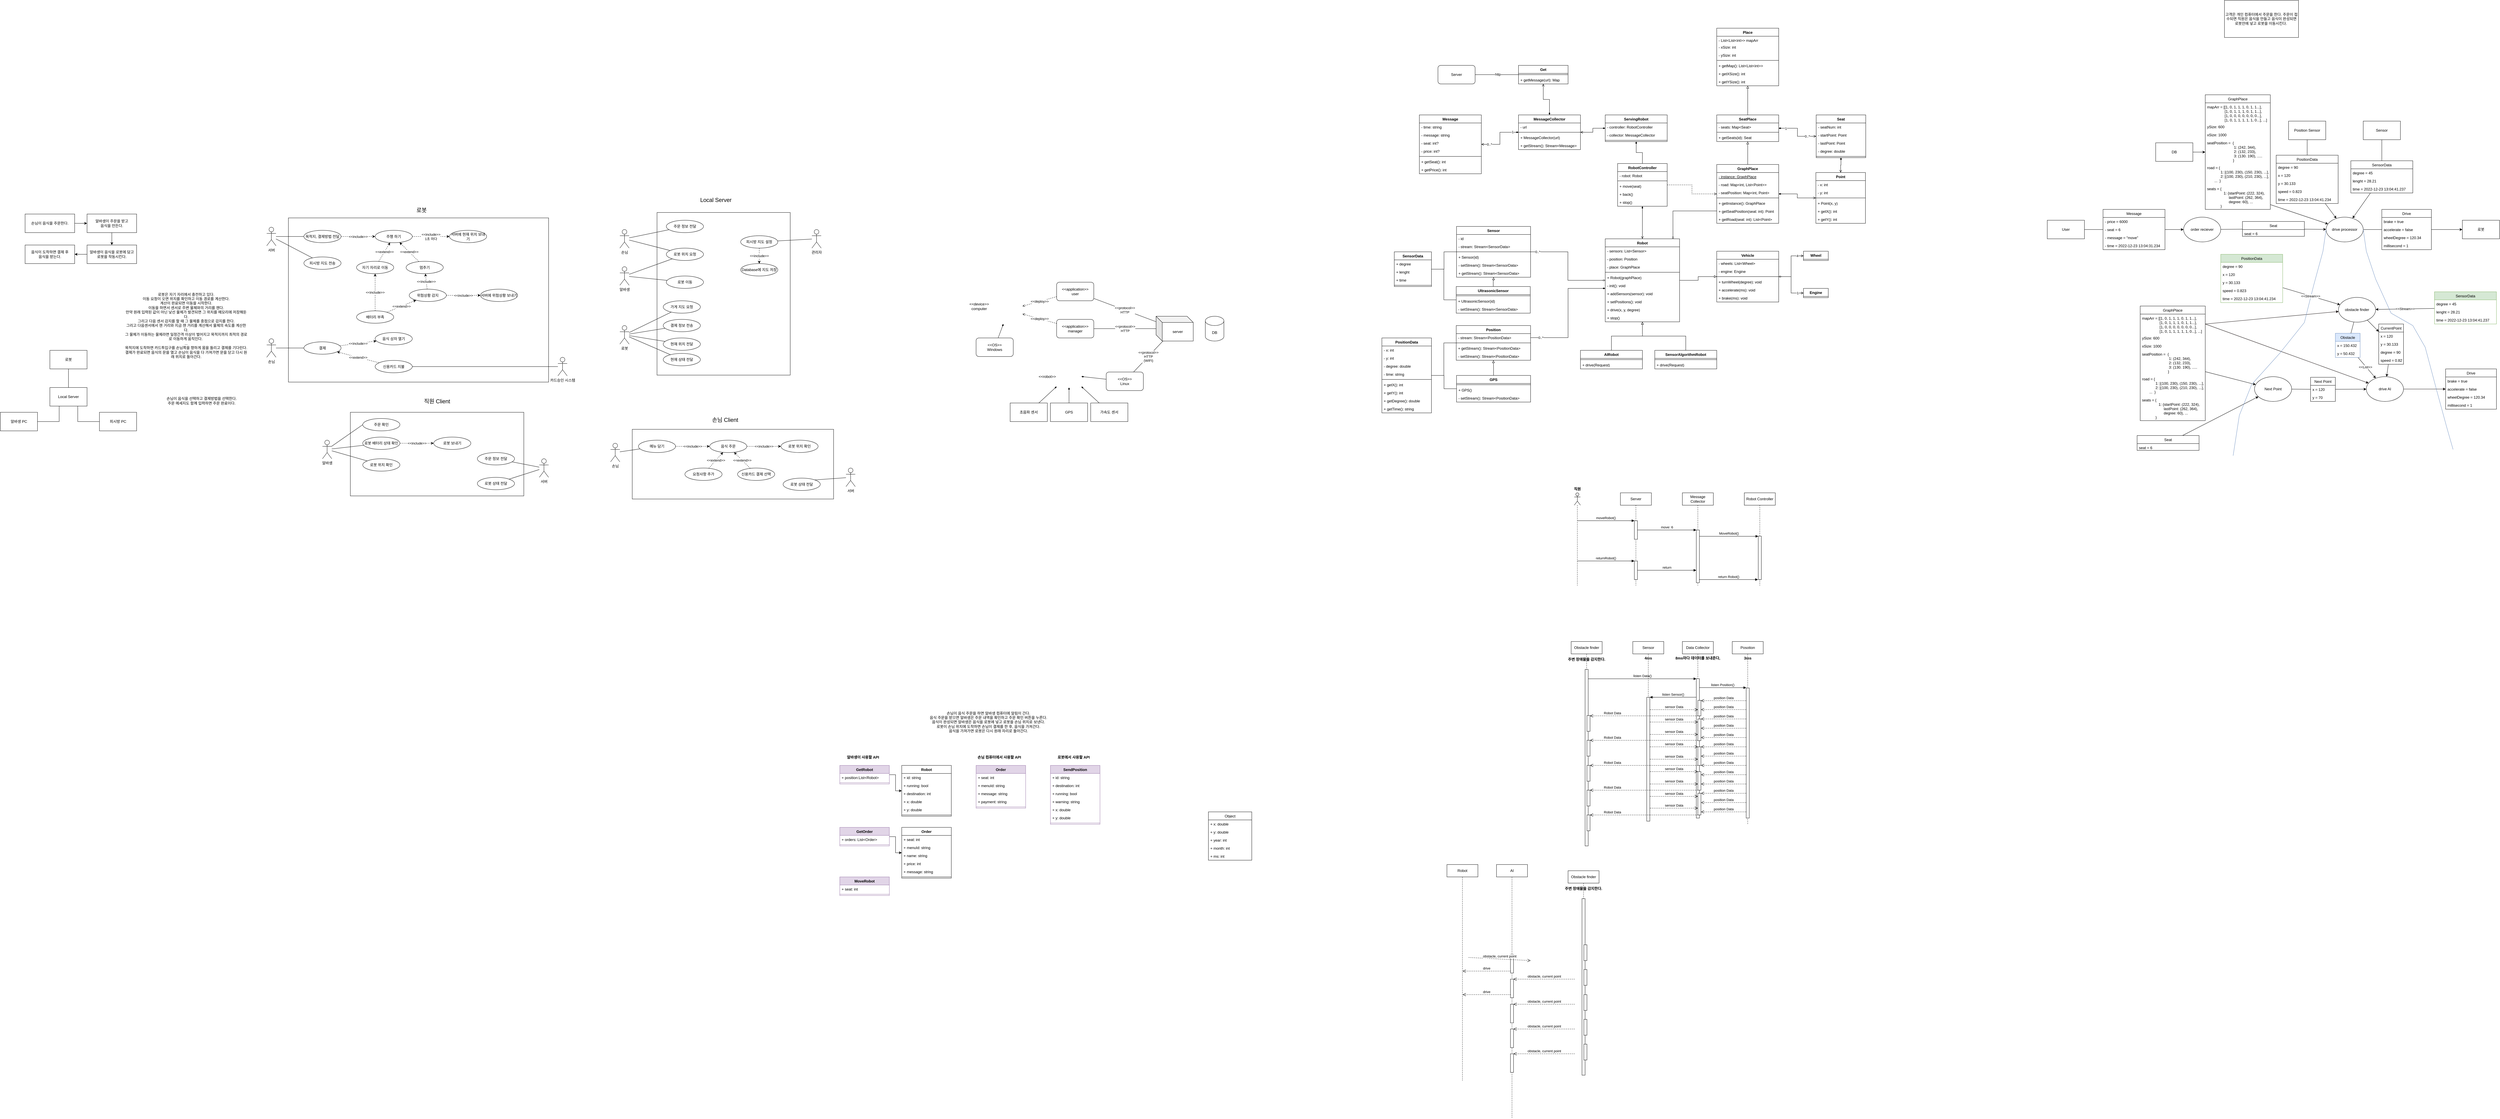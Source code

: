 <mxfile version="20.6.0" type="github">
  <diagram id="C5RBs43oDa-KdzZeNtuy" name="Page-1">
    <mxGraphModel dx="4257" dy="2829" grid="1" gridSize="10" guides="1" tooltips="1" connect="1" arrows="1" fold="1" page="1" pageScale="1" pageWidth="827" pageHeight="1169" math="0" shadow="0">
      <root>
        <mxCell id="WIyWlLk6GJQsqaUBKTNV-0" />
        <mxCell id="WIyWlLk6GJQsqaUBKTNV-1" parent="WIyWlLk6GJQsqaUBKTNV-0" />
        <mxCell id="boHqlnhzObnhQGiScg6p-4" value="" style="rounded=0;whiteSpace=wrap;html=1;fillColor=default;" parent="WIyWlLk6GJQsqaUBKTNV-1" vertex="1">
          <mxGeometry x="-1660" y="-1127.5" width="840" height="530" as="geometry" />
        </mxCell>
        <mxCell id="EA0XSpjeZwfrON8cImh0-27" value="" style="rounded=0;whiteSpace=wrap;html=1;fillColor=default;" parent="WIyWlLk6GJQsqaUBKTNV-1" vertex="1">
          <mxGeometry x="-550" y="-445" width="650" height="225" as="geometry" />
        </mxCell>
        <mxCell id="EA0XSpjeZwfrON8cImh0-26" value="" style="rounded=0;whiteSpace=wrap;html=1;fillColor=default;" parent="WIyWlLk6GJQsqaUBKTNV-1" vertex="1">
          <mxGeometry x="-470" y="-1145" width="430" height="525" as="geometry" />
        </mxCell>
        <mxCell id="LRNxqfhm_rSO2q0IiH9v-185" value="" style="rounded=0;whiteSpace=wrap;html=1;fillColor=default;" parent="WIyWlLk6GJQsqaUBKTNV-1" vertex="1">
          <mxGeometry x="-1460" y="-500" width="560" height="270" as="geometry" />
        </mxCell>
        <mxCell id="EA0XSpjeZwfrON8cImh0-8" style="edgeStyle=none;rounded=0;orthogonalLoop=1;jettySize=auto;html=1;endArrow=none;endFill=0;" parent="WIyWlLk6GJQsqaUBKTNV-1" source="LRNxqfhm_rSO2q0IiH9v-2" target="EA0XSpjeZwfrON8cImh0-4" edge="1">
          <mxGeometry relative="1" as="geometry" />
        </mxCell>
        <mxCell id="LRNxqfhm_rSO2q0IiH9v-2" value="손님" style="shape=umlActor;verticalLabelPosition=bottom;verticalAlign=top;html=1;outlineConnect=0;" parent="WIyWlLk6GJQsqaUBKTNV-1" vertex="1">
          <mxGeometry x="-620" y="-400" width="30" height="60" as="geometry" />
        </mxCell>
        <mxCell id="LRNxqfhm_rSO2q0IiH9v-12" style="rounded=0;orthogonalLoop=1;jettySize=auto;html=1;endArrow=none;endFill=0;" parent="WIyWlLk6GJQsqaUBKTNV-1" source="LRNxqfhm_rSO2q0IiH9v-9" target="LRNxqfhm_rSO2q0IiH9v-10" edge="1">
          <mxGeometry relative="1" as="geometry" />
        </mxCell>
        <mxCell id="LRNxqfhm_rSO2q0IiH9v-16" style="rounded=0;orthogonalLoop=1;jettySize=auto;html=1;endArrow=none;endFill=0;" parent="WIyWlLk6GJQsqaUBKTNV-1" source="LRNxqfhm_rSO2q0IiH9v-9" target="LRNxqfhm_rSO2q0IiH9v-15" edge="1">
          <mxGeometry relative="1" as="geometry" />
        </mxCell>
        <mxCell id="LRNxqfhm_rSO2q0IiH9v-18" style="rounded=0;orthogonalLoop=1;jettySize=auto;html=1;entryX=0;entryY=0.5;entryDx=0;entryDy=0;endArrow=none;endFill=0;" parent="WIyWlLk6GJQsqaUBKTNV-1" source="LRNxqfhm_rSO2q0IiH9v-9" target="LRNxqfhm_rSO2q0IiH9v-17" edge="1">
          <mxGeometry relative="1" as="geometry" />
        </mxCell>
        <mxCell id="LRNxqfhm_rSO2q0IiH9v-9" value="알바생" style="shape=umlActor;verticalLabelPosition=bottom;verticalAlign=top;html=1;outlineConnect=0;" parent="WIyWlLk6GJQsqaUBKTNV-1" vertex="1">
          <mxGeometry x="-1550" y="-410" width="30" height="60" as="geometry" />
        </mxCell>
        <mxCell id="boHqlnhzObnhQGiScg6p-8" value="&amp;lt;&amp;lt;include&amp;gt;&amp;gt;" style="edgeStyle=orthogonalEdgeStyle;rounded=0;orthogonalLoop=1;jettySize=auto;html=1;dashed=1;" parent="WIyWlLk6GJQsqaUBKTNV-1" source="LRNxqfhm_rSO2q0IiH9v-10" target="boHqlnhzObnhQGiScg6p-7" edge="1">
          <mxGeometry relative="1" as="geometry" />
        </mxCell>
        <mxCell id="LRNxqfhm_rSO2q0IiH9v-10" value="로봇 배터리 상태 확인" style="ellipse;whiteSpace=wrap;html=1;" parent="WIyWlLk6GJQsqaUBKTNV-1" vertex="1">
          <mxGeometry x="-1420" y="-420" width="120" height="40" as="geometry" />
        </mxCell>
        <mxCell id="LRNxqfhm_rSO2q0IiH9v-15" value="로봇 위치 확인" style="ellipse;whiteSpace=wrap;html=1;" parent="WIyWlLk6GJQsqaUBKTNV-1" vertex="1">
          <mxGeometry x="-1420" y="-350" width="120" height="40" as="geometry" />
        </mxCell>
        <mxCell id="LRNxqfhm_rSO2q0IiH9v-17" value="주문 확인" style="ellipse;whiteSpace=wrap;html=1;" parent="WIyWlLk6GJQsqaUBKTNV-1" vertex="1">
          <mxGeometry x="-1420" y="-480" width="120" height="40" as="geometry" />
        </mxCell>
        <mxCell id="LRNxqfhm_rSO2q0IiH9v-26" value="Local Server" style="rounded=0;whiteSpace=wrap;html=1;" parent="WIyWlLk6GJQsqaUBKTNV-1" vertex="1">
          <mxGeometry x="-2430" y="-580" width="120" height="60" as="geometry" />
        </mxCell>
        <mxCell id="LRNxqfhm_rSO2q0IiH9v-56" style="edgeStyle=orthogonalEdgeStyle;rounded=0;orthogonalLoop=1;jettySize=auto;html=1;entryX=0.75;entryY=1;entryDx=0;entryDy=0;startArrow=none;startFill=0;endArrow=none;endFill=0;" parent="WIyWlLk6GJQsqaUBKTNV-1" source="LRNxqfhm_rSO2q0IiH9v-27" target="LRNxqfhm_rSO2q0IiH9v-26" edge="1">
          <mxGeometry relative="1" as="geometry" />
        </mxCell>
        <mxCell id="LRNxqfhm_rSO2q0IiH9v-27" value="피시방 PC" style="rounded=0;whiteSpace=wrap;html=1;" parent="WIyWlLk6GJQsqaUBKTNV-1" vertex="1">
          <mxGeometry x="-2270" y="-500" width="120" height="60" as="geometry" />
        </mxCell>
        <mxCell id="LRNxqfhm_rSO2q0IiH9v-55" style="edgeStyle=orthogonalEdgeStyle;rounded=0;orthogonalLoop=1;jettySize=auto;html=1;entryX=0.25;entryY=1;entryDx=0;entryDy=0;startArrow=none;startFill=0;endArrow=none;endFill=0;" parent="WIyWlLk6GJQsqaUBKTNV-1" source="LRNxqfhm_rSO2q0IiH9v-28" target="LRNxqfhm_rSO2q0IiH9v-26" edge="1">
          <mxGeometry relative="1" as="geometry" />
        </mxCell>
        <mxCell id="LRNxqfhm_rSO2q0IiH9v-28" value="알바생 PC" style="rounded=0;whiteSpace=wrap;html=1;" parent="WIyWlLk6GJQsqaUBKTNV-1" vertex="1">
          <mxGeometry x="-2590" y="-500" width="120" height="60" as="geometry" />
        </mxCell>
        <mxCell id="LRNxqfhm_rSO2q0IiH9v-54" style="edgeStyle=orthogonalEdgeStyle;rounded=0;orthogonalLoop=1;jettySize=auto;html=1;startArrow=none;startFill=0;endArrow=none;endFill=0;" parent="WIyWlLk6GJQsqaUBKTNV-1" source="LRNxqfhm_rSO2q0IiH9v-34" target="LRNxqfhm_rSO2q0IiH9v-26" edge="1">
          <mxGeometry relative="1" as="geometry" />
        </mxCell>
        <mxCell id="LRNxqfhm_rSO2q0IiH9v-34" value="로봇" style="rounded=0;whiteSpace=wrap;html=1;" parent="WIyWlLk6GJQsqaUBKTNV-1" vertex="1">
          <mxGeometry x="-2430" y="-700" width="120" height="60" as="geometry" />
        </mxCell>
        <mxCell id="LRNxqfhm_rSO2q0IiH9v-44" value="손님이 음식 주문을 하면 알바생 컴퓨터에 알림이 간다.&lt;br&gt;음식 주문을 받으면 알바생은 주문 내역을 확인하고 주문 확인 버튼을 누른다.&lt;br&gt;음식이 완성되면 알바생은 음식을 로봇에 넣고 로봇을 손님 위치로 보낸다.&lt;br&gt;로봇이 손님 위치에 도착하면 손님이 결제를 한 후, 음식을 가져간다.&lt;br&gt;음식을 가져가면 로봇은 다시 원래 자리로 돌아간다." style="text;html=1;strokeColor=none;fillColor=none;align=center;verticalAlign=middle;whiteSpace=wrap;rounded=0;" parent="WIyWlLk6GJQsqaUBKTNV-1" vertex="1">
          <mxGeometry x="400" y="440" width="400" height="120" as="geometry" />
        </mxCell>
        <mxCell id="LRNxqfhm_rSO2q0IiH9v-48" value="로봇은 자기 자리에서 충전하고 있다.&lt;br&gt;이동 요청이 오면 위치를 확인하고 이동 경로를 계산한다.&lt;br&gt;계산이 완료되면 이동을 시작한다.&lt;br&gt;이동을 하면서 센서로 주변 물체와의 거리를 잰다.&lt;br&gt;만약 원래 입력된 값이 아닌 낯선 물체가 발견되면 그 위치를 메모리에 저장해둔다.&lt;br&gt;그리고 다음 센서 감지를 할 때 그 물체를 중점으로 감지를 한다.&lt;br&gt;그리고 다음센서에서 잰 거리와 지금 잰 거리를 계산해서 물체의 속도를 계산한다.&lt;br&gt;그 물체가 이동하는 물체라면 일정간격 이상이 벌어지고 목적지까지 최적의 경로로 이동하게 움직인다.&amp;nbsp;&lt;br&gt;...&lt;br&gt;목적지에 도착하면 카드투입구를 손님쪽을 향하게 몸을 돌리고 결제를 기다린다.&lt;br&gt;결제가 완료되면 음식의 문을 열고 손님이 음식을 다 가져가면 문을 닫고 다시 원래 위치로 돌아간다." style="text;html=1;strokeColor=none;fillColor=none;align=center;verticalAlign=middle;whiteSpace=wrap;rounded=0;" parent="WIyWlLk6GJQsqaUBKTNV-1" vertex="1">
          <mxGeometry x="-2190" y="-880" width="400" height="200" as="geometry" />
        </mxCell>
        <mxCell id="LRNxqfhm_rSO2q0IiH9v-50" value="손님이 음식을 선택하고 결제방법을 선택한다.&lt;br&gt;주문 메세지도 함께 입력하면 주문 완료이다.&lt;br&gt;" style="text;html=1;strokeColor=none;fillColor=none;align=center;verticalAlign=middle;whiteSpace=wrap;rounded=0;" parent="WIyWlLk6GJQsqaUBKTNV-1" vertex="1">
          <mxGeometry x="-2120" y="-597.5" width="360" height="120" as="geometry" />
        </mxCell>
        <mxCell id="LRNxqfhm_rSO2q0IiH9v-92" style="edgeStyle=orthogonalEdgeStyle;rounded=0;orthogonalLoop=1;jettySize=auto;html=1;startArrow=none;startFill=0;endArrow=classic;endFill=1;" parent="WIyWlLk6GJQsqaUBKTNV-1" source="LRNxqfhm_rSO2q0IiH9v-72" target="LRNxqfhm_rSO2q0IiH9v-82" edge="1">
          <mxGeometry relative="1" as="geometry" />
        </mxCell>
        <mxCell id="LRNxqfhm_rSO2q0IiH9v-72" value="GetRobot" style="swimlane;fontStyle=1;align=center;verticalAlign=top;childLayout=stackLayout;horizontal=1;startSize=26;horizontalStack=0;resizeParent=1;resizeParentMax=0;resizeLast=0;collapsible=1;marginBottom=0;fillColor=#e1d5e7;strokeColor=#9673a6;" parent="WIyWlLk6GJQsqaUBKTNV-1" vertex="1">
          <mxGeometry x="120" y="640" width="160" height="60" as="geometry" />
        </mxCell>
        <mxCell id="LRNxqfhm_rSO2q0IiH9v-81" value="+ position:List&lt;Robot&gt;" style="text;strokeColor=none;fillColor=none;align=left;verticalAlign=top;spacingLeft=4;spacingRight=4;overflow=hidden;rotatable=0;points=[[0,0.5],[1,0.5]];portConstraint=eastwest;" parent="LRNxqfhm_rSO2q0IiH9v-72" vertex="1">
          <mxGeometry y="26" width="160" height="26" as="geometry" />
        </mxCell>
        <mxCell id="LRNxqfhm_rSO2q0IiH9v-74" value="" style="line;strokeWidth=1;fillColor=none;align=left;verticalAlign=middle;spacingTop=-1;spacingLeft=3;spacingRight=3;rotatable=0;labelPosition=right;points=[];portConstraint=eastwest;strokeColor=inherit;" parent="LRNxqfhm_rSO2q0IiH9v-72" vertex="1">
          <mxGeometry y="52" width="160" height="8" as="geometry" />
        </mxCell>
        <mxCell id="LRNxqfhm_rSO2q0IiH9v-96" style="edgeStyle=orthogonalEdgeStyle;rounded=0;orthogonalLoop=1;jettySize=auto;html=1;startArrow=none;startFill=0;endArrow=classic;endFill=1;" parent="WIyWlLk6GJQsqaUBKTNV-1" source="LRNxqfhm_rSO2q0IiH9v-77" target="LRNxqfhm_rSO2q0IiH9v-88" edge="1">
          <mxGeometry relative="1" as="geometry" />
        </mxCell>
        <mxCell id="LRNxqfhm_rSO2q0IiH9v-77" value="GetOrder" style="swimlane;fontStyle=1;align=center;verticalAlign=top;childLayout=stackLayout;horizontal=1;startSize=26;horizontalStack=0;resizeParent=1;resizeParentMax=0;resizeLast=0;collapsible=1;marginBottom=0;fillColor=#e1d5e7;strokeColor=#9673a6;" parent="WIyWlLk6GJQsqaUBKTNV-1" vertex="1">
          <mxGeometry x="120" y="840" width="160" height="60" as="geometry" />
        </mxCell>
        <mxCell id="LRNxqfhm_rSO2q0IiH9v-78" value="+ orders: List&lt;Order&gt;" style="text;strokeColor=none;fillColor=none;align=left;verticalAlign=top;spacingLeft=4;spacingRight=4;overflow=hidden;rotatable=0;points=[[0,0.5],[1,0.5]];portConstraint=eastwest;" parent="LRNxqfhm_rSO2q0IiH9v-77" vertex="1">
          <mxGeometry y="26" width="160" height="26" as="geometry" />
        </mxCell>
        <mxCell id="LRNxqfhm_rSO2q0IiH9v-80" value="" style="line;strokeWidth=1;fillColor=none;align=left;verticalAlign=middle;spacingTop=-1;spacingLeft=3;spacingRight=3;rotatable=0;labelPosition=right;points=[];portConstraint=eastwest;strokeColor=inherit;" parent="LRNxqfhm_rSO2q0IiH9v-77" vertex="1">
          <mxGeometry y="52" width="160" height="8" as="geometry" />
        </mxCell>
        <mxCell id="LRNxqfhm_rSO2q0IiH9v-82" value="Robot" style="swimlane;fontStyle=1;align=center;verticalAlign=top;childLayout=stackLayout;horizontal=1;startSize=26;horizontalStack=0;resizeParent=1;resizeParentMax=0;resizeLast=0;collapsible=1;marginBottom=0;fillColor=none;" parent="WIyWlLk6GJQsqaUBKTNV-1" vertex="1">
          <mxGeometry x="320" y="640" width="160" height="164" as="geometry" />
        </mxCell>
        <mxCell id="LRNxqfhm_rSO2q0IiH9v-83" value="+ id: string" style="text;strokeColor=none;fillColor=none;align=left;verticalAlign=top;spacingLeft=4;spacingRight=4;overflow=hidden;rotatable=0;points=[[0,0.5],[1,0.5]];portConstraint=eastwest;" parent="LRNxqfhm_rSO2q0IiH9v-82" vertex="1">
          <mxGeometry y="26" width="160" height="26" as="geometry" />
        </mxCell>
        <mxCell id="LRNxqfhm_rSO2q0IiH9v-87" value="+ running: bool" style="text;strokeColor=none;fillColor=none;align=left;verticalAlign=top;spacingLeft=4;spacingRight=4;overflow=hidden;rotatable=0;points=[[0,0.5],[1,0.5]];portConstraint=eastwest;" parent="LRNxqfhm_rSO2q0IiH9v-82" vertex="1">
          <mxGeometry y="52" width="160" height="26" as="geometry" />
        </mxCell>
        <mxCell id="LRNxqfhm_rSO2q0IiH9v-147" value="+ destination: int" style="text;strokeColor=none;fillColor=none;align=left;verticalAlign=top;spacingLeft=4;spacingRight=4;overflow=hidden;rotatable=0;points=[[0,0.5],[1,0.5]];portConstraint=eastwest;" parent="LRNxqfhm_rSO2q0IiH9v-82" vertex="1">
          <mxGeometry y="78" width="160" height="26" as="geometry" />
        </mxCell>
        <mxCell id="LRNxqfhm_rSO2q0IiH9v-86" value="+ x: double" style="text;strokeColor=none;fillColor=none;align=left;verticalAlign=top;spacingLeft=4;spacingRight=4;overflow=hidden;rotatable=0;points=[[0,0.5],[1,0.5]];portConstraint=eastwest;" parent="LRNxqfhm_rSO2q0IiH9v-82" vertex="1">
          <mxGeometry y="104" width="160" height="26" as="geometry" />
        </mxCell>
        <mxCell id="LRNxqfhm_rSO2q0IiH9v-84" value="+ y: double" style="text;strokeColor=none;fillColor=none;align=left;verticalAlign=top;spacingLeft=4;spacingRight=4;overflow=hidden;rotatable=0;points=[[0,0.5],[1,0.5]];portConstraint=eastwest;" parent="LRNxqfhm_rSO2q0IiH9v-82" vertex="1">
          <mxGeometry y="130" width="160" height="26" as="geometry" />
        </mxCell>
        <mxCell id="LRNxqfhm_rSO2q0IiH9v-85" value="" style="line;strokeWidth=1;fillColor=none;align=left;verticalAlign=middle;spacingTop=-1;spacingLeft=3;spacingRight=3;rotatable=0;labelPosition=right;points=[];portConstraint=eastwest;strokeColor=inherit;" parent="LRNxqfhm_rSO2q0IiH9v-82" vertex="1">
          <mxGeometry y="156" width="160" height="8" as="geometry" />
        </mxCell>
        <mxCell id="LRNxqfhm_rSO2q0IiH9v-88" value="Order" style="swimlane;fontStyle=1;align=center;verticalAlign=top;childLayout=stackLayout;horizontal=1;startSize=26;horizontalStack=0;resizeParent=1;resizeParentMax=0;resizeLast=0;collapsible=1;marginBottom=0;fillColor=none;" parent="WIyWlLk6GJQsqaUBKTNV-1" vertex="1">
          <mxGeometry x="320" y="840" width="160" height="164" as="geometry" />
        </mxCell>
        <mxCell id="LRNxqfhm_rSO2q0IiH9v-94" value="+ seat: int" style="text;strokeColor=none;fillColor=none;align=left;verticalAlign=top;spacingLeft=4;spacingRight=4;overflow=hidden;rotatable=0;points=[[0,0.5],[1,0.5]];portConstraint=eastwest;" parent="LRNxqfhm_rSO2q0IiH9v-88" vertex="1">
          <mxGeometry y="26" width="160" height="26" as="geometry" />
        </mxCell>
        <mxCell id="LRNxqfhm_rSO2q0IiH9v-89" value="+ menuId: string" style="text;strokeColor=none;fillColor=none;align=left;verticalAlign=top;spacingLeft=4;spacingRight=4;overflow=hidden;rotatable=0;points=[[0,0.5],[1,0.5]];portConstraint=eastwest;" parent="LRNxqfhm_rSO2q0IiH9v-88" vertex="1">
          <mxGeometry y="52" width="160" height="26" as="geometry" />
        </mxCell>
        <mxCell id="LRNxqfhm_rSO2q0IiH9v-90" value="+ name: string" style="text;strokeColor=none;fillColor=none;align=left;verticalAlign=top;spacingLeft=4;spacingRight=4;overflow=hidden;rotatable=0;points=[[0,0.5],[1,0.5]];portConstraint=eastwest;" parent="LRNxqfhm_rSO2q0IiH9v-88" vertex="1">
          <mxGeometry y="78" width="160" height="26" as="geometry" />
        </mxCell>
        <mxCell id="LRNxqfhm_rSO2q0IiH9v-162" value="+ price: int" style="text;strokeColor=none;fillColor=none;align=left;verticalAlign=top;spacingLeft=4;spacingRight=4;overflow=hidden;rotatable=0;points=[[0,0.5],[1,0.5]];portConstraint=eastwest;" parent="LRNxqfhm_rSO2q0IiH9v-88" vertex="1">
          <mxGeometry y="104" width="160" height="26" as="geometry" />
        </mxCell>
        <mxCell id="LRNxqfhm_rSO2q0IiH9v-93" value="+ message: string" style="text;strokeColor=none;fillColor=none;align=left;verticalAlign=top;spacingLeft=4;spacingRight=4;overflow=hidden;rotatable=0;points=[[0,0.5],[1,0.5]];portConstraint=eastwest;" parent="LRNxqfhm_rSO2q0IiH9v-88" vertex="1">
          <mxGeometry y="130" width="160" height="26" as="geometry" />
        </mxCell>
        <mxCell id="LRNxqfhm_rSO2q0IiH9v-91" value="" style="line;strokeWidth=1;fillColor=none;align=left;verticalAlign=middle;spacingTop=-1;spacingLeft=3;spacingRight=3;rotatable=0;labelPosition=right;points=[];portConstraint=eastwest;strokeColor=inherit;" parent="LRNxqfhm_rSO2q0IiH9v-88" vertex="1">
          <mxGeometry y="156" width="160" height="8" as="geometry" />
        </mxCell>
        <mxCell id="LRNxqfhm_rSO2q0IiH9v-110" value="알바생이 사용할 API" style="text;align=center;fontStyle=1;verticalAlign=middle;spacingLeft=3;spacingRight=3;strokeColor=none;rotatable=0;points=[[0,0.5],[1,0.5]];portConstraint=eastwest;fillColor=none;" parent="WIyWlLk6GJQsqaUBKTNV-1" vertex="1">
          <mxGeometry x="120" y="600" width="150" height="26" as="geometry" />
        </mxCell>
        <mxCell id="LRNxqfhm_rSO2q0IiH9v-111" value="MoveRobot" style="swimlane;fontStyle=1;align=center;verticalAlign=top;childLayout=stackLayout;horizontal=1;startSize=26;horizontalStack=0;resizeParent=1;resizeParentMax=0;resizeLast=0;collapsible=1;marginBottom=0;fillColor=#e1d5e7;strokeColor=#9673a6;" parent="WIyWlLk6GJQsqaUBKTNV-1" vertex="1">
          <mxGeometry x="120" y="1000" width="160" height="60" as="geometry" />
        </mxCell>
        <mxCell id="LRNxqfhm_rSO2q0IiH9v-112" value="+ seat: int" style="text;strokeColor=none;fillColor=none;align=left;verticalAlign=top;spacingLeft=4;spacingRight=4;overflow=hidden;rotatable=0;points=[[0,0.5],[1,0.5]];portConstraint=eastwest;" parent="LRNxqfhm_rSO2q0IiH9v-111" vertex="1">
          <mxGeometry y="26" width="160" height="26" as="geometry" />
        </mxCell>
        <mxCell id="LRNxqfhm_rSO2q0IiH9v-113" value="" style="line;strokeWidth=1;fillColor=none;align=left;verticalAlign=middle;spacingTop=-1;spacingLeft=3;spacingRight=3;rotatable=0;labelPosition=right;points=[];portConstraint=eastwest;strokeColor=inherit;" parent="LRNxqfhm_rSO2q0IiH9v-111" vertex="1">
          <mxGeometry y="52" width="160" height="8" as="geometry" />
        </mxCell>
        <mxCell id="LRNxqfhm_rSO2q0IiH9v-124" value="손님 컴퓨터에서 사용할 API" style="text;align=center;fontStyle=1;verticalAlign=middle;spacingLeft=3;spacingRight=3;strokeColor=none;rotatable=0;points=[[0,0.5],[1,0.5]];portConstraint=eastwest;fillColor=none;" parent="WIyWlLk6GJQsqaUBKTNV-1" vertex="1">
          <mxGeometry x="560" y="600" width="150" height="26" as="geometry" />
        </mxCell>
        <mxCell id="LRNxqfhm_rSO2q0IiH9v-125" value="Order" style="swimlane;fontStyle=1;align=center;verticalAlign=top;childLayout=stackLayout;horizontal=1;startSize=26;horizontalStack=0;resizeParent=1;resizeParentMax=0;resizeLast=0;collapsible=1;marginBottom=0;fillColor=#e1d5e7;strokeColor=#9673a6;" parent="WIyWlLk6GJQsqaUBKTNV-1" vertex="1">
          <mxGeometry x="560" y="640" width="160" height="138" as="geometry" />
        </mxCell>
        <mxCell id="LRNxqfhm_rSO2q0IiH9v-126" value="+ seat: int" style="text;strokeColor=none;fillColor=none;align=left;verticalAlign=top;spacingLeft=4;spacingRight=4;overflow=hidden;rotatable=0;points=[[0,0.5],[1,0.5]];portConstraint=eastwest;" parent="LRNxqfhm_rSO2q0IiH9v-125" vertex="1">
          <mxGeometry y="26" width="160" height="26" as="geometry" />
        </mxCell>
        <mxCell id="LRNxqfhm_rSO2q0IiH9v-165" value="+ menuId: string" style="text;strokeColor=none;fillColor=none;align=left;verticalAlign=top;spacingLeft=4;spacingRight=4;overflow=hidden;rotatable=0;points=[[0,0.5],[1,0.5]];portConstraint=eastwest;" parent="LRNxqfhm_rSO2q0IiH9v-125" vertex="1">
          <mxGeometry y="52" width="160" height="26" as="geometry" />
        </mxCell>
        <mxCell id="LRNxqfhm_rSO2q0IiH9v-128" value="+ message: string" style="text;strokeColor=none;fillColor=none;align=left;verticalAlign=top;spacingLeft=4;spacingRight=4;overflow=hidden;rotatable=0;points=[[0,0.5],[1,0.5]];portConstraint=eastwest;" parent="LRNxqfhm_rSO2q0IiH9v-125" vertex="1">
          <mxGeometry y="78" width="160" height="26" as="geometry" />
        </mxCell>
        <mxCell id="LRNxqfhm_rSO2q0IiH9v-129" value="+ payment: string" style="text;strokeColor=none;fillColor=none;align=left;verticalAlign=top;spacingLeft=4;spacingRight=4;overflow=hidden;rotatable=0;points=[[0,0.5],[1,0.5]];portConstraint=eastwest;" parent="LRNxqfhm_rSO2q0IiH9v-125" vertex="1">
          <mxGeometry y="104" width="160" height="26" as="geometry" />
        </mxCell>
        <mxCell id="LRNxqfhm_rSO2q0IiH9v-127" value="" style="line;strokeWidth=1;fillColor=none;align=left;verticalAlign=middle;spacingTop=-1;spacingLeft=3;spacingRight=3;rotatable=0;labelPosition=right;points=[];portConstraint=eastwest;strokeColor=inherit;" parent="LRNxqfhm_rSO2q0IiH9v-125" vertex="1">
          <mxGeometry y="130" width="160" height="8" as="geometry" />
        </mxCell>
        <mxCell id="LRNxqfhm_rSO2q0IiH9v-138" value="로봇에서 사용할 API" style="text;align=center;fontStyle=1;verticalAlign=middle;spacingLeft=3;spacingRight=3;strokeColor=none;rotatable=0;points=[[0,0.5],[1,0.5]];portConstraint=eastwest;fillColor=none;" parent="WIyWlLk6GJQsqaUBKTNV-1" vertex="1">
          <mxGeometry x="800" y="600" width="150" height="26" as="geometry" />
        </mxCell>
        <mxCell id="LRNxqfhm_rSO2q0IiH9v-140" value="SendPosition" style="swimlane;fontStyle=1;align=center;verticalAlign=top;childLayout=stackLayout;horizontal=1;startSize=26;horizontalStack=0;resizeParent=1;resizeParentMax=0;resizeLast=0;collapsible=1;marginBottom=0;fillColor=#e1d5e7;strokeColor=#9673a6;" parent="WIyWlLk6GJQsqaUBKTNV-1" vertex="1">
          <mxGeometry x="800" y="640" width="160" height="190" as="geometry" />
        </mxCell>
        <mxCell id="LRNxqfhm_rSO2q0IiH9v-141" value="+ id: string" style="text;strokeColor=none;fillColor=none;align=left;verticalAlign=top;spacingLeft=4;spacingRight=4;overflow=hidden;rotatable=0;points=[[0,0.5],[1,0.5]];portConstraint=eastwest;" parent="LRNxqfhm_rSO2q0IiH9v-140" vertex="1">
          <mxGeometry y="26" width="160" height="26" as="geometry" />
        </mxCell>
        <mxCell id="LRNxqfhm_rSO2q0IiH9v-148" value="+ destination: int" style="text;strokeColor=none;fillColor=none;align=left;verticalAlign=top;spacingLeft=4;spacingRight=4;overflow=hidden;rotatable=0;points=[[0,0.5],[1,0.5]];portConstraint=eastwest;" parent="LRNxqfhm_rSO2q0IiH9v-140" vertex="1">
          <mxGeometry y="52" width="160" height="26" as="geometry" />
        </mxCell>
        <mxCell id="LRNxqfhm_rSO2q0IiH9v-152" value="+ running: bool" style="text;strokeColor=none;fillColor=none;align=left;verticalAlign=top;spacingLeft=4;spacingRight=4;overflow=hidden;rotatable=0;points=[[0,0.5],[1,0.5]];portConstraint=eastwest;" parent="LRNxqfhm_rSO2q0IiH9v-140" vertex="1">
          <mxGeometry y="78" width="160" height="26" as="geometry" />
        </mxCell>
        <mxCell id="LRNxqfhm_rSO2q0IiH9v-150" value="+ warning: string" style="text;strokeColor=none;fillColor=none;align=left;verticalAlign=top;spacingLeft=4;spacingRight=4;overflow=hidden;rotatable=0;points=[[0,0.5],[1,0.5]];portConstraint=eastwest;" parent="LRNxqfhm_rSO2q0IiH9v-140" vertex="1">
          <mxGeometry y="104" width="160" height="26" as="geometry" />
        </mxCell>
        <mxCell id="LRNxqfhm_rSO2q0IiH9v-143" value="+ x: double" style="text;strokeColor=none;fillColor=none;align=left;verticalAlign=top;spacingLeft=4;spacingRight=4;overflow=hidden;rotatable=0;points=[[0,0.5],[1,0.5]];portConstraint=eastwest;" parent="LRNxqfhm_rSO2q0IiH9v-140" vertex="1">
          <mxGeometry y="130" width="160" height="26" as="geometry" />
        </mxCell>
        <mxCell id="LRNxqfhm_rSO2q0IiH9v-144" value="+ y: double" style="text;strokeColor=none;fillColor=none;align=left;verticalAlign=top;spacingLeft=4;spacingRight=4;overflow=hidden;rotatable=0;points=[[0,0.5],[1,0.5]];portConstraint=eastwest;" parent="LRNxqfhm_rSO2q0IiH9v-140" vertex="1">
          <mxGeometry y="156" width="160" height="26" as="geometry" />
        </mxCell>
        <mxCell id="LRNxqfhm_rSO2q0IiH9v-145" value="" style="line;strokeWidth=1;fillColor=none;align=left;verticalAlign=middle;spacingTop=-1;spacingLeft=3;spacingRight=3;rotatable=0;labelPosition=right;points=[];portConstraint=eastwest;strokeColor=inherit;" parent="LRNxqfhm_rSO2q0IiH9v-140" vertex="1">
          <mxGeometry y="182" width="160" height="8" as="geometry" />
        </mxCell>
        <mxCell id="LRNxqfhm_rSO2q0IiH9v-189" style="edgeStyle=none;rounded=0;orthogonalLoop=1;jettySize=auto;html=1;strokeColor=default;startArrow=none;startFill=0;endArrow=none;endFill=0;" parent="WIyWlLk6GJQsqaUBKTNV-1" source="LRNxqfhm_rSO2q0IiH9v-180" target="LRNxqfhm_rSO2q0IiH9v-188" edge="1">
          <mxGeometry relative="1" as="geometry" />
        </mxCell>
        <mxCell id="EA0XSpjeZwfrON8cImh0-64" style="edgeStyle=none;rounded=0;orthogonalLoop=1;jettySize=auto;html=1;endArrow=none;endFill=0;" parent="WIyWlLk6GJQsqaUBKTNV-1" source="LRNxqfhm_rSO2q0IiH9v-180" target="EA0XSpjeZwfrON8cImh0-63" edge="1">
          <mxGeometry relative="1" as="geometry" />
        </mxCell>
        <mxCell id="LRNxqfhm_rSO2q0IiH9v-180" value="서버" style="shape=umlActor;verticalLabelPosition=bottom;verticalAlign=top;html=1;outlineConnect=0;" parent="WIyWlLk6GJQsqaUBKTNV-1" vertex="1">
          <mxGeometry x="-1730" y="-1097.5" width="30" height="60" as="geometry" />
        </mxCell>
        <mxCell id="EA0XSpjeZwfrON8cImh0-107" value="&lt;meta charset=&quot;utf-8&quot;&gt;&lt;span style=&quot;color: rgb(0, 0, 0); font-family: Helvetica; font-size: 11px; font-style: normal; font-variant-ligatures: normal; font-variant-caps: normal; font-weight: 400; letter-spacing: normal; orphans: 2; text-align: center; text-indent: 0px; text-transform: none; widows: 2; word-spacing: 0px; -webkit-text-stroke-width: 0px; background-color: rgb(255, 255, 255); text-decoration-thickness: initial; text-decoration-style: initial; text-decoration-color: initial; float: none; display: inline !important;&quot;&gt;&amp;lt;&amp;lt;include&amp;gt;&amp;gt;&lt;/span&gt;" style="edgeStyle=none;rounded=0;orthogonalLoop=1;jettySize=auto;html=1;fontSize=11;endArrow=classic;endFill=1;dashed=1;" parent="WIyWlLk6GJQsqaUBKTNV-1" source="LRNxqfhm_rSO2q0IiH9v-188" target="LRNxqfhm_rSO2q0IiH9v-205" edge="1">
          <mxGeometry relative="1" as="geometry" />
        </mxCell>
        <mxCell id="LRNxqfhm_rSO2q0IiH9v-188" value="목적지, 결제방법 전달" style="ellipse;whiteSpace=wrap;html=1;" parent="WIyWlLk6GJQsqaUBKTNV-1" vertex="1">
          <mxGeometry x="-1610" y="-1087.5" width="120" height="40" as="geometry" />
        </mxCell>
        <mxCell id="LRNxqfhm_rSO2q0IiH9v-198" value="Object" style="swimlane;fontStyle=0;childLayout=stackLayout;horizontal=1;startSize=26;fillColor=none;horizontalStack=0;resizeParent=1;resizeParentMax=0;resizeLast=0;collapsible=1;marginBottom=0;" parent="WIyWlLk6GJQsqaUBKTNV-1" vertex="1">
          <mxGeometry x="1310" y="790" width="140" height="156" as="geometry" />
        </mxCell>
        <mxCell id="LRNxqfhm_rSO2q0IiH9v-199" value="+ x: double" style="text;strokeColor=none;fillColor=none;align=left;verticalAlign=top;spacingLeft=4;spacingRight=4;overflow=hidden;rotatable=0;points=[[0,0.5],[1,0.5]];portConstraint=eastwest;" parent="LRNxqfhm_rSO2q0IiH9v-198" vertex="1">
          <mxGeometry y="26" width="140" height="26" as="geometry" />
        </mxCell>
        <mxCell id="LRNxqfhm_rSO2q0IiH9v-200" value="+ y: double" style="text;strokeColor=none;fillColor=none;align=left;verticalAlign=top;spacingLeft=4;spacingRight=4;overflow=hidden;rotatable=0;points=[[0,0.5],[1,0.5]];portConstraint=eastwest;" parent="LRNxqfhm_rSO2q0IiH9v-198" vertex="1">
          <mxGeometry y="52" width="140" height="26" as="geometry" />
        </mxCell>
        <mxCell id="LRNxqfhm_rSO2q0IiH9v-202" value="+ year: int" style="text;strokeColor=none;fillColor=none;align=left;verticalAlign=top;spacingLeft=4;spacingRight=4;overflow=hidden;rotatable=0;points=[[0,0.5],[1,0.5]];portConstraint=eastwest;" parent="LRNxqfhm_rSO2q0IiH9v-198" vertex="1">
          <mxGeometry y="78" width="140" height="26" as="geometry" />
        </mxCell>
        <mxCell id="LRNxqfhm_rSO2q0IiH9v-203" value="+ month: int" style="text;strokeColor=none;fillColor=none;align=left;verticalAlign=top;spacingLeft=4;spacingRight=4;overflow=hidden;rotatable=0;points=[[0,0.5],[1,0.5]];portConstraint=eastwest;" parent="LRNxqfhm_rSO2q0IiH9v-198" vertex="1">
          <mxGeometry y="104" width="140" height="26" as="geometry" />
        </mxCell>
        <mxCell id="LRNxqfhm_rSO2q0IiH9v-201" value="+ ms: int" style="text;strokeColor=none;fillColor=none;align=left;verticalAlign=top;spacingLeft=4;spacingRight=4;overflow=hidden;rotatable=0;points=[[0,0.5],[1,0.5]];portConstraint=eastwest;" parent="LRNxqfhm_rSO2q0IiH9v-198" vertex="1">
          <mxGeometry y="130" width="140" height="26" as="geometry" />
        </mxCell>
        <mxCell id="EA0XSpjeZwfrON8cImh0-108" value="&lt;span style=&quot;color: rgb(0, 0, 0); font-family: Helvetica; font-size: 11px; font-style: normal; font-variant-ligatures: normal; font-variant-caps: normal; font-weight: 400; letter-spacing: normal; orphans: 2; text-align: center; text-indent: 0px; text-transform: none; widows: 2; word-spacing: 0px; -webkit-text-stroke-width: 0px; background-color: rgb(255, 255, 255); text-decoration-thickness: initial; text-decoration-style: initial; text-decoration-color: initial; float: none; display: inline !important;&quot;&gt;&amp;lt;&amp;lt;include&amp;gt;&amp;gt;&lt;br&gt;1초 마다&lt;br&gt;&lt;/span&gt;" style="edgeStyle=none;rounded=0;orthogonalLoop=1;jettySize=auto;html=1;dashed=1;fontSize=11;endArrow=classic;endFill=1;" parent="WIyWlLk6GJQsqaUBKTNV-1" source="LRNxqfhm_rSO2q0IiH9v-205" target="EA0XSpjeZwfrON8cImh0-60" edge="1">
          <mxGeometry relative="1" as="geometry" />
        </mxCell>
        <mxCell id="LRNxqfhm_rSO2q0IiH9v-205" value="주행 하기" style="ellipse;whiteSpace=wrap;html=1;" parent="WIyWlLk6GJQsqaUBKTNV-1" vertex="1">
          <mxGeometry x="-1380" y="-1087.5" width="120" height="40" as="geometry" />
        </mxCell>
        <mxCell id="LRNxqfhm_rSO2q0IiH9v-227" style="edgeStyle=none;rounded=0;orthogonalLoop=1;jettySize=auto;html=1;strokeColor=default;startArrow=none;startFill=0;endArrow=none;endFill=0;" parent="WIyWlLk6GJQsqaUBKTNV-1" source="LRNxqfhm_rSO2q0IiH9v-218" target="LRNxqfhm_rSO2q0IiH9v-222" edge="1">
          <mxGeometry relative="1" as="geometry" />
        </mxCell>
        <mxCell id="LRNxqfhm_rSO2q0IiH9v-218" value="손님" style="shape=umlActor;verticalLabelPosition=bottom;verticalAlign=top;html=1;outlineConnect=0;" parent="WIyWlLk6GJQsqaUBKTNV-1" vertex="1">
          <mxGeometry x="-1730" y="-737.5" width="30" height="60" as="geometry" />
        </mxCell>
        <mxCell id="boHqlnhzObnhQGiScg6p-29" value="&amp;lt;&amp;lt;include&amp;gt;&amp;gt;" style="edgeStyle=none;rounded=0;orthogonalLoop=1;jettySize=auto;html=1;dashed=1;endArrow=classic;endFill=1;" parent="WIyWlLk6GJQsqaUBKTNV-1" source="LRNxqfhm_rSO2q0IiH9v-222" target="boHqlnhzObnhQGiScg6p-28" edge="1">
          <mxGeometry relative="1" as="geometry" />
        </mxCell>
        <mxCell id="LRNxqfhm_rSO2q0IiH9v-222" value="결제" style="ellipse;whiteSpace=wrap;html=1;" parent="WIyWlLk6GJQsqaUBKTNV-1" vertex="1">
          <mxGeometry x="-1610" y="-727.5" width="120" height="40" as="geometry" />
        </mxCell>
        <mxCell id="LRNxqfhm_rSO2q0IiH9v-223" value="카드승인 시스템" style="shape=umlActor;verticalLabelPosition=bottom;verticalAlign=top;html=1;outlineConnect=0;" parent="WIyWlLk6GJQsqaUBKTNV-1" vertex="1">
          <mxGeometry x="-790" y="-677.5" width="30" height="60" as="geometry" />
        </mxCell>
        <mxCell id="LRNxqfhm_rSO2q0IiH9v-224" value="&amp;lt;&amp;lt;extend&amp;gt;&amp;gt;" style="rounded=0;orthogonalLoop=1;jettySize=auto;html=1;dashed=1;startArrow=none;startFill=0;endArrow=classic;endFill=1;" parent="WIyWlLk6GJQsqaUBKTNV-1" source="LRNxqfhm_rSO2q0IiH9v-226" target="LRNxqfhm_rSO2q0IiH9v-222" edge="1">
          <mxGeometry relative="1" as="geometry" />
        </mxCell>
        <mxCell id="LRNxqfhm_rSO2q0IiH9v-225" value="" style="edgeStyle=none;rounded=0;orthogonalLoop=1;jettySize=auto;html=1;strokeColor=default;startArrow=none;startFill=0;endArrow=none;endFill=0;" parent="WIyWlLk6GJQsqaUBKTNV-1" source="LRNxqfhm_rSO2q0IiH9v-226" target="LRNxqfhm_rSO2q0IiH9v-223" edge="1">
          <mxGeometry relative="1" as="geometry" />
        </mxCell>
        <mxCell id="LRNxqfhm_rSO2q0IiH9v-226" value="신용카드 지불" style="ellipse;whiteSpace=wrap;html=1;" parent="WIyWlLk6GJQsqaUBKTNV-1" vertex="1">
          <mxGeometry x="-1380" y="-667.5" width="120" height="40" as="geometry" />
        </mxCell>
        <mxCell id="EA0XSpjeZwfrON8cImh0-28" value="&amp;lt;&amp;lt;extend&amp;gt;&amp;gt;" style="edgeStyle=none;rounded=0;orthogonalLoop=1;jettySize=auto;html=1;dashed=1;endArrow=classic;endFill=1;" parent="WIyWlLk6GJQsqaUBKTNV-1" source="EA0XSpjeZwfrON8cImh0-0" target="EA0XSpjeZwfrON8cImh0-24" edge="1">
          <mxGeometry relative="1" as="geometry" />
        </mxCell>
        <mxCell id="EA0XSpjeZwfrON8cImh0-0" value="요청사항 추가" style="ellipse;whiteSpace=wrap;html=1;" parent="WIyWlLk6GJQsqaUBKTNV-1" vertex="1">
          <mxGeometry x="-380" y="-320" width="120" height="40" as="geometry" />
        </mxCell>
        <mxCell id="EA0XSpjeZwfrON8cImh0-5" value="&amp;lt;&amp;lt;include&amp;gt;&amp;gt;" style="edgeStyle=none;rounded=0;orthogonalLoop=1;jettySize=auto;html=1;endArrow=classic;endFill=1;dashed=1;" parent="WIyWlLk6GJQsqaUBKTNV-1" source="EA0XSpjeZwfrON8cImh0-4" target="EA0XSpjeZwfrON8cImh0-24" edge="1">
          <mxGeometry relative="1" as="geometry">
            <mxPoint x="-300" y="-390" as="targetPoint" />
          </mxGeometry>
        </mxCell>
        <mxCell id="EA0XSpjeZwfrON8cImh0-4" value="메뉴 담기" style="ellipse;whiteSpace=wrap;html=1;" parent="WIyWlLk6GJQsqaUBKTNV-1" vertex="1">
          <mxGeometry x="-530" y="-410" width="120" height="40" as="geometry" />
        </mxCell>
        <mxCell id="EA0XSpjeZwfrON8cImh0-16" style="edgeStyle=none;rounded=0;orthogonalLoop=1;jettySize=auto;html=1;endArrow=classic;endFill=1;" parent="WIyWlLk6GJQsqaUBKTNV-1" source="EA0XSpjeZwfrON8cImh0-10" target="EA0XSpjeZwfrON8cImh0-12" edge="1">
          <mxGeometry relative="1" as="geometry" />
        </mxCell>
        <mxCell id="EA0XSpjeZwfrON8cImh0-10" value="손님이 음식을 주문한다." style="rounded=0;whiteSpace=wrap;html=1;" parent="WIyWlLk6GJQsqaUBKTNV-1" vertex="1">
          <mxGeometry x="-2510" y="-1140" width="160" height="60" as="geometry" />
        </mxCell>
        <mxCell id="EA0XSpjeZwfrON8cImh0-17" style="edgeStyle=none;rounded=0;orthogonalLoop=1;jettySize=auto;html=1;endArrow=classic;endFill=1;" parent="WIyWlLk6GJQsqaUBKTNV-1" source="EA0XSpjeZwfrON8cImh0-12" target="EA0XSpjeZwfrON8cImh0-13" edge="1">
          <mxGeometry relative="1" as="geometry" />
        </mxCell>
        <mxCell id="EA0XSpjeZwfrON8cImh0-12" value="알바생이 주문을 받고&lt;br&gt;음식을 만든다." style="rounded=0;whiteSpace=wrap;html=1;" parent="WIyWlLk6GJQsqaUBKTNV-1" vertex="1">
          <mxGeometry x="-2310" y="-1140" width="160" height="60" as="geometry" />
        </mxCell>
        <mxCell id="EA0XSpjeZwfrON8cImh0-18" style="edgeStyle=none;rounded=0;orthogonalLoop=1;jettySize=auto;html=1;endArrow=classic;endFill=1;" parent="WIyWlLk6GJQsqaUBKTNV-1" source="EA0XSpjeZwfrON8cImh0-13" target="EA0XSpjeZwfrON8cImh0-14" edge="1">
          <mxGeometry relative="1" as="geometry" />
        </mxCell>
        <mxCell id="EA0XSpjeZwfrON8cImh0-13" value="알바생이 음식을 로봇에 담고&lt;br&gt;로봇을 작동시킨다." style="rounded=0;whiteSpace=wrap;html=1;" parent="WIyWlLk6GJQsqaUBKTNV-1" vertex="1">
          <mxGeometry x="-2310" y="-1040" width="160" height="60" as="geometry" />
        </mxCell>
        <mxCell id="EA0XSpjeZwfrON8cImh0-14" value="음식이 도착하면 결제 후&lt;br&gt;음식을 받는다." style="rounded=0;whiteSpace=wrap;html=1;" parent="WIyWlLk6GJQsqaUBKTNV-1" vertex="1">
          <mxGeometry x="-2510" y="-1040" width="160" height="60" as="geometry" />
        </mxCell>
        <mxCell id="EA0XSpjeZwfrON8cImh0-71" value="&amp;lt;&amp;lt;include&amp;gt;&amp;gt;" style="edgeStyle=none;rounded=0;orthogonalLoop=1;jettySize=auto;html=1;dashed=1;fontSize=11;endArrow=classic;endFill=1;" parent="WIyWlLk6GJQsqaUBKTNV-1" source="EA0XSpjeZwfrON8cImh0-24" target="EA0XSpjeZwfrON8cImh0-67" edge="1">
          <mxGeometry relative="1" as="geometry" />
        </mxCell>
        <mxCell id="EA0XSpjeZwfrON8cImh0-24" value="음식 주문" style="ellipse;whiteSpace=wrap;html=1;" parent="WIyWlLk6GJQsqaUBKTNV-1" vertex="1">
          <mxGeometry x="-300" y="-410" width="120" height="40" as="geometry" />
        </mxCell>
        <mxCell id="EA0XSpjeZwfrON8cImh0-60" value="서버에 현재 위치 보내기" style="ellipse;whiteSpace=wrap;html=1;" parent="WIyWlLk6GJQsqaUBKTNV-1" vertex="1">
          <mxGeometry x="-1140" y="-1087.5" width="120" height="40" as="geometry" />
        </mxCell>
        <mxCell id="EA0XSpjeZwfrON8cImh0-63" value="피시방 지도 전송" style="ellipse;whiteSpace=wrap;html=1;" parent="WIyWlLk6GJQsqaUBKTNV-1" vertex="1">
          <mxGeometry x="-1610" y="-1001.5" width="120" height="40" as="geometry" />
        </mxCell>
        <mxCell id="EA0XSpjeZwfrON8cImh0-65" value="손님 Client" style="text;html=1;strokeColor=none;fillColor=none;align=center;verticalAlign=middle;whiteSpace=wrap;rounded=0;fontSize=18;" parent="WIyWlLk6GJQsqaUBKTNV-1" vertex="1">
          <mxGeometry x="-330" y="-490" width="160" height="30" as="geometry" />
        </mxCell>
        <mxCell id="EA0XSpjeZwfrON8cImh0-67" value="로봇 위치 확인" style="ellipse;whiteSpace=wrap;html=1;" parent="WIyWlLk6GJQsqaUBKTNV-1" vertex="1">
          <mxGeometry x="-70" y="-410" width="120" height="40" as="geometry" />
        </mxCell>
        <mxCell id="EA0XSpjeZwfrON8cImh0-70" value="&amp;lt;&amp;lt;extend&amp;gt;&amp;gt;" style="edgeStyle=none;rounded=0;orthogonalLoop=1;jettySize=auto;html=1;fontSize=11;endArrow=classic;endFill=1;dashed=1;" parent="WIyWlLk6GJQsqaUBKTNV-1" source="EA0XSpjeZwfrON8cImh0-69" target="EA0XSpjeZwfrON8cImh0-24" edge="1">
          <mxGeometry relative="1" as="geometry" />
        </mxCell>
        <mxCell id="EA0XSpjeZwfrON8cImh0-69" value="신용카드 결제 선택" style="ellipse;whiteSpace=wrap;html=1;" parent="WIyWlLk6GJQsqaUBKTNV-1" vertex="1">
          <mxGeometry x="-210" y="-320" width="120" height="40" as="geometry" />
        </mxCell>
        <mxCell id="EA0XSpjeZwfrON8cImh0-74" style="edgeStyle=none;rounded=0;orthogonalLoop=1;jettySize=auto;html=1;entryX=1;entryY=0;entryDx=0;entryDy=0;fontSize=11;endArrow=none;endFill=0;" parent="WIyWlLk6GJQsqaUBKTNV-1" source="EA0XSpjeZwfrON8cImh0-72" target="EA0XSpjeZwfrON8cImh0-73" edge="1">
          <mxGeometry relative="1" as="geometry" />
        </mxCell>
        <mxCell id="EA0XSpjeZwfrON8cImh0-72" value="서버" style="shape=umlActor;verticalLabelPosition=bottom;verticalAlign=top;html=1;outlineConnect=0;" parent="WIyWlLk6GJQsqaUBKTNV-1" vertex="1">
          <mxGeometry x="140" y="-320" width="30" height="60" as="geometry" />
        </mxCell>
        <mxCell id="EA0XSpjeZwfrON8cImh0-73" value="로봇 상태 전달" style="ellipse;whiteSpace=wrap;html=1;" parent="WIyWlLk6GJQsqaUBKTNV-1" vertex="1">
          <mxGeometry x="-63" y="-287.5" width="120" height="40" as="geometry" />
        </mxCell>
        <mxCell id="EA0XSpjeZwfrON8cImh0-78" style="edgeStyle=none;rounded=0;orthogonalLoop=1;jettySize=auto;html=1;entryX=1;entryY=0;entryDx=0;entryDy=0;fontSize=11;endArrow=none;endFill=0;" parent="WIyWlLk6GJQsqaUBKTNV-1" source="EA0XSpjeZwfrON8cImh0-79" target="EA0XSpjeZwfrON8cImh0-80" edge="1">
          <mxGeometry relative="1" as="geometry" />
        </mxCell>
        <mxCell id="EA0XSpjeZwfrON8cImh0-82" style="edgeStyle=none;rounded=0;orthogonalLoop=1;jettySize=auto;html=1;fontSize=11;endArrow=none;endFill=0;" parent="WIyWlLk6GJQsqaUBKTNV-1" source="EA0XSpjeZwfrON8cImh0-79" target="EA0XSpjeZwfrON8cImh0-81" edge="1">
          <mxGeometry relative="1" as="geometry" />
        </mxCell>
        <mxCell id="EA0XSpjeZwfrON8cImh0-79" value="서버" style="shape=umlActor;verticalLabelPosition=bottom;verticalAlign=top;html=1;outlineConnect=0;" parent="WIyWlLk6GJQsqaUBKTNV-1" vertex="1">
          <mxGeometry x="-850" y="-350" width="30" height="60" as="geometry" />
        </mxCell>
        <mxCell id="EA0XSpjeZwfrON8cImh0-80" value="로봇 상태 전달" style="ellipse;whiteSpace=wrap;html=1;" parent="WIyWlLk6GJQsqaUBKTNV-1" vertex="1">
          <mxGeometry x="-1050" y="-290" width="120" height="40" as="geometry" />
        </mxCell>
        <mxCell id="EA0XSpjeZwfrON8cImh0-81" value="주문 정보 전달" style="ellipse;whiteSpace=wrap;html=1;" parent="WIyWlLk6GJQsqaUBKTNV-1" vertex="1">
          <mxGeometry x="-1050" y="-370" width="120" height="40" as="geometry" />
        </mxCell>
        <mxCell id="EA0XSpjeZwfrON8cImh0-88" style="edgeStyle=none;rounded=0;orthogonalLoop=1;jettySize=auto;html=1;fontSize=11;endArrow=none;endFill=0;" parent="WIyWlLk6GJQsqaUBKTNV-1" source="EA0XSpjeZwfrON8cImh0-83" target="EA0XSpjeZwfrON8cImh0-87" edge="1">
          <mxGeometry relative="1" as="geometry" />
        </mxCell>
        <mxCell id="EA0XSpjeZwfrON8cImh0-92" style="edgeStyle=none;rounded=0;orthogonalLoop=1;jettySize=auto;html=1;fontSize=11;endArrow=none;endFill=0;" parent="WIyWlLk6GJQsqaUBKTNV-1" source="EA0XSpjeZwfrON8cImh0-83" target="EA0XSpjeZwfrON8cImh0-91" edge="1">
          <mxGeometry relative="1" as="geometry" />
        </mxCell>
        <mxCell id="EA0XSpjeZwfrON8cImh0-83" value="손님" style="shape=umlActor;verticalLabelPosition=bottom;verticalAlign=top;html=1;outlineConnect=0;" parent="WIyWlLk6GJQsqaUBKTNV-1" vertex="1">
          <mxGeometry x="-590" y="-1090" width="30" height="60" as="geometry" />
        </mxCell>
        <mxCell id="EA0XSpjeZwfrON8cImh0-90" style="edgeStyle=none;rounded=0;orthogonalLoop=1;jettySize=auto;html=1;fontSize=11;endArrow=none;endFill=0;" parent="WIyWlLk6GJQsqaUBKTNV-1" source="EA0XSpjeZwfrON8cImh0-84" target="EA0XSpjeZwfrON8cImh0-89" edge="1">
          <mxGeometry relative="1" as="geometry" />
        </mxCell>
        <mxCell id="EA0XSpjeZwfrON8cImh0-93" style="edgeStyle=none;rounded=0;orthogonalLoop=1;jettySize=auto;html=1;fontSize=11;endArrow=none;endFill=0;" parent="WIyWlLk6GJQsqaUBKTNV-1" source="EA0XSpjeZwfrON8cImh0-84" target="EA0XSpjeZwfrON8cImh0-91" edge="1">
          <mxGeometry relative="1" as="geometry">
            <mxPoint x="-470" y="-970" as="targetPoint" />
          </mxGeometry>
        </mxCell>
        <mxCell id="EA0XSpjeZwfrON8cImh0-84" value="알바생" style="shape=umlActor;verticalLabelPosition=bottom;verticalAlign=top;html=1;outlineConnect=0;" parent="WIyWlLk6GJQsqaUBKTNV-1" vertex="1">
          <mxGeometry x="-590" y="-970" width="30" height="60" as="geometry" />
        </mxCell>
        <mxCell id="EA0XSpjeZwfrON8cImh0-95" style="edgeStyle=none;rounded=0;orthogonalLoop=1;jettySize=auto;html=1;fontSize=11;endArrow=none;endFill=0;" parent="WIyWlLk6GJQsqaUBKTNV-1" source="EA0XSpjeZwfrON8cImh0-85" target="EA0XSpjeZwfrON8cImh0-94" edge="1">
          <mxGeometry relative="1" as="geometry" />
        </mxCell>
        <mxCell id="EA0XSpjeZwfrON8cImh0-98" style="edgeStyle=none;rounded=0;orthogonalLoop=1;jettySize=auto;html=1;fontSize=11;endArrow=none;endFill=0;" parent="WIyWlLk6GJQsqaUBKTNV-1" source="EA0XSpjeZwfrON8cImh0-85" target="EA0XSpjeZwfrON8cImh0-96" edge="1">
          <mxGeometry relative="1" as="geometry">
            <mxPoint x="-440" y="-720" as="targetPoint" />
          </mxGeometry>
        </mxCell>
        <mxCell id="EA0XSpjeZwfrON8cImh0-99" style="edgeStyle=none;rounded=0;orthogonalLoop=1;jettySize=auto;html=1;fontSize=11;endArrow=none;endFill=0;" parent="WIyWlLk6GJQsqaUBKTNV-1" source="EA0XSpjeZwfrON8cImh0-85" target="EA0XSpjeZwfrON8cImh0-97" edge="1">
          <mxGeometry relative="1" as="geometry" />
        </mxCell>
        <mxCell id="boHqlnhzObnhQGiScg6p-15" style="rounded=0;orthogonalLoop=1;jettySize=auto;html=1;endArrow=none;endFill=0;" parent="WIyWlLk6GJQsqaUBKTNV-1" source="EA0XSpjeZwfrON8cImh0-85" target="boHqlnhzObnhQGiScg6p-14" edge="1">
          <mxGeometry relative="1" as="geometry" />
        </mxCell>
        <mxCell id="EA0XSpjeZwfrON8cImh0-85" value="로봇" style="shape=umlActor;verticalLabelPosition=bottom;verticalAlign=top;html=1;outlineConnect=0;" parent="WIyWlLk6GJQsqaUBKTNV-1" vertex="1">
          <mxGeometry x="-590" y="-780" width="30" height="60" as="geometry" />
        </mxCell>
        <mxCell id="EA0XSpjeZwfrON8cImh0-87" value="주문 정보 전달" style="ellipse;whiteSpace=wrap;html=1;" parent="WIyWlLk6GJQsqaUBKTNV-1" vertex="1">
          <mxGeometry x="-440" y="-1120" width="120" height="40" as="geometry" />
        </mxCell>
        <mxCell id="EA0XSpjeZwfrON8cImh0-89" value="로봇 이동" style="ellipse;whiteSpace=wrap;html=1;" parent="WIyWlLk6GJQsqaUBKTNV-1" vertex="1">
          <mxGeometry x="-440" y="-940" width="120" height="40" as="geometry" />
        </mxCell>
        <mxCell id="EA0XSpjeZwfrON8cImh0-91" value="로봇 위치 요청" style="ellipse;whiteSpace=wrap;html=1;" parent="WIyWlLk6GJQsqaUBKTNV-1" vertex="1">
          <mxGeometry x="-440" y="-1030" width="120" height="40" as="geometry" />
        </mxCell>
        <mxCell id="EA0XSpjeZwfrON8cImh0-94" value="결제 정보 전송" style="ellipse;whiteSpace=wrap;html=1;" parent="WIyWlLk6GJQsqaUBKTNV-1" vertex="1">
          <mxGeometry x="-450" y="-800" width="120" height="40" as="geometry" />
        </mxCell>
        <mxCell id="EA0XSpjeZwfrON8cImh0-96" value="현재 위치 전달" style="ellipse;whiteSpace=wrap;html=1;" parent="WIyWlLk6GJQsqaUBKTNV-1" vertex="1">
          <mxGeometry x="-450" y="-740" width="120" height="40" as="geometry" />
        </mxCell>
        <mxCell id="EA0XSpjeZwfrON8cImh0-97" value="현재 상태 전달" style="ellipse;whiteSpace=wrap;html=1;" parent="WIyWlLk6GJQsqaUBKTNV-1" vertex="1">
          <mxGeometry x="-450" y="-690" width="120" height="40" as="geometry" />
        </mxCell>
        <mxCell id="EA0XSpjeZwfrON8cImh0-100" value="Local Server" style="text;html=1;strokeColor=none;fillColor=none;align=center;verticalAlign=middle;whiteSpace=wrap;rounded=0;fontSize=18;" parent="WIyWlLk6GJQsqaUBKTNV-1" vertex="1">
          <mxGeometry x="-360" y="-1200" width="160" height="30" as="geometry" />
        </mxCell>
        <mxCell id="EA0XSpjeZwfrON8cImh0-119" style="edgeStyle=none;rounded=0;orthogonalLoop=1;jettySize=auto;html=1;fontSize=11;endArrow=none;endFill=0;" parent="WIyWlLk6GJQsqaUBKTNV-1" source="EA0XSpjeZwfrON8cImh0-113" target="EA0XSpjeZwfrON8cImh0-118" edge="1">
          <mxGeometry relative="1" as="geometry" />
        </mxCell>
        <mxCell id="EA0XSpjeZwfrON8cImh0-113" value="관리자" style="shape=umlActor;verticalLabelPosition=bottom;verticalAlign=top;html=1;outlineConnect=0;" parent="WIyWlLk6GJQsqaUBKTNV-1" vertex="1">
          <mxGeometry x="30" y="-1090" width="30" height="60" as="geometry" />
        </mxCell>
        <mxCell id="boHqlnhzObnhQGiScg6p-13" value="&amp;lt;&amp;lt;include&amp;gt;&amp;gt;" style="edgeStyle=orthogonalEdgeStyle;rounded=0;orthogonalLoop=1;jettySize=auto;html=1;dashed=1;" parent="WIyWlLk6GJQsqaUBKTNV-1" source="EA0XSpjeZwfrON8cImh0-118" target="boHqlnhzObnhQGiScg6p-12" edge="1">
          <mxGeometry relative="1" as="geometry" />
        </mxCell>
        <mxCell id="EA0XSpjeZwfrON8cImh0-118" value="피시방 지도 설정" style="ellipse;whiteSpace=wrap;html=1;" parent="WIyWlLk6GJQsqaUBKTNV-1" vertex="1">
          <mxGeometry x="-200" y="-1070" width="120" height="40" as="geometry" />
        </mxCell>
        <mxCell id="EA0XSpjeZwfrON8cImh0-127" value="&amp;lt;&amp;lt;include&amp;gt;&amp;gt;" style="edgeStyle=none;rounded=0;orthogonalLoop=1;jettySize=auto;html=1;strokeColor=default;startArrow=none;startFill=0;endArrow=classic;endFill=1;dashed=1;" parent="WIyWlLk6GJQsqaUBKTNV-1" source="EA0XSpjeZwfrON8cImh0-142" target="EA0XSpjeZwfrON8cImh0-132" edge="1">
          <mxGeometry relative="1" as="geometry" />
        </mxCell>
        <mxCell id="EA0XSpjeZwfrON8cImh0-130" value="&amp;lt;&amp;lt;extend&amp;gt;&amp;gt;" style="edgeStyle=none;rounded=0;orthogonalLoop=1;jettySize=auto;html=1;strokeColor=default;startArrow=none;startFill=0;endArrow=classic;endFill=1;dashed=1;" parent="WIyWlLk6GJQsqaUBKTNV-1" source="EA0XSpjeZwfrON8cImh0-131" target="LRNxqfhm_rSO2q0IiH9v-205" edge="1">
          <mxGeometry relative="1" as="geometry">
            <mxPoint x="-1300.017" y="-984.176" as="targetPoint" />
          </mxGeometry>
        </mxCell>
        <mxCell id="EA0XSpjeZwfrON8cImh0-131" value="멈추기" style="ellipse;whiteSpace=wrap;html=1;" parent="WIyWlLk6GJQsqaUBKTNV-1" vertex="1">
          <mxGeometry x="-1280" y="-987.5" width="120" height="40" as="geometry" />
        </mxCell>
        <mxCell id="EA0XSpjeZwfrON8cImh0-132" value="서버에 위험상황 보내기" style="ellipse;whiteSpace=wrap;html=1;" parent="WIyWlLk6GJQsqaUBKTNV-1" vertex="1">
          <mxGeometry x="-1040" y="-897.5" width="120" height="40" as="geometry" />
        </mxCell>
        <mxCell id="EA0XSpjeZwfrON8cImh0-141" value="&amp;lt;&amp;lt;include&amp;gt;&amp;gt;" style="edgeStyle=none;rounded=0;orthogonalLoop=1;jettySize=auto;html=1;dashed=1;endArrow=classic;endFill=1;" parent="WIyWlLk6GJQsqaUBKTNV-1" source="EA0XSpjeZwfrON8cImh0-142" target="EA0XSpjeZwfrON8cImh0-131" edge="1">
          <mxGeometry relative="1" as="geometry" />
        </mxCell>
        <mxCell id="EA0XSpjeZwfrON8cImh0-142" value="위험상황 감지" style="ellipse;whiteSpace=wrap;html=1;" parent="WIyWlLk6GJQsqaUBKTNV-1" vertex="1">
          <mxGeometry x="-1270" y="-897.5" width="120" height="40" as="geometry" />
        </mxCell>
        <mxCell id="boHqlnhzObnhQGiScg6p-1" value="직원 Client" style="text;html=1;strokeColor=none;fillColor=none;align=center;verticalAlign=middle;whiteSpace=wrap;rounded=0;fontSize=18;" parent="WIyWlLk6GJQsqaUBKTNV-1" vertex="1">
          <mxGeometry x="-1260" y="-550" width="160" height="30" as="geometry" />
        </mxCell>
        <mxCell id="boHqlnhzObnhQGiScg6p-5" value="로봇" style="text;html=1;strokeColor=none;fillColor=none;align=center;verticalAlign=middle;whiteSpace=wrap;rounded=0;fontSize=18;" parent="WIyWlLk6GJQsqaUBKTNV-1" vertex="1">
          <mxGeometry x="-1310" y="-1167.5" width="160" height="30" as="geometry" />
        </mxCell>
        <mxCell id="boHqlnhzObnhQGiScg6p-7" value="로봇 보내기" style="ellipse;whiteSpace=wrap;html=1;" parent="WIyWlLk6GJQsqaUBKTNV-1" vertex="1">
          <mxGeometry x="-1191" y="-420" width="120" height="40" as="geometry" />
        </mxCell>
        <mxCell id="boHqlnhzObnhQGiScg6p-12" value="Database에 지도 저장" style="ellipse;whiteSpace=wrap;html=1;" parent="WIyWlLk6GJQsqaUBKTNV-1" vertex="1">
          <mxGeometry x="-200" y="-980" width="120" height="40" as="geometry" />
        </mxCell>
        <mxCell id="boHqlnhzObnhQGiScg6p-14" value="가게 지도 요청" style="ellipse;whiteSpace=wrap;html=1;" parent="WIyWlLk6GJQsqaUBKTNV-1" vertex="1">
          <mxGeometry x="-450" y="-860" width="120" height="40" as="geometry" />
        </mxCell>
        <mxCell id="boHqlnhzObnhQGiScg6p-24" value="&amp;lt;&amp;lt;extend&amp;gt;&amp;gt;" style="edgeStyle=none;rounded=0;orthogonalLoop=1;jettySize=auto;html=1;endArrow=classic;endFill=1;dashed=1;" parent="WIyWlLk6GJQsqaUBKTNV-1" source="boHqlnhzObnhQGiScg6p-23" target="EA0XSpjeZwfrON8cImh0-142" edge="1">
          <mxGeometry relative="1" as="geometry" />
        </mxCell>
        <mxCell id="boHqlnhzObnhQGiScg6p-26" value="&amp;lt;&amp;lt;include&amp;gt;&amp;gt;" style="edgeStyle=none;rounded=0;orthogonalLoop=1;jettySize=auto;html=1;dashed=1;endArrow=classic;endFill=1;" parent="WIyWlLk6GJQsqaUBKTNV-1" source="boHqlnhzObnhQGiScg6p-23" target="boHqlnhzObnhQGiScg6p-25" edge="1">
          <mxGeometry relative="1" as="geometry" />
        </mxCell>
        <mxCell id="boHqlnhzObnhQGiScg6p-23" value="배터리 부족" style="ellipse;whiteSpace=wrap;html=1;" parent="WIyWlLk6GJQsqaUBKTNV-1" vertex="1">
          <mxGeometry x="-1440" y="-827.5" width="120" height="40" as="geometry" />
        </mxCell>
        <mxCell id="boHqlnhzObnhQGiScg6p-27" value="&amp;lt;&amp;lt;extend&amp;gt;&amp;gt;" style="edgeStyle=none;rounded=0;orthogonalLoop=1;jettySize=auto;html=1;dashed=1;endArrow=classic;endFill=1;" parent="WIyWlLk6GJQsqaUBKTNV-1" source="boHqlnhzObnhQGiScg6p-25" target="LRNxqfhm_rSO2q0IiH9v-205" edge="1">
          <mxGeometry relative="1" as="geometry" />
        </mxCell>
        <mxCell id="boHqlnhzObnhQGiScg6p-25" value="자기 자리로 이동" style="ellipse;whiteSpace=wrap;html=1;" parent="WIyWlLk6GJQsqaUBKTNV-1" vertex="1">
          <mxGeometry x="-1440" y="-987.5" width="120" height="40" as="geometry" />
        </mxCell>
        <mxCell id="boHqlnhzObnhQGiScg6p-28" value="음식 상자 열기" style="ellipse;whiteSpace=wrap;html=1;" parent="WIyWlLk6GJQsqaUBKTNV-1" vertex="1">
          <mxGeometry x="-1380" y="-757.5" width="120" height="40" as="geometry" />
        </mxCell>
        <mxCell id="mFNXE0b9DkUOCJ4IfjvD-4" value="&lt;span style=&quot;color: rgb(0, 0, 0); font-family: Helvetica; font-size: 11px; font-style: normal; font-variant-ligatures: normal; font-variant-caps: normal; font-weight: 400; letter-spacing: normal; orphans: 2; text-align: center; text-indent: 0px; text-transform: none; widows: 2; word-spacing: 0px; -webkit-text-stroke-width: 0px; background-color: rgb(255, 255, 255); text-decoration-thickness: initial; text-decoration-style: initial; text-decoration-color: initial; float: none; display: inline !important;&quot;&gt;&amp;lt;&amp;lt;protocol&amp;gt;&amp;gt;&lt;/span&gt;&lt;br style=&quot;color: rgb(0, 0, 0); font-family: Helvetica; font-size: 11px; font-style: normal; font-variant-ligatures: normal; font-variant-caps: normal; font-weight: 400; letter-spacing: normal; orphans: 2; text-align: center; text-indent: 0px; text-transform: none; widows: 2; word-spacing: 0px; -webkit-text-stroke-width: 0px; text-decoration-thickness: initial; text-decoration-style: initial; text-decoration-color: initial;&quot;&gt;&lt;span style=&quot;color: rgb(0, 0, 0); font-family: Helvetica; font-size: 11px; font-style: normal; font-variant-ligatures: normal; font-variant-caps: normal; font-weight: 400; letter-spacing: normal; orphans: 2; text-align: center; text-indent: 0px; text-transform: none; widows: 2; word-spacing: 0px; -webkit-text-stroke-width: 0px; background-color: rgb(255, 255, 255); text-decoration-thickness: initial; text-decoration-style: initial; text-decoration-color: initial; float: none; display: inline !important;&quot;&gt;HTTP&lt;br&gt;(WIFI)&lt;br&gt;&lt;/span&gt;" style="rounded=0;orthogonalLoop=1;jettySize=auto;html=1;endArrow=none;endFill=0;" parent="WIyWlLk6GJQsqaUBKTNV-1" source="mFNXE0b9DkUOCJ4IfjvD-0" target="mFNXE0b9DkUOCJ4IfjvD-22" edge="1">
          <mxGeometry relative="1" as="geometry">
            <mxPoint x="940" y="-672.43" as="targetPoint" />
          </mxGeometry>
        </mxCell>
        <mxCell id="mFNXE0b9DkUOCJ4IfjvD-9" value="&amp;lt;&amp;lt;protocol&amp;gt;&amp;gt;&lt;br&gt;HTTP" style="rounded=0;orthogonalLoop=1;jettySize=auto;html=1;endArrow=none;endFill=0;" parent="WIyWlLk6GJQsqaUBKTNV-1" source="mFNXE0b9DkUOCJ4IfjvD-0" target="mFNXE0b9DkUOCJ4IfjvD-6" edge="1">
          <mxGeometry relative="1" as="geometry" />
        </mxCell>
        <mxCell id="mFNXE0b9DkUOCJ4IfjvD-10" value="&lt;span style=&quot;color: rgb(0, 0, 0); font-family: Helvetica; font-size: 11px; font-style: normal; font-variant-ligatures: normal; font-variant-caps: normal; font-weight: 400; letter-spacing: normal; orphans: 2; text-align: center; text-indent: 0px; text-transform: none; widows: 2; word-spacing: 0px; -webkit-text-stroke-width: 0px; background-color: rgb(255, 255, 255); text-decoration-thickness: initial; text-decoration-style: initial; text-decoration-color: initial; float: none; display: inline !important;&quot;&gt;&amp;lt;&amp;lt;protocol&amp;gt;&amp;gt;&lt;/span&gt;&lt;br style=&quot;color: rgb(0, 0, 0); font-family: Helvetica; font-size: 11px; font-style: normal; font-variant-ligatures: normal; font-variant-caps: normal; font-weight: 400; letter-spacing: normal; orphans: 2; text-align: center; text-indent: 0px; text-transform: none; widows: 2; word-spacing: 0px; -webkit-text-stroke-width: 0px; text-decoration-thickness: initial; text-decoration-style: initial; text-decoration-color: initial;&quot;&gt;&lt;span style=&quot;color: rgb(0, 0, 0); font-family: Helvetica; font-size: 11px; font-style: normal; font-variant-ligatures: normal; font-variant-caps: normal; font-weight: 400; letter-spacing: normal; orphans: 2; text-align: center; text-indent: 0px; text-transform: none; widows: 2; word-spacing: 0px; -webkit-text-stroke-width: 0px; background-color: rgb(255, 255, 255); text-decoration-thickness: initial; text-decoration-style: initial; text-decoration-color: initial; float: none; display: inline !important;&quot;&gt;HTTP&lt;/span&gt;" style="rounded=0;orthogonalLoop=1;jettySize=auto;html=1;endArrow=none;endFill=0;" parent="WIyWlLk6GJQsqaUBKTNV-1" source="mFNXE0b9DkUOCJ4IfjvD-0" target="mFNXE0b9DkUOCJ4IfjvD-1" edge="1">
          <mxGeometry relative="1" as="geometry" />
        </mxCell>
        <mxCell id="mFNXE0b9DkUOCJ4IfjvD-0" value="server" style="shape=cube;whiteSpace=wrap;html=1;boundedLbl=1;backgroundOutline=1;darkOpacity=0.05;darkOpacity2=0.1;" parent="WIyWlLk6GJQsqaUBKTNV-1" vertex="1">
          <mxGeometry x="1141" y="-810" width="120" height="80" as="geometry" />
        </mxCell>
        <mxCell id="mFNXE0b9DkUOCJ4IfjvD-14" value="&amp;lt;&amp;lt;deploy&amp;gt;&amp;gt;" style="edgeStyle=none;rounded=0;orthogonalLoop=1;jettySize=auto;html=1;dashed=1;endArrow=open;endFill=0;" parent="WIyWlLk6GJQsqaUBKTNV-1" source="mFNXE0b9DkUOCJ4IfjvD-1" target="mFNXE0b9DkUOCJ4IfjvD-20" edge="1">
          <mxGeometry relative="1" as="geometry">
            <mxPoint x="730" y="-730.893" as="targetPoint" />
          </mxGeometry>
        </mxCell>
        <mxCell id="mFNXE0b9DkUOCJ4IfjvD-1" value="&amp;lt;&amp;lt;application&amp;gt;&amp;gt;&lt;br&gt;manager" style="rounded=1;whiteSpace=wrap;html=1;" parent="WIyWlLk6GJQsqaUBKTNV-1" vertex="1">
          <mxGeometry x="820" y="-800" width="120" height="60" as="geometry" />
        </mxCell>
        <mxCell id="mFNXE0b9DkUOCJ4IfjvD-2" value="&amp;lt;&amp;lt;device&amp;gt;&amp;gt;&lt;br&gt;computer" style="text;html=1;strokeColor=none;fillColor=none;align=center;verticalAlign=middle;whiteSpace=wrap;rounded=0;" parent="WIyWlLk6GJQsqaUBKTNV-1" vertex="1">
          <mxGeometry x="540" y="-857.5" width="60" height="30" as="geometry" />
        </mxCell>
        <mxCell id="mFNXE0b9DkUOCJ4IfjvD-13" value="&amp;lt;&amp;lt;deploy&amp;gt;&amp;gt;" style="edgeStyle=none;rounded=0;orthogonalLoop=1;jettySize=auto;html=1;dashed=1;endArrow=open;endFill=0;" parent="WIyWlLk6GJQsqaUBKTNV-1" source="mFNXE0b9DkUOCJ4IfjvD-6" target="mFNXE0b9DkUOCJ4IfjvD-20" edge="1">
          <mxGeometry relative="1" as="geometry">
            <mxPoint x="706.052" y="-745.25" as="targetPoint" />
          </mxGeometry>
        </mxCell>
        <mxCell id="mFNXE0b9DkUOCJ4IfjvD-6" value="&amp;lt;&amp;lt;application&amp;gt;&amp;gt;&lt;br&gt;user" style="rounded=1;whiteSpace=wrap;html=1;" parent="WIyWlLk6GJQsqaUBKTNV-1" vertex="1">
          <mxGeometry x="820" y="-920" width="120" height="60" as="geometry" />
        </mxCell>
        <mxCell id="mFNXE0b9DkUOCJ4IfjvD-8" value="&amp;lt;&amp;lt;robot&amp;gt;&amp;gt;" style="text;html=1;strokeColor=none;fillColor=none;align=center;verticalAlign=middle;whiteSpace=wrap;rounded=0;" parent="WIyWlLk6GJQsqaUBKTNV-1" vertex="1">
          <mxGeometry x="760" y="-630" width="60" height="30" as="geometry" />
        </mxCell>
        <mxCell id="mFNXE0b9DkUOCJ4IfjvD-12" value="DB" style="shape=cylinder3;whiteSpace=wrap;html=1;boundedLbl=1;backgroundOutline=1;size=15;" parent="WIyWlLk6GJQsqaUBKTNV-1" vertex="1">
          <mxGeometry x="1300" y="-810" width="60" height="80" as="geometry" />
        </mxCell>
        <mxCell id="mFNXE0b9DkUOCJ4IfjvD-20" value="" style="shape=image;verticalLabelPosition=bottom;labelBackgroundColor=default;verticalAlign=top;aspect=fixed;imageAspect=0;image=https://cdn-icons-png.flaticon.com/512/2004/2004699.png;" parent="WIyWlLk6GJQsqaUBKTNV-1" vertex="1">
          <mxGeometry x="620" y="-874.87" width="89.75" height="89.75" as="geometry" />
        </mxCell>
        <mxCell id="mFNXE0b9DkUOCJ4IfjvD-21" value="" style="shape=image;verticalLabelPosition=bottom;labelBackgroundColor=default;verticalAlign=top;aspect=fixed;imageAspect=0;image=https://kr.seaicons.com/wp-content/uploads/2015/10/Robot-icon.png;" parent="WIyWlLk6GJQsqaUBKTNV-1" vertex="1">
          <mxGeometry x="820" y="-660" width="80" height="80" as="geometry" />
        </mxCell>
        <mxCell id="mFNXE0b9DkUOCJ4IfjvD-23" style="edgeStyle=none;rounded=0;orthogonalLoop=1;jettySize=auto;html=1;endArrow=diamondThin;endFill=1;" parent="WIyWlLk6GJQsqaUBKTNV-1" source="mFNXE0b9DkUOCJ4IfjvD-22" target="mFNXE0b9DkUOCJ4IfjvD-21" edge="1">
          <mxGeometry relative="1" as="geometry" />
        </mxCell>
        <mxCell id="mFNXE0b9DkUOCJ4IfjvD-22" value="&amp;lt;&amp;lt;OS&amp;gt;&amp;gt;&lt;br&gt;Linux" style="rounded=1;whiteSpace=wrap;html=1;" parent="WIyWlLk6GJQsqaUBKTNV-1" vertex="1">
          <mxGeometry x="980" y="-630" width="120" height="60" as="geometry" />
        </mxCell>
        <mxCell id="mFNXE0b9DkUOCJ4IfjvD-25" style="edgeStyle=none;rounded=0;orthogonalLoop=1;jettySize=auto;html=1;endArrow=diamondThin;endFill=1;" parent="WIyWlLk6GJQsqaUBKTNV-1" source="mFNXE0b9DkUOCJ4IfjvD-24" target="mFNXE0b9DkUOCJ4IfjvD-20" edge="1">
          <mxGeometry relative="1" as="geometry" />
        </mxCell>
        <mxCell id="mFNXE0b9DkUOCJ4IfjvD-24" value="&amp;lt;&amp;lt;OS&amp;gt;&amp;gt;&lt;br&gt;Windows" style="rounded=1;whiteSpace=wrap;html=1;" parent="WIyWlLk6GJQsqaUBKTNV-1" vertex="1">
          <mxGeometry x="560" y="-740" width="120" height="60" as="geometry" />
        </mxCell>
        <mxCell id="mFNXE0b9DkUOCJ4IfjvD-29" style="edgeStyle=none;rounded=0;orthogonalLoop=1;jettySize=auto;html=1;endArrow=diamondThin;endFill=1;" parent="WIyWlLk6GJQsqaUBKTNV-1" source="mFNXE0b9DkUOCJ4IfjvD-26" target="mFNXE0b9DkUOCJ4IfjvD-21" edge="1">
          <mxGeometry relative="1" as="geometry" />
        </mxCell>
        <mxCell id="mFNXE0b9DkUOCJ4IfjvD-26" value="초음파 센서" style="rounded=0;whiteSpace=wrap;html=1;" parent="WIyWlLk6GJQsqaUBKTNV-1" vertex="1">
          <mxGeometry x="670" y="-530" width="120" height="60" as="geometry" />
        </mxCell>
        <mxCell id="mFNXE0b9DkUOCJ4IfjvD-30" style="edgeStyle=none;rounded=0;orthogonalLoop=1;jettySize=auto;html=1;endArrow=diamondThin;endFill=1;" parent="WIyWlLk6GJQsqaUBKTNV-1" source="mFNXE0b9DkUOCJ4IfjvD-27" target="mFNXE0b9DkUOCJ4IfjvD-21" edge="1">
          <mxGeometry relative="1" as="geometry" />
        </mxCell>
        <mxCell id="mFNXE0b9DkUOCJ4IfjvD-27" value="GPS" style="rounded=0;whiteSpace=wrap;html=1;" parent="WIyWlLk6GJQsqaUBKTNV-1" vertex="1">
          <mxGeometry x="800" y="-530" width="120" height="60" as="geometry" />
        </mxCell>
        <mxCell id="mFNXE0b9DkUOCJ4IfjvD-31" style="edgeStyle=none;rounded=0;orthogonalLoop=1;jettySize=auto;html=1;endArrow=diamondThin;endFill=1;" parent="WIyWlLk6GJQsqaUBKTNV-1" source="mFNXE0b9DkUOCJ4IfjvD-28" target="mFNXE0b9DkUOCJ4IfjvD-21" edge="1">
          <mxGeometry relative="1" as="geometry" />
        </mxCell>
        <mxCell id="mFNXE0b9DkUOCJ4IfjvD-28" value="가속도 센서" style="rounded=0;whiteSpace=wrap;html=1;" parent="WIyWlLk6GJQsqaUBKTNV-1" vertex="1">
          <mxGeometry x="930" y="-530" width="120" height="60" as="geometry" />
        </mxCell>
        <mxCell id="tCkhEl-ecHEK-q9JlfJT-198" style="edgeStyle=orthogonalEdgeStyle;rounded=0;orthogonalLoop=1;jettySize=auto;html=1;endArrow=none;endFill=0;" parent="WIyWlLk6GJQsqaUBKTNV-1" source="yiQej0Zsx6GxN259lt7_-4" target="tCkhEl-ecHEK-q9JlfJT-191" edge="1">
          <mxGeometry relative="1" as="geometry" />
        </mxCell>
        <mxCell id="yiQej0Zsx6GxN259lt7_-4" value="Sensor" style="swimlane;fontStyle=1;align=center;verticalAlign=top;childLayout=stackLayout;horizontal=1;startSize=26;horizontalStack=0;resizeParent=1;resizeParentMax=0;resizeLast=0;collapsible=1;marginBottom=0;" parent="WIyWlLk6GJQsqaUBKTNV-1" vertex="1">
          <mxGeometry x="2111" y="-1100" width="239" height="164" as="geometry" />
        </mxCell>
        <mxCell id="yiQej0Zsx6GxN259lt7_-5" value="- id" style="text;strokeColor=none;fillColor=none;align=left;verticalAlign=top;spacingLeft=4;spacingRight=4;overflow=hidden;rotatable=0;points=[[0,0.5],[1,0.5]];portConstraint=eastwest;" parent="yiQej0Zsx6GxN259lt7_-4" vertex="1">
          <mxGeometry y="26" width="239" height="26" as="geometry" />
        </mxCell>
        <mxCell id="tCkhEl-ecHEK-q9JlfJT-558" value="- stream: Stream&lt;SensorData&gt;" style="text;strokeColor=none;fillColor=none;align=left;verticalAlign=top;spacingLeft=4;spacingRight=4;overflow=hidden;rotatable=0;points=[[0,0.5],[1,0.5]];portConstraint=eastwest;" parent="yiQej0Zsx6GxN259lt7_-4" vertex="1">
          <mxGeometry y="52" width="239" height="26" as="geometry" />
        </mxCell>
        <mxCell id="yiQej0Zsx6GxN259lt7_-6" value="" style="line;strokeWidth=1;fillColor=none;align=left;verticalAlign=middle;spacingTop=-1;spacingLeft=3;spacingRight=3;rotatable=0;labelPosition=right;points=[];portConstraint=eastwest;strokeColor=inherit;" parent="yiQej0Zsx6GxN259lt7_-4" vertex="1">
          <mxGeometry y="78" width="239" height="8" as="geometry" />
        </mxCell>
        <mxCell id="tCkhEl-ecHEK-q9JlfJT-197" value="+ Sensor(id)" style="text;strokeColor=none;fillColor=none;align=left;verticalAlign=top;spacingLeft=4;spacingRight=4;overflow=hidden;rotatable=0;points=[[0,0.5],[1,0.5]];portConstraint=eastwest;" parent="yiQej0Zsx6GxN259lt7_-4" vertex="1">
          <mxGeometry y="86" width="239" height="26" as="geometry" />
        </mxCell>
        <mxCell id="tCkhEl-ecHEK-q9JlfJT-560" value="- setStream(): Stream&lt;SensorData&gt;" style="text;strokeColor=none;fillColor=none;align=left;verticalAlign=top;spacingLeft=4;spacingRight=4;overflow=hidden;rotatable=0;points=[[0,0.5],[1,0.5]];portConstraint=eastwest;" parent="yiQej0Zsx6GxN259lt7_-4" vertex="1">
          <mxGeometry y="112" width="239" height="26" as="geometry" />
        </mxCell>
        <mxCell id="yiQej0Zsx6GxN259lt7_-7" value="+ getStream(): Stream&lt;SensorData&gt;" style="text;strokeColor=none;fillColor=none;align=left;verticalAlign=top;spacingLeft=4;spacingRight=4;overflow=hidden;rotatable=0;points=[[0,0.5],[1,0.5]];portConstraint=eastwest;" parent="yiQej0Zsx6GxN259lt7_-4" vertex="1">
          <mxGeometry y="138" width="239" height="26" as="geometry" />
        </mxCell>
        <mxCell id="tCkhEl-ecHEK-q9JlfJT-35" style="edgeStyle=orthogonalEdgeStyle;rounded=0;orthogonalLoop=1;jettySize=auto;html=1;endArrow=block;endFill=0;" parent="WIyWlLk6GJQsqaUBKTNV-1" source="tCkhEl-ecHEK-q9JlfJT-31" target="yiQej0Zsx6GxN259lt7_-4" edge="1">
          <mxGeometry relative="1" as="geometry" />
        </mxCell>
        <mxCell id="tCkhEl-ecHEK-q9JlfJT-31" value="UltrasonicSensor" style="swimlane;fontStyle=1;align=center;verticalAlign=top;childLayout=stackLayout;horizontal=1;startSize=26;horizontalStack=0;resizeParent=1;resizeParentMax=0;resizeLast=0;collapsible=1;marginBottom=0;" parent="WIyWlLk6GJQsqaUBKTNV-1" vertex="1">
          <mxGeometry x="2110" y="-906" width="239" height="86" as="geometry" />
        </mxCell>
        <mxCell id="tCkhEl-ecHEK-q9JlfJT-33" value="" style="line;strokeWidth=1;fillColor=none;align=left;verticalAlign=middle;spacingTop=-1;spacingLeft=3;spacingRight=3;rotatable=0;labelPosition=right;points=[];portConstraint=eastwest;strokeColor=inherit;" parent="tCkhEl-ecHEK-q9JlfJT-31" vertex="1">
          <mxGeometry y="26" width="239" height="8" as="geometry" />
        </mxCell>
        <mxCell id="tCkhEl-ecHEK-q9JlfJT-199" value="+ UltrasonicSensor(id)" style="text;strokeColor=none;fillColor=none;align=left;verticalAlign=top;spacingLeft=4;spacingRight=4;overflow=hidden;rotatable=0;points=[[0,0.5],[1,0.5]];portConstraint=eastwest;" parent="tCkhEl-ecHEK-q9JlfJT-31" vertex="1">
          <mxGeometry y="34" width="239" height="26" as="geometry" />
        </mxCell>
        <mxCell id="tCkhEl-ecHEK-q9JlfJT-563" value="- setStream(): Stream&lt;SensorData&gt;" style="text;strokeColor=none;fillColor=none;align=left;verticalAlign=top;spacingLeft=4;spacingRight=4;overflow=hidden;rotatable=0;points=[[0,0.5],[1,0.5]];portConstraint=eastwest;" parent="tCkhEl-ecHEK-q9JlfJT-31" vertex="1">
          <mxGeometry y="60" width="239" height="26" as="geometry" />
        </mxCell>
        <mxCell id="tCkhEl-ecHEK-q9JlfJT-404" style="edgeStyle=orthogonalEdgeStyle;rounded=0;orthogonalLoop=1;jettySize=auto;html=1;startArrow=none;startFill=0;endArrow=block;endFill=0;" parent="WIyWlLk6GJQsqaUBKTNV-1" source="tCkhEl-ecHEK-q9JlfJT-62" target="tCkhEl-ecHEK-q9JlfJT-255" edge="1">
          <mxGeometry relative="1" as="geometry" />
        </mxCell>
        <mxCell id="tCkhEl-ecHEK-q9JlfJT-62" value="AIRobot" style="swimlane;fontStyle=1;align=center;verticalAlign=top;childLayout=stackLayout;horizontal=1;startSize=26;horizontalStack=0;resizeParent=1;resizeParentMax=0;resizeLast=0;collapsible=1;marginBottom=0;" parent="WIyWlLk6GJQsqaUBKTNV-1" vertex="1">
          <mxGeometry x="2511" y="-700" width="200" height="60" as="geometry">
            <mxRectangle x="2800" y="-480" width="50" height="30" as="alternateBounds" />
          </mxGeometry>
        </mxCell>
        <mxCell id="tCkhEl-ecHEK-q9JlfJT-66" value="" style="line;strokeWidth=1;fillColor=none;align=left;verticalAlign=middle;spacingTop=-1;spacingLeft=3;spacingRight=3;rotatable=0;labelPosition=right;points=[];portConstraint=eastwest;strokeColor=inherit;" parent="tCkhEl-ecHEK-q9JlfJT-62" vertex="1">
          <mxGeometry y="26" width="200" height="8" as="geometry" />
        </mxCell>
        <mxCell id="tCkhEl-ecHEK-q9JlfJT-505" value="+ drive(Request)" style="text;strokeColor=none;fillColor=none;align=left;verticalAlign=top;spacingLeft=4;spacingRight=4;overflow=hidden;rotatable=0;points=[[0,0.5],[1,0.5]];portConstraint=eastwest;" parent="tCkhEl-ecHEK-q9JlfJT-62" vertex="1">
          <mxGeometry y="34" width="200" height="26" as="geometry" />
        </mxCell>
        <mxCell id="tCkhEl-ecHEK-q9JlfJT-403" style="edgeStyle=orthogonalEdgeStyle;rounded=0;orthogonalLoop=1;jettySize=auto;html=1;startArrow=none;startFill=0;endArrow=block;endFill=0;" parent="WIyWlLk6GJQsqaUBKTNV-1" source="tCkhEl-ecHEK-q9JlfJT-69" target="tCkhEl-ecHEK-q9JlfJT-255" edge="1">
          <mxGeometry relative="1" as="geometry" />
        </mxCell>
        <mxCell id="tCkhEl-ecHEK-q9JlfJT-69" value="SensorAlgorithmRobot" style="swimlane;fontStyle=1;align=center;verticalAlign=top;childLayout=stackLayout;horizontal=1;startSize=26;horizontalStack=0;resizeParent=1;resizeParentMax=0;resizeLast=0;collapsible=1;marginBottom=0;" parent="WIyWlLk6GJQsqaUBKTNV-1" vertex="1">
          <mxGeometry x="2751" y="-700" width="200" height="60" as="geometry">
            <mxRectangle x="3040" y="-480" width="140" height="30" as="alternateBounds" />
          </mxGeometry>
        </mxCell>
        <mxCell id="tCkhEl-ecHEK-q9JlfJT-73" value="" style="line;strokeWidth=1;fillColor=none;align=left;verticalAlign=middle;spacingTop=-1;spacingLeft=3;spacingRight=3;rotatable=0;labelPosition=right;points=[];portConstraint=eastwest;strokeColor=inherit;" parent="tCkhEl-ecHEK-q9JlfJT-69" vertex="1">
          <mxGeometry y="26" width="200" height="8" as="geometry" />
        </mxCell>
        <mxCell id="tCkhEl-ecHEK-q9JlfJT-504" value="+ drive(Request)" style="text;strokeColor=none;fillColor=none;align=left;verticalAlign=top;spacingLeft=4;spacingRight=4;overflow=hidden;rotatable=0;points=[[0,0.5],[1,0.5]];portConstraint=eastwest;" parent="tCkhEl-ecHEK-q9JlfJT-69" vertex="1">
          <mxGeometry y="34" width="200" height="26" as="geometry" />
        </mxCell>
        <mxCell id="tCkhEl-ecHEK-q9JlfJT-123" style="edgeStyle=orthogonalEdgeStyle;rounded=0;orthogonalLoop=1;jettySize=auto;html=1;endArrow=open;endFill=0;startArrow=diamondThin;startFill=1;" parent="WIyWlLk6GJQsqaUBKTNV-1" source="tCkhEl-ecHEK-q9JlfJT-98" target="tCkhEl-ecHEK-q9JlfJT-104" edge="1">
          <mxGeometry relative="1" as="geometry" />
        </mxCell>
        <mxCell id="tCkhEl-ecHEK-q9JlfJT-423" value="0..*" style="edgeLabel;html=1;align=center;verticalAlign=middle;resizable=0;points=[];" parent="tCkhEl-ecHEK-q9JlfJT-123" vertex="1" connectable="0">
          <mxGeometry x="0.678" relative="1" as="geometry">
            <mxPoint as="offset" />
          </mxGeometry>
        </mxCell>
        <mxCell id="tCkhEl-ecHEK-q9JlfJT-424" value="1" style="edgeLabel;html=1;align=center;verticalAlign=middle;resizable=0;points=[];" parent="tCkhEl-ecHEK-q9JlfJT-123" vertex="1" connectable="0">
          <mxGeometry x="-0.755" y="-1" relative="1" as="geometry">
            <mxPoint as="offset" />
          </mxGeometry>
        </mxCell>
        <mxCell id="tCkhEl-ecHEK-q9JlfJT-136" style="edgeStyle=orthogonalEdgeStyle;rounded=0;orthogonalLoop=1;jettySize=auto;html=1;endArrow=open;endFill=0;startArrow=diamondThin;startFill=1;" parent="WIyWlLk6GJQsqaUBKTNV-1" source="tCkhEl-ecHEK-q9JlfJT-98" target="tCkhEl-ecHEK-q9JlfJT-132" edge="1">
          <mxGeometry relative="1" as="geometry" />
        </mxCell>
        <mxCell id="tCkhEl-ecHEK-q9JlfJT-98" value="MessageCollector" style="swimlane;fontStyle=1;align=center;verticalAlign=top;childLayout=stackLayout;horizontal=1;startSize=26;horizontalStack=0;resizeParent=1;resizeParentMax=0;resizeLast=0;collapsible=1;marginBottom=0;" parent="WIyWlLk6GJQsqaUBKTNV-1" vertex="1">
          <mxGeometry x="2311" y="-1460" width="200" height="112" as="geometry" />
        </mxCell>
        <mxCell id="tCkhEl-ecHEK-q9JlfJT-100" value="- url" style="text;strokeColor=none;fillColor=none;align=left;verticalAlign=top;spacingLeft=4;spacingRight=4;overflow=hidden;rotatable=0;points=[[0,0.5],[1,0.5]];portConstraint=eastwest;" parent="tCkhEl-ecHEK-q9JlfJT-98" vertex="1">
          <mxGeometry y="26" width="200" height="26" as="geometry" />
        </mxCell>
        <mxCell id="tCkhEl-ecHEK-q9JlfJT-102" value="" style="line;strokeWidth=1;fillColor=none;align=left;verticalAlign=middle;spacingTop=-1;spacingLeft=3;spacingRight=3;rotatable=0;labelPosition=right;points=[];portConstraint=eastwest;strokeColor=inherit;" parent="tCkhEl-ecHEK-q9JlfJT-98" vertex="1">
          <mxGeometry y="52" width="200" height="8" as="geometry" />
        </mxCell>
        <mxCell id="tCkhEl-ecHEK-q9JlfJT-547" value="+ MessageCollector(url)" style="text;strokeColor=none;fillColor=none;align=left;verticalAlign=top;spacingLeft=4;spacingRight=4;overflow=hidden;rotatable=0;points=[[0,0.5],[1,0.5]];portConstraint=eastwest;" parent="tCkhEl-ecHEK-q9JlfJT-98" vertex="1">
          <mxGeometry y="60" width="200" height="26" as="geometry" />
        </mxCell>
        <mxCell id="tCkhEl-ecHEK-q9JlfJT-103" value="+ getStream(): Stream&lt;Message&gt;" style="text;strokeColor=none;fillColor=none;align=left;verticalAlign=top;spacingLeft=4;spacingRight=4;overflow=hidden;rotatable=0;points=[[0,0.5],[1,0.5]];portConstraint=eastwest;" parent="tCkhEl-ecHEK-q9JlfJT-98" vertex="1">
          <mxGeometry y="86" width="200" height="26" as="geometry" />
        </mxCell>
        <mxCell id="tCkhEl-ecHEK-q9JlfJT-104" value="Message" style="swimlane;fontStyle=1;align=center;verticalAlign=top;childLayout=stackLayout;horizontal=1;startSize=26;horizontalStack=0;resizeParent=1;resizeParentMax=0;resizeLast=0;collapsible=1;marginBottom=0;" parent="WIyWlLk6GJQsqaUBKTNV-1" vertex="1">
          <mxGeometry x="1991" y="-1460" width="200" height="190" as="geometry" />
        </mxCell>
        <mxCell id="tCkhEl-ecHEK-q9JlfJT-105" value="- time: string" style="text;strokeColor=none;fillColor=none;align=left;verticalAlign=top;spacingLeft=4;spacingRight=4;overflow=hidden;rotatable=0;points=[[0,0.5],[1,0.5]];portConstraint=eastwest;" parent="tCkhEl-ecHEK-q9JlfJT-104" vertex="1">
          <mxGeometry y="26" width="200" height="26" as="geometry" />
        </mxCell>
        <mxCell id="tCkhEl-ecHEK-q9JlfJT-190" value="- message: string" style="text;strokeColor=none;fillColor=none;align=left;verticalAlign=top;spacingLeft=4;spacingRight=4;overflow=hidden;rotatable=0;points=[[0,0.5],[1,0.5]];portConstraint=eastwest;" parent="tCkhEl-ecHEK-q9JlfJT-104" vertex="1">
          <mxGeometry y="52" width="200" height="26" as="geometry" />
        </mxCell>
        <mxCell id="tCkhEl-ecHEK-q9JlfJT-179" value="- seat: int?" style="text;strokeColor=none;fillColor=none;align=left;verticalAlign=top;spacingLeft=4;spacingRight=4;overflow=hidden;rotatable=0;points=[[0,0.5],[1,0.5]];portConstraint=eastwest;" parent="tCkhEl-ecHEK-q9JlfJT-104" vertex="1">
          <mxGeometry y="78" width="200" height="26" as="geometry" />
        </mxCell>
        <mxCell id="tCkhEl-ecHEK-q9JlfJT-189" value="- price: int?" style="text;strokeColor=none;fillColor=none;align=left;verticalAlign=top;spacingLeft=4;spacingRight=4;overflow=hidden;rotatable=0;points=[[0,0.5],[1,0.5]];portConstraint=eastwest;" parent="tCkhEl-ecHEK-q9JlfJT-104" vertex="1">
          <mxGeometry y="104" width="200" height="26" as="geometry" />
        </mxCell>
        <mxCell id="tCkhEl-ecHEK-q9JlfJT-108" value="" style="line;strokeWidth=1;fillColor=none;align=left;verticalAlign=middle;spacingTop=-1;spacingLeft=3;spacingRight=3;rotatable=0;labelPosition=right;points=[];portConstraint=eastwest;strokeColor=inherit;" parent="tCkhEl-ecHEK-q9JlfJT-104" vertex="1">
          <mxGeometry y="130" width="200" height="8" as="geometry" />
        </mxCell>
        <mxCell id="tCkhEl-ecHEK-q9JlfJT-111" value="+ getSeat(): int" style="text;strokeColor=none;fillColor=none;align=left;verticalAlign=top;spacingLeft=4;spacingRight=4;overflow=hidden;rotatable=0;points=[[0,0.5],[1,0.5]];portConstraint=eastwest;" parent="tCkhEl-ecHEK-q9JlfJT-104" vertex="1">
          <mxGeometry y="138" width="200" height="26" as="geometry" />
        </mxCell>
        <mxCell id="tCkhEl-ecHEK-q9JlfJT-109" value="+ getPrice(): int" style="text;strokeColor=none;fillColor=none;align=left;verticalAlign=top;spacingLeft=4;spacingRight=4;overflow=hidden;rotatable=0;points=[[0,0.5],[1,0.5]];portConstraint=eastwest;" parent="tCkhEl-ecHEK-q9JlfJT-104" vertex="1">
          <mxGeometry y="164" width="200" height="26" as="geometry" />
        </mxCell>
        <mxCell id="tCkhEl-ecHEK-q9JlfJT-555" value="" style="edgeStyle=orthogonalEdgeStyle;rounded=0;orthogonalLoop=1;jettySize=auto;html=1;startArrow=none;startFill=0;endArrow=none;endFill=0;" parent="WIyWlLk6GJQsqaUBKTNV-1" source="tCkhEl-ecHEK-q9JlfJT-132" target="tCkhEl-ecHEK-q9JlfJT-556" edge="1">
          <mxGeometry relative="1" as="geometry">
            <mxPoint x="2131.0" y="-1654" as="targetPoint" />
          </mxGeometry>
        </mxCell>
        <mxCell id="tCkhEl-ecHEK-q9JlfJT-557" value="http" style="edgeLabel;html=1;align=center;verticalAlign=middle;resizable=0;points=[];" parent="tCkhEl-ecHEK-q9JlfJT-555" vertex="1" connectable="0">
          <mxGeometry x="-0.036" y="-1" relative="1" as="geometry">
            <mxPoint as="offset" />
          </mxGeometry>
        </mxCell>
        <mxCell id="tCkhEl-ecHEK-q9JlfJT-132" value="Get" style="swimlane;fontStyle=1;align=center;verticalAlign=top;childLayout=stackLayout;horizontal=1;startSize=26;horizontalStack=0;resizeParent=1;resizeParentMax=0;resizeLast=0;collapsible=1;marginBottom=0;" parent="WIyWlLk6GJQsqaUBKTNV-1" vertex="1">
          <mxGeometry x="2311" y="-1620" width="160" height="60" as="geometry" />
        </mxCell>
        <mxCell id="tCkhEl-ecHEK-q9JlfJT-134" value="" style="line;strokeWidth=1;fillColor=none;align=left;verticalAlign=middle;spacingTop=-1;spacingLeft=3;spacingRight=3;rotatable=0;labelPosition=right;points=[];portConstraint=eastwest;strokeColor=inherit;" parent="tCkhEl-ecHEK-q9JlfJT-132" vertex="1">
          <mxGeometry y="26" width="160" height="8" as="geometry" />
        </mxCell>
        <mxCell id="tCkhEl-ecHEK-q9JlfJT-135" value="+ getMessage(url): Map" style="text;strokeColor=none;fillColor=none;align=left;verticalAlign=top;spacingLeft=4;spacingRight=4;overflow=hidden;rotatable=0;points=[[0,0.5],[1,0.5]];portConstraint=eastwest;" parent="tCkhEl-ecHEK-q9JlfJT-132" vertex="1">
          <mxGeometry y="34" width="160" height="26" as="geometry" />
        </mxCell>
        <mxCell id="tCkhEl-ecHEK-q9JlfJT-415" style="edgeStyle=orthogonalEdgeStyle;rounded=0;orthogonalLoop=1;jettySize=auto;html=1;dashed=1;startArrow=none;startFill=0;endArrow=open;endFill=0;" parent="WIyWlLk6GJQsqaUBKTNV-1" source="tCkhEl-ecHEK-q9JlfJT-521" target="tCkhEl-ecHEK-q9JlfJT-306" edge="1">
          <mxGeometry relative="1" as="geometry">
            <mxPoint x="2911" y="-1320" as="sourcePoint" />
            <mxPoint x="2891.0" y="-1426" as="targetPoint" />
          </mxGeometry>
        </mxCell>
        <mxCell id="tCkhEl-ecHEK-q9JlfJT-200" style="edgeStyle=orthogonalEdgeStyle;rounded=0;orthogonalLoop=1;jettySize=auto;html=1;endArrow=none;endFill=0;" parent="WIyWlLk6GJQsqaUBKTNV-1" source="tCkhEl-ecHEK-q9JlfJT-191" target="tCkhEl-ecHEK-q9JlfJT-31" edge="1">
          <mxGeometry relative="1" as="geometry" />
        </mxCell>
        <mxCell id="tCkhEl-ecHEK-q9JlfJT-191" value="SensorData" style="swimlane;fontStyle=1;align=center;verticalAlign=top;childLayout=stackLayout;horizontal=1;startSize=26;horizontalStack=0;resizeParent=1;resizeParentMax=0;resizeLast=0;collapsible=1;marginBottom=0;" parent="WIyWlLk6GJQsqaUBKTNV-1" vertex="1">
          <mxGeometry x="1910" y="-1018" width="120" height="112" as="geometry" />
        </mxCell>
        <mxCell id="tCkhEl-ecHEK-q9JlfJT-192" value="+ degree" style="text;strokeColor=none;fillColor=none;align=left;verticalAlign=top;spacingLeft=4;spacingRight=4;overflow=hidden;rotatable=0;points=[[0,0.5],[1,0.5]];portConstraint=eastwest;" parent="tCkhEl-ecHEK-q9JlfJT-191" vertex="1">
          <mxGeometry y="26" width="120" height="26" as="geometry" />
        </mxCell>
        <mxCell id="tCkhEl-ecHEK-q9JlfJT-193" value="+ lenght" style="text;strokeColor=none;fillColor=none;align=left;verticalAlign=top;spacingLeft=4;spacingRight=4;overflow=hidden;rotatable=0;points=[[0,0.5],[1,0.5]];portConstraint=eastwest;" parent="tCkhEl-ecHEK-q9JlfJT-191" vertex="1">
          <mxGeometry y="52" width="120" height="26" as="geometry" />
        </mxCell>
        <mxCell id="tCkhEl-ecHEK-q9JlfJT-194" value="+ time" style="text;strokeColor=none;fillColor=none;align=left;verticalAlign=top;spacingLeft=4;spacingRight=4;overflow=hidden;rotatable=0;points=[[0,0.5],[1,0.5]];portConstraint=eastwest;" parent="tCkhEl-ecHEK-q9JlfJT-191" vertex="1">
          <mxGeometry y="78" width="120" height="26" as="geometry" />
        </mxCell>
        <mxCell id="tCkhEl-ecHEK-q9JlfJT-195" value="" style="line;strokeWidth=1;fillColor=none;align=left;verticalAlign=middle;spacingTop=-1;spacingLeft=3;spacingRight=3;rotatable=0;labelPosition=right;points=[];portConstraint=eastwest;strokeColor=inherit;" parent="tCkhEl-ecHEK-q9JlfJT-191" vertex="1">
          <mxGeometry y="104" width="120" height="8" as="geometry" />
        </mxCell>
        <mxCell id="tCkhEl-ecHEK-q9JlfJT-413" style="edgeStyle=orthogonalEdgeStyle;rounded=0;orthogonalLoop=1;jettySize=auto;html=1;startArrow=diamondThin;startFill=0;endArrow=none;endFill=0;exitX=0.911;exitY=0.001;exitDx=0;exitDy=0;exitPerimeter=0;" parent="WIyWlLk6GJQsqaUBKTNV-1" source="tCkhEl-ecHEK-q9JlfJT-255" target="tCkhEl-ecHEK-q9JlfJT-306" edge="1">
          <mxGeometry relative="1" as="geometry">
            <Array as="points">
              <mxPoint x="2810" y="-1150" />
            </Array>
          </mxGeometry>
        </mxCell>
        <mxCell id="tCkhEl-ecHEK-q9JlfJT-426" style="edgeStyle=orthogonalEdgeStyle;rounded=0;orthogonalLoop=1;jettySize=auto;html=1;startArrow=diamondThin;startFill=1;endArrow=none;endFill=0;entryX=1;entryY=0.5;entryDx=0;entryDy=0;" parent="WIyWlLk6GJQsqaUBKTNV-1" source="tCkhEl-ecHEK-q9JlfJT-255" target="tCkhEl-ecHEK-q9JlfJT-559" edge="1">
          <mxGeometry relative="1" as="geometry">
            <Array as="points">
              <mxPoint x="2471" y="-900" />
              <mxPoint x="2471" y="-741" />
            </Array>
          </mxGeometry>
        </mxCell>
        <mxCell id="tCkhEl-ecHEK-q9JlfJT-445" value="0..*" style="edgeLabel;html=1;align=center;verticalAlign=middle;resizable=0;points=[];" parent="tCkhEl-ecHEK-q9JlfJT-426" vertex="1" connectable="0">
          <mxGeometry x="0.837" relative="1" as="geometry">
            <mxPoint as="offset" />
          </mxGeometry>
        </mxCell>
        <mxCell id="tCkhEl-ecHEK-q9JlfJT-442" style="edgeStyle=orthogonalEdgeStyle;rounded=0;orthogonalLoop=1;jettySize=auto;html=1;startArrow=diamondThin;startFill=0;endArrow=none;endFill=0;" parent="WIyWlLk6GJQsqaUBKTNV-1" source="tCkhEl-ecHEK-q9JlfJT-255" target="yiQej0Zsx6GxN259lt7_-4" edge="1">
          <mxGeometry relative="1" as="geometry" />
        </mxCell>
        <mxCell id="tCkhEl-ecHEK-q9JlfJT-444" value="0..*" style="edgeLabel;html=1;align=center;verticalAlign=middle;resizable=0;points=[];" parent="tCkhEl-ecHEK-q9JlfJT-442" vertex="1" connectable="0">
          <mxGeometry x="0.866" relative="1" as="geometry">
            <mxPoint as="offset" />
          </mxGeometry>
        </mxCell>
        <mxCell id="tCkhEl-ecHEK-q9JlfJT-502" style="edgeStyle=orthogonalEdgeStyle;rounded=0;orthogonalLoop=1;jettySize=auto;html=1;startArrow=none;startFill=0;endArrow=block;endFill=0;" parent="WIyWlLk6GJQsqaUBKTNV-1" source="tCkhEl-ecHEK-q9JlfJT-255" target="tCkhEl-ecHEK-q9JlfJT-457" edge="1">
          <mxGeometry relative="1" as="geometry" />
        </mxCell>
        <mxCell id="tCkhEl-ecHEK-q9JlfJT-255" value="Robot" style="swimlane;fontStyle=1;align=center;verticalAlign=top;childLayout=stackLayout;horizontal=1;startSize=26;horizontalStack=0;resizeParent=1;resizeParentMax=0;resizeLast=0;collapsible=1;marginBottom=0;" parent="WIyWlLk6GJQsqaUBKTNV-1" vertex="1">
          <mxGeometry x="2591" y="-1060" width="240" height="268" as="geometry" />
        </mxCell>
        <mxCell id="tCkhEl-ecHEK-q9JlfJT-362" value="- sensors: List&lt;Sensor&gt;" style="text;strokeColor=none;fillColor=none;align=left;verticalAlign=top;spacingLeft=4;spacingRight=4;overflow=hidden;rotatable=0;points=[[0,0.5],[1,0.5]];portConstraint=eastwest;" parent="tCkhEl-ecHEK-q9JlfJT-255" vertex="1">
          <mxGeometry y="26" width="240" height="26" as="geometry" />
        </mxCell>
        <mxCell id="tCkhEl-ecHEK-q9JlfJT-368" value="- position: Position" style="text;strokeColor=none;fillColor=none;align=left;verticalAlign=top;spacingLeft=4;spacingRight=4;overflow=hidden;rotatable=0;points=[[0,0.5],[1,0.5]];portConstraint=eastwest;" parent="tCkhEl-ecHEK-q9JlfJT-255" vertex="1">
          <mxGeometry y="52" width="240" height="26" as="geometry" />
        </mxCell>
        <mxCell id="tCkhEl-ecHEK-q9JlfJT-410" value="- place: GraphPlace" style="text;strokeColor=none;fillColor=none;align=left;verticalAlign=top;spacingLeft=4;spacingRight=4;overflow=hidden;rotatable=0;points=[[0,0.5],[1,0.5]];portConstraint=eastwest;" parent="tCkhEl-ecHEK-q9JlfJT-255" vertex="1">
          <mxGeometry y="78" width="240" height="26" as="geometry" />
        </mxCell>
        <mxCell id="tCkhEl-ecHEK-q9JlfJT-261" value="" style="line;strokeWidth=1;fillColor=none;align=left;verticalAlign=middle;spacingTop=-1;spacingLeft=3;spacingRight=3;rotatable=0;labelPosition=right;points=[];portConstraint=eastwest;strokeColor=inherit;" parent="tCkhEl-ecHEK-q9JlfJT-255" vertex="1">
          <mxGeometry y="104" width="240" height="8" as="geometry" />
        </mxCell>
        <mxCell id="tCkhEl-ecHEK-q9JlfJT-408" value="+ Robot(graphPlace)" style="text;strokeColor=none;fillColor=none;align=left;verticalAlign=top;spacingLeft=4;spacingRight=4;overflow=hidden;rotatable=0;points=[[0,0.5],[1,0.5]];portConstraint=eastwest;" parent="tCkhEl-ecHEK-q9JlfJT-255" vertex="1">
          <mxGeometry y="112" width="240" height="26" as="geometry" />
        </mxCell>
        <mxCell id="tCkhEl-ecHEK-q9JlfJT-270" value="- init(): void" style="text;strokeColor=none;fillColor=none;align=left;verticalAlign=top;spacingLeft=4;spacingRight=4;overflow=hidden;rotatable=0;points=[[0,0.5],[1,0.5]];portConstraint=eastwest;" parent="tCkhEl-ecHEK-q9JlfJT-255" vertex="1">
          <mxGeometry y="138" width="240" height="26" as="geometry" />
        </mxCell>
        <mxCell id="tCkhEl-ecHEK-q9JlfJT-367" value="+ addSensors(sensor): void" style="text;strokeColor=none;fillColor=none;align=left;verticalAlign=top;spacingLeft=4;spacingRight=4;overflow=hidden;rotatable=0;points=[[0,0.5],[1,0.5]];portConstraint=eastwest;" parent="tCkhEl-ecHEK-q9JlfJT-255" vertex="1">
          <mxGeometry y="164" width="240" height="26" as="geometry" />
        </mxCell>
        <mxCell id="tCkhEl-ecHEK-q9JlfJT-382" value="+ setPositions(): void" style="text;strokeColor=none;fillColor=none;align=left;verticalAlign=top;spacingLeft=4;spacingRight=4;overflow=hidden;rotatable=0;points=[[0,0.5],[1,0.5]];portConstraint=eastwest;" parent="tCkhEl-ecHEK-q9JlfJT-255" vertex="1">
          <mxGeometry y="190" width="240" height="26" as="geometry" />
        </mxCell>
        <mxCell id="tCkhEl-ecHEK-q9JlfJT-407" value="+ drive(x, y, degree)" style="text;strokeColor=none;fillColor=none;align=left;verticalAlign=top;spacingLeft=4;spacingRight=4;overflow=hidden;rotatable=0;points=[[0,0.5],[1,0.5]];portConstraint=eastwest;" parent="tCkhEl-ecHEK-q9JlfJT-255" vertex="1">
          <mxGeometry y="216" width="240" height="26" as="geometry" />
        </mxCell>
        <mxCell id="tCkhEl-ecHEK-q9JlfJT-540" value="+ stop()" style="text;strokeColor=none;fillColor=none;align=left;verticalAlign=top;spacingLeft=4;spacingRight=4;overflow=hidden;rotatable=0;points=[[0,0.5],[1,0.5]];portConstraint=eastwest;" parent="tCkhEl-ecHEK-q9JlfJT-255" vertex="1">
          <mxGeometry y="242" width="240" height="26" as="geometry" />
        </mxCell>
        <mxCell id="tCkhEl-ecHEK-q9JlfJT-304" style="edgeStyle=orthogonalEdgeStyle;rounded=0;orthogonalLoop=1;jettySize=auto;html=1;startArrow=none;startFill=0;endArrow=block;endFill=0;" parent="WIyWlLk6GJQsqaUBKTNV-1" source="tCkhEl-ecHEK-q9JlfJT-275" target="tCkhEl-ecHEK-q9JlfJT-281" edge="1">
          <mxGeometry relative="1" as="geometry" />
        </mxCell>
        <mxCell id="tCkhEl-ecHEK-q9JlfJT-305" style="edgeStyle=orthogonalEdgeStyle;rounded=0;orthogonalLoop=1;jettySize=auto;html=1;startArrow=diamondThin;startFill=1;endArrow=open;endFill=0;" parent="WIyWlLk6GJQsqaUBKTNV-1" source="tCkhEl-ecHEK-q9JlfJT-275" target="tCkhEl-ecHEK-q9JlfJT-288" edge="1">
          <mxGeometry relative="1" as="geometry" />
        </mxCell>
        <mxCell id="tCkhEl-ecHEK-q9JlfJT-421" value="1" style="edgeLabel;html=1;align=center;verticalAlign=middle;resizable=0;points=[];" parent="tCkhEl-ecHEK-q9JlfJT-305" vertex="1" connectable="0">
          <mxGeometry x="-0.874" y="-1" relative="1" as="geometry">
            <mxPoint x="13" as="offset" />
          </mxGeometry>
        </mxCell>
        <mxCell id="tCkhEl-ecHEK-q9JlfJT-422" value="0..*" style="edgeLabel;html=1;align=center;verticalAlign=middle;resizable=0;points=[];" parent="tCkhEl-ecHEK-q9JlfJT-305" vertex="1" connectable="0">
          <mxGeometry x="0.868" y="2" relative="1" as="geometry">
            <mxPoint x="-20" y="2" as="offset" />
          </mxGeometry>
        </mxCell>
        <mxCell id="tCkhEl-ecHEK-q9JlfJT-275" value="SeatPlace" style="swimlane;fontStyle=1;align=center;verticalAlign=top;childLayout=stackLayout;horizontal=1;startSize=26;horizontalStack=0;resizeParent=1;resizeParentMax=0;resizeLast=0;collapsible=1;marginBottom=0;" parent="WIyWlLk6GJQsqaUBKTNV-1" vertex="1">
          <mxGeometry x="2951" y="-1460" width="200" height="86" as="geometry" />
        </mxCell>
        <mxCell id="tCkhEl-ecHEK-q9JlfJT-277" value="- seats: Map&lt;Seat&gt;" style="text;strokeColor=none;fillColor=none;align=left;verticalAlign=top;spacingLeft=4;spacingRight=4;overflow=hidden;rotatable=0;points=[[0,0.5],[1,0.5]];portConstraint=eastwest;" parent="tCkhEl-ecHEK-q9JlfJT-275" vertex="1">
          <mxGeometry y="26" width="200" height="26" as="geometry" />
        </mxCell>
        <mxCell id="tCkhEl-ecHEK-q9JlfJT-279" value="" style="line;strokeWidth=1;fillColor=none;align=left;verticalAlign=middle;spacingTop=-1;spacingLeft=3;spacingRight=3;rotatable=0;labelPosition=right;points=[];portConstraint=eastwest;strokeColor=inherit;" parent="tCkhEl-ecHEK-q9JlfJT-275" vertex="1">
          <mxGeometry y="52" width="200" height="8" as="geometry" />
        </mxCell>
        <mxCell id="tCkhEl-ecHEK-q9JlfJT-489" value="+ getSeats(id): Seat" style="text;strokeColor=none;fillColor=none;align=left;verticalAlign=top;spacingLeft=4;spacingRight=4;overflow=hidden;rotatable=0;points=[[0,0.5],[1,0.5]];portConstraint=eastwest;" parent="tCkhEl-ecHEK-q9JlfJT-275" vertex="1">
          <mxGeometry y="60" width="200" height="26" as="geometry" />
        </mxCell>
        <mxCell id="tCkhEl-ecHEK-q9JlfJT-281" value="Place" style="swimlane;fontStyle=1;align=center;verticalAlign=top;childLayout=stackLayout;horizontal=1;startSize=26;horizontalStack=0;resizeParent=1;resizeParentMax=0;resizeLast=0;collapsible=1;marginBottom=0;" parent="WIyWlLk6GJQsqaUBKTNV-1" vertex="1">
          <mxGeometry x="2951" y="-1740" width="200" height="186" as="geometry" />
        </mxCell>
        <mxCell id="tCkhEl-ecHEK-q9JlfJT-282" value="- List&lt;List&lt;int&gt;&gt; mapArr" style="text;strokeColor=none;fillColor=none;align=left;verticalAlign=top;spacingLeft=4;spacingRight=4;overflow=hidden;rotatable=0;points=[[0,0.5],[1,0.5]];portConstraint=eastwest;" parent="tCkhEl-ecHEK-q9JlfJT-281" vertex="1">
          <mxGeometry y="26" width="200" height="22" as="geometry" />
        </mxCell>
        <mxCell id="tCkhEl-ecHEK-q9JlfJT-283" value="- xSize: int" style="text;strokeColor=none;fillColor=none;align=left;verticalAlign=top;spacingLeft=4;spacingRight=4;overflow=hidden;rotatable=0;points=[[0,0.5],[1,0.5]];portConstraint=eastwest;" parent="tCkhEl-ecHEK-q9JlfJT-281" vertex="1">
          <mxGeometry y="48" width="200" height="26" as="geometry" />
        </mxCell>
        <mxCell id="tCkhEl-ecHEK-q9JlfJT-284" value="- ySize: int" style="text;strokeColor=none;fillColor=none;align=left;verticalAlign=top;spacingLeft=4;spacingRight=4;overflow=hidden;rotatable=0;points=[[0,0.5],[1,0.5]];portConstraint=eastwest;" parent="tCkhEl-ecHEK-q9JlfJT-281" vertex="1">
          <mxGeometry y="74" width="200" height="26" as="geometry" />
        </mxCell>
        <mxCell id="tCkhEl-ecHEK-q9JlfJT-285" value="" style="line;strokeWidth=1;fillColor=none;align=left;verticalAlign=middle;spacingTop=-1;spacingLeft=3;spacingRight=3;rotatable=0;labelPosition=right;points=[];portConstraint=eastwest;strokeColor=inherit;" parent="tCkhEl-ecHEK-q9JlfJT-281" vertex="1">
          <mxGeometry y="100" width="200" height="8" as="geometry" />
        </mxCell>
        <mxCell id="tCkhEl-ecHEK-q9JlfJT-286" value="+ getMap(): List&lt;List&lt;int&gt;&gt;" style="text;strokeColor=none;fillColor=none;align=left;verticalAlign=top;spacingLeft=4;spacingRight=4;overflow=hidden;rotatable=0;points=[[0,0.5],[1,0.5]];portConstraint=eastwest;" parent="tCkhEl-ecHEK-q9JlfJT-281" vertex="1">
          <mxGeometry y="108" width="200" height="26" as="geometry" />
        </mxCell>
        <mxCell id="tCkhEl-ecHEK-q9JlfJT-487" value="+ getXSize(): int" style="text;strokeColor=none;fillColor=none;align=left;verticalAlign=top;spacingLeft=4;spacingRight=4;overflow=hidden;rotatable=0;points=[[0,0.5],[1,0.5]];portConstraint=eastwest;" parent="tCkhEl-ecHEK-q9JlfJT-281" vertex="1">
          <mxGeometry y="134" width="200" height="26" as="geometry" />
        </mxCell>
        <mxCell id="tCkhEl-ecHEK-q9JlfJT-488" value="+ getYSize(): int" style="text;strokeColor=none;fillColor=none;align=left;verticalAlign=top;spacingLeft=4;spacingRight=4;overflow=hidden;rotatable=0;points=[[0,0.5],[1,0.5]];portConstraint=eastwest;" parent="tCkhEl-ecHEK-q9JlfJT-281" vertex="1">
          <mxGeometry y="160" width="200" height="26" as="geometry" />
        </mxCell>
        <mxCell id="tCkhEl-ecHEK-q9JlfJT-299" style="edgeStyle=orthogonalEdgeStyle;rounded=0;orthogonalLoop=1;jettySize=auto;html=1;startArrow=diamondThin;startFill=1;endArrow=open;endFill=0;" parent="WIyWlLk6GJQsqaUBKTNV-1" source="tCkhEl-ecHEK-q9JlfJT-288" target="tCkhEl-ecHEK-q9JlfJT-294" edge="1">
          <mxGeometry relative="1" as="geometry" />
        </mxCell>
        <mxCell id="tCkhEl-ecHEK-q9JlfJT-288" value="Seat" style="swimlane;fontStyle=1;align=center;verticalAlign=top;childLayout=stackLayout;horizontal=1;startSize=26;horizontalStack=0;resizeParent=1;resizeParentMax=0;resizeLast=0;collapsible=1;marginBottom=0;" parent="WIyWlLk6GJQsqaUBKTNV-1" vertex="1">
          <mxGeometry x="3272" y="-1460" width="160" height="138" as="geometry" />
        </mxCell>
        <mxCell id="tCkhEl-ecHEK-q9JlfJT-303" value="- seatNum: int" style="text;strokeColor=none;fillColor=none;align=left;verticalAlign=top;spacingLeft=4;spacingRight=4;overflow=hidden;rotatable=0;points=[[0,0.5],[1,0.5]];portConstraint=eastwest;" parent="tCkhEl-ecHEK-q9JlfJT-288" vertex="1">
          <mxGeometry y="26" width="160" height="26" as="geometry" />
        </mxCell>
        <mxCell id="tCkhEl-ecHEK-q9JlfJT-301" value="- startPoint: Point" style="text;strokeColor=none;fillColor=none;align=left;verticalAlign=top;spacingLeft=4;spacingRight=4;overflow=hidden;rotatable=0;points=[[0,0.5],[1,0.5]];portConstraint=eastwest;" parent="tCkhEl-ecHEK-q9JlfJT-288" vertex="1">
          <mxGeometry y="52" width="160" height="26" as="geometry" />
        </mxCell>
        <mxCell id="tCkhEl-ecHEK-q9JlfJT-302" value="- lastPoint: Point" style="text;strokeColor=none;fillColor=none;align=left;verticalAlign=top;spacingLeft=4;spacingRight=4;overflow=hidden;rotatable=0;points=[[0,0.5],[1,0.5]];portConstraint=eastwest;" parent="tCkhEl-ecHEK-q9JlfJT-288" vertex="1">
          <mxGeometry y="78" width="160" height="26" as="geometry" />
        </mxCell>
        <mxCell id="tCkhEl-ecHEK-q9JlfJT-520" value="- degree: double" style="text;strokeColor=none;fillColor=none;align=left;verticalAlign=top;spacingLeft=4;spacingRight=4;overflow=hidden;rotatable=0;points=[[0,0.5],[1,0.5]];portConstraint=eastwest;" parent="tCkhEl-ecHEK-q9JlfJT-288" vertex="1">
          <mxGeometry y="104" width="160" height="26" as="geometry" />
        </mxCell>
        <mxCell id="tCkhEl-ecHEK-q9JlfJT-292" value="" style="line;strokeWidth=1;fillColor=none;align=left;verticalAlign=middle;spacingTop=-1;spacingLeft=3;spacingRight=3;rotatable=0;labelPosition=right;points=[];portConstraint=eastwest;strokeColor=inherit;" parent="tCkhEl-ecHEK-q9JlfJT-288" vertex="1">
          <mxGeometry y="130" width="160" height="8" as="geometry" />
        </mxCell>
        <mxCell id="tCkhEl-ecHEK-q9JlfJT-294" value="Point" style="swimlane;fontStyle=1;align=center;verticalAlign=top;childLayout=stackLayout;horizontal=1;startSize=26;horizontalStack=0;resizeParent=1;resizeParentMax=0;resizeLast=0;collapsible=1;marginBottom=0;" parent="WIyWlLk6GJQsqaUBKTNV-1" vertex="1">
          <mxGeometry x="3271" y="-1274" width="160" height="164" as="geometry" />
        </mxCell>
        <mxCell id="tCkhEl-ecHEK-q9JlfJT-295" value="- x: int" style="text;strokeColor=none;fillColor=none;align=left;verticalAlign=top;spacingLeft=4;spacingRight=4;overflow=hidden;rotatable=0;points=[[0,0.5],[1,0.5]];portConstraint=eastwest;" parent="tCkhEl-ecHEK-q9JlfJT-294" vertex="1">
          <mxGeometry y="26" width="160" height="26" as="geometry" />
        </mxCell>
        <mxCell id="tCkhEl-ecHEK-q9JlfJT-296" value="- y: int" style="text;strokeColor=none;fillColor=none;align=left;verticalAlign=top;spacingLeft=4;spacingRight=4;overflow=hidden;rotatable=0;points=[[0,0.5],[1,0.5]];portConstraint=eastwest;" parent="tCkhEl-ecHEK-q9JlfJT-294" vertex="1">
          <mxGeometry y="52" width="160" height="26" as="geometry" />
        </mxCell>
        <mxCell id="tCkhEl-ecHEK-q9JlfJT-297" value="" style="line;strokeWidth=1;fillColor=none;align=left;verticalAlign=middle;spacingTop=-1;spacingLeft=3;spacingRight=3;rotatable=0;labelPosition=right;points=[];portConstraint=eastwest;strokeColor=inherit;" parent="tCkhEl-ecHEK-q9JlfJT-294" vertex="1">
          <mxGeometry y="78" width="160" height="8" as="geometry" />
        </mxCell>
        <mxCell id="tCkhEl-ecHEK-q9JlfJT-411" value="+ Point(x, y)" style="text;strokeColor=none;fillColor=none;align=left;verticalAlign=top;spacingLeft=4;spacingRight=4;overflow=hidden;rotatable=0;points=[[0,0.5],[1,0.5]];portConstraint=eastwest;" parent="tCkhEl-ecHEK-q9JlfJT-294" vertex="1">
          <mxGeometry y="86" width="160" height="26" as="geometry" />
        </mxCell>
        <mxCell id="tCkhEl-ecHEK-q9JlfJT-298" value="+ getX(): int" style="text;strokeColor=none;fillColor=none;align=left;verticalAlign=top;spacingLeft=4;spacingRight=4;overflow=hidden;rotatable=0;points=[[0,0.5],[1,0.5]];portConstraint=eastwest;" parent="tCkhEl-ecHEK-q9JlfJT-294" vertex="1">
          <mxGeometry y="112" width="160" height="26" as="geometry" />
        </mxCell>
        <mxCell id="tCkhEl-ecHEK-q9JlfJT-300" value="+ getY(): int" style="text;strokeColor=none;fillColor=none;align=left;verticalAlign=top;spacingLeft=4;spacingRight=4;overflow=hidden;rotatable=0;points=[[0,0.5],[1,0.5]];portConstraint=eastwest;" parent="tCkhEl-ecHEK-q9JlfJT-294" vertex="1">
          <mxGeometry y="138" width="160" height="26" as="geometry" />
        </mxCell>
        <mxCell id="tCkhEl-ecHEK-q9JlfJT-318" style="edgeStyle=orthogonalEdgeStyle;rounded=0;orthogonalLoop=1;jettySize=auto;html=1;startArrow=none;startFill=0;endArrow=block;endFill=0;" parent="WIyWlLk6GJQsqaUBKTNV-1" source="tCkhEl-ecHEK-q9JlfJT-306" target="tCkhEl-ecHEK-q9JlfJT-275" edge="1">
          <mxGeometry relative="1" as="geometry" />
        </mxCell>
        <mxCell id="tCkhEl-ecHEK-q9JlfJT-491" style="edgeStyle=orthogonalEdgeStyle;rounded=0;orthogonalLoop=1;jettySize=auto;html=1;startArrow=diamondThin;startFill=1;endArrow=open;endFill=0;" parent="WIyWlLk6GJQsqaUBKTNV-1" source="tCkhEl-ecHEK-q9JlfJT-306" target="tCkhEl-ecHEK-q9JlfJT-294" edge="1">
          <mxGeometry relative="1" as="geometry" />
        </mxCell>
        <mxCell id="tCkhEl-ecHEK-q9JlfJT-306" value="GraphPlace" style="swimlane;fontStyle=1;align=center;verticalAlign=top;childLayout=stackLayout;horizontal=1;startSize=26;horizontalStack=0;resizeParent=1;resizeParentMax=0;resizeLast=0;collapsible=1;marginBottom=0;" parent="WIyWlLk6GJQsqaUBKTNV-1" vertex="1">
          <mxGeometry x="2951" y="-1300" width="200" height="190" as="geometry" />
        </mxCell>
        <mxCell id="tCkhEl-ecHEK-q9JlfJT-324" value="- instance: GraphPlace" style="text;strokeColor=none;fillColor=none;align=left;verticalAlign=top;spacingLeft=4;spacingRight=4;overflow=hidden;rotatable=0;points=[[0,0.5],[1,0.5]];portConstraint=eastwest;fontStyle=4" parent="tCkhEl-ecHEK-q9JlfJT-306" vertex="1">
          <mxGeometry y="26" width="200" height="26" as="geometry" />
        </mxCell>
        <mxCell id="tCkhEl-ecHEK-q9JlfJT-307" value="- road: Map&lt;int, List&lt;Point&gt;&gt;" style="text;strokeColor=none;fillColor=none;align=left;verticalAlign=top;spacingLeft=4;spacingRight=4;overflow=hidden;rotatable=0;points=[[0,0.5],[1,0.5]];portConstraint=eastwest;" parent="tCkhEl-ecHEK-q9JlfJT-306" vertex="1">
          <mxGeometry y="52" width="200" height="26" as="geometry" />
        </mxCell>
        <mxCell id="tCkhEl-ecHEK-q9JlfJT-319" value="- seatPosition: Map&lt;int, Point&gt;" style="text;strokeColor=none;fillColor=none;align=left;verticalAlign=top;spacingLeft=4;spacingRight=4;overflow=hidden;rotatable=0;points=[[0,0.5],[1,0.5]];portConstraint=eastwest;" parent="tCkhEl-ecHEK-q9JlfJT-306" vertex="1">
          <mxGeometry y="78" width="200" height="26" as="geometry" />
        </mxCell>
        <mxCell id="tCkhEl-ecHEK-q9JlfJT-308" value="" style="line;strokeWidth=1;fillColor=none;align=left;verticalAlign=middle;spacingTop=-1;spacingLeft=3;spacingRight=3;rotatable=0;labelPosition=right;points=[];portConstraint=eastwest;strokeColor=inherit;" parent="tCkhEl-ecHEK-q9JlfJT-306" vertex="1">
          <mxGeometry y="104" width="200" height="8" as="geometry" />
        </mxCell>
        <mxCell id="tCkhEl-ecHEK-q9JlfJT-331" value="+ getInstance(): GraphPlace" style="text;strokeColor=none;fillColor=none;align=left;verticalAlign=top;spacingLeft=4;spacingRight=4;overflow=hidden;rotatable=0;points=[[0,0.5],[1,0.5]];portConstraint=eastwest;fontStyle=0" parent="tCkhEl-ecHEK-q9JlfJT-306" vertex="1">
          <mxGeometry y="112" width="200" height="26" as="geometry" />
        </mxCell>
        <mxCell id="tCkhEl-ecHEK-q9JlfJT-490" value="+ getSeatPosition(seat: int): Point" style="text;strokeColor=none;fillColor=none;align=left;verticalAlign=top;spacingLeft=4;spacingRight=4;overflow=hidden;rotatable=0;points=[[0,0.5],[1,0.5]];portConstraint=eastwest;fontStyle=0" parent="tCkhEl-ecHEK-q9JlfJT-306" vertex="1">
          <mxGeometry y="138" width="200" height="26" as="geometry" />
        </mxCell>
        <mxCell id="tCkhEl-ecHEK-q9JlfJT-492" value="+ getRoad(seat: int): List&lt;Point&gt;" style="text;strokeColor=none;fillColor=none;align=left;verticalAlign=top;spacingLeft=4;spacingRight=4;overflow=hidden;rotatable=0;points=[[0,0.5],[1,0.5]];portConstraint=eastwest;fontStyle=0" parent="tCkhEl-ecHEK-q9JlfJT-306" vertex="1">
          <mxGeometry y="164" width="200" height="26" as="geometry" />
        </mxCell>
        <mxCell id="tCkhEl-ecHEK-q9JlfJT-358" style="edgeStyle=orthogonalEdgeStyle;rounded=0;orthogonalLoop=1;jettySize=auto;html=1;startArrow=none;startFill=0;endArrow=none;endFill=0;" parent="WIyWlLk6GJQsqaUBKTNV-1" source="tCkhEl-ecHEK-q9JlfJT-334" target="tCkhEl-ecHEK-q9JlfJT-349" edge="1">
          <mxGeometry relative="1" as="geometry" />
        </mxCell>
        <mxCell id="tCkhEl-ecHEK-q9JlfJT-334" value="Position" style="swimlane;fontStyle=1;align=center;verticalAlign=top;childLayout=stackLayout;horizontal=1;startSize=26;horizontalStack=0;resizeParent=1;resizeParentMax=0;resizeLast=0;collapsible=1;marginBottom=0;" parent="WIyWlLk6GJQsqaUBKTNV-1" vertex="1">
          <mxGeometry x="2110" y="-780" width="240" height="112" as="geometry" />
        </mxCell>
        <mxCell id="tCkhEl-ecHEK-q9JlfJT-559" value="- stream: Stream&lt;PositionData&gt;" style="text;strokeColor=none;fillColor=none;align=left;verticalAlign=top;spacingLeft=4;spacingRight=4;overflow=hidden;rotatable=0;points=[[0,0.5],[1,0.5]];portConstraint=eastwest;" parent="tCkhEl-ecHEK-q9JlfJT-334" vertex="1">
          <mxGeometry y="26" width="240" height="26" as="geometry" />
        </mxCell>
        <mxCell id="tCkhEl-ecHEK-q9JlfJT-336" value="" style="line;strokeWidth=1;fillColor=none;align=left;verticalAlign=middle;spacingTop=-1;spacingLeft=3;spacingRight=3;rotatable=0;labelPosition=right;points=[];portConstraint=eastwest;strokeColor=inherit;" parent="tCkhEl-ecHEK-q9JlfJT-334" vertex="1">
          <mxGeometry y="52" width="240" height="8" as="geometry" />
        </mxCell>
        <mxCell id="tCkhEl-ecHEK-q9JlfJT-338" value="+ getStream(): Stream&lt;PositionData&gt;" style="text;strokeColor=none;fillColor=none;align=left;verticalAlign=top;spacingLeft=4;spacingRight=4;overflow=hidden;rotatable=0;points=[[0,0.5],[1,0.5]];portConstraint=eastwest;" parent="tCkhEl-ecHEK-q9JlfJT-334" vertex="1">
          <mxGeometry y="60" width="240" height="26" as="geometry" />
        </mxCell>
        <mxCell id="tCkhEl-ecHEK-q9JlfJT-561" value="- setStream(): Stream&lt;PositionData&gt;" style="text;strokeColor=none;fillColor=none;align=left;verticalAlign=top;spacingLeft=4;spacingRight=4;overflow=hidden;rotatable=0;points=[[0,0.5],[1,0.5]];portConstraint=eastwest;" parent="tCkhEl-ecHEK-q9JlfJT-334" vertex="1">
          <mxGeometry y="86" width="240" height="26" as="geometry" />
        </mxCell>
        <mxCell id="tCkhEl-ecHEK-q9JlfJT-339" style="edgeStyle=orthogonalEdgeStyle;rounded=0;orthogonalLoop=1;jettySize=auto;html=1;endArrow=block;endFill=0;" parent="WIyWlLk6GJQsqaUBKTNV-1" source="tCkhEl-ecHEK-q9JlfJT-340" target="tCkhEl-ecHEK-q9JlfJT-334" edge="1">
          <mxGeometry relative="1" as="geometry" />
        </mxCell>
        <mxCell id="tCkhEl-ecHEK-q9JlfJT-357" style="edgeStyle=orthogonalEdgeStyle;rounded=0;orthogonalLoop=1;jettySize=auto;html=1;startArrow=none;startFill=0;endArrow=none;endFill=0;" parent="WIyWlLk6GJQsqaUBKTNV-1" source="tCkhEl-ecHEK-q9JlfJT-340" target="tCkhEl-ecHEK-q9JlfJT-349" edge="1">
          <mxGeometry relative="1" as="geometry" />
        </mxCell>
        <mxCell id="tCkhEl-ecHEK-q9JlfJT-340" value="GPS" style="swimlane;fontStyle=1;align=center;verticalAlign=top;childLayout=stackLayout;horizontal=1;startSize=26;horizontalStack=0;resizeParent=1;resizeParentMax=0;resizeLast=0;collapsible=1;marginBottom=0;" parent="WIyWlLk6GJQsqaUBKTNV-1" vertex="1">
          <mxGeometry x="2111" y="-619" width="239" height="86" as="geometry" />
        </mxCell>
        <mxCell id="tCkhEl-ecHEK-q9JlfJT-341" value="" style="line;strokeWidth=1;fillColor=none;align=left;verticalAlign=middle;spacingTop=-1;spacingLeft=3;spacingRight=3;rotatable=0;labelPosition=right;points=[];portConstraint=eastwest;strokeColor=inherit;" parent="tCkhEl-ecHEK-q9JlfJT-340" vertex="1">
          <mxGeometry y="26" width="239" height="8" as="geometry" />
        </mxCell>
        <mxCell id="tCkhEl-ecHEK-q9JlfJT-564" value="+ GPS()" style="text;strokeColor=none;fillColor=none;align=left;verticalAlign=top;spacingLeft=4;spacingRight=4;overflow=hidden;rotatable=0;points=[[0,0.5],[1,0.5]];portConstraint=eastwest;" parent="tCkhEl-ecHEK-q9JlfJT-340" vertex="1">
          <mxGeometry y="34" width="239" height="26" as="geometry" />
        </mxCell>
        <mxCell id="tCkhEl-ecHEK-q9JlfJT-562" value="- setStream(): Stream&lt;PositionData&gt;" style="text;strokeColor=none;fillColor=none;align=left;verticalAlign=top;spacingLeft=4;spacingRight=4;overflow=hidden;rotatable=0;points=[[0,0.5],[1,0.5]];portConstraint=eastwest;" parent="tCkhEl-ecHEK-q9JlfJT-340" vertex="1">
          <mxGeometry y="60" width="239" height="26" as="geometry" />
        </mxCell>
        <mxCell id="tCkhEl-ecHEK-q9JlfJT-349" value="PositionData" style="swimlane;fontStyle=1;align=center;verticalAlign=top;childLayout=stackLayout;horizontal=1;startSize=26;horizontalStack=0;resizeParent=1;resizeParentMax=0;resizeLast=0;collapsible=1;marginBottom=0;" parent="WIyWlLk6GJQsqaUBKTNV-1" vertex="1">
          <mxGeometry x="1870" y="-740" width="160" height="242" as="geometry" />
        </mxCell>
        <mxCell id="tCkhEl-ecHEK-q9JlfJT-350" value="- x: int" style="text;strokeColor=none;fillColor=none;align=left;verticalAlign=top;spacingLeft=4;spacingRight=4;overflow=hidden;rotatable=0;points=[[0,0.5],[1,0.5]];portConstraint=eastwest;" parent="tCkhEl-ecHEK-q9JlfJT-349" vertex="1">
          <mxGeometry y="26" width="160" height="26" as="geometry" />
        </mxCell>
        <mxCell id="tCkhEl-ecHEK-q9JlfJT-351" value="- y: int" style="text;strokeColor=none;fillColor=none;align=left;verticalAlign=top;spacingLeft=4;spacingRight=4;overflow=hidden;rotatable=0;points=[[0,0.5],[1,0.5]];portConstraint=eastwest;" parent="tCkhEl-ecHEK-q9JlfJT-349" vertex="1">
          <mxGeometry y="52" width="160" height="26" as="geometry" />
        </mxCell>
        <mxCell id="tCkhEl-ecHEK-q9JlfJT-356" value="- degree: double" style="text;strokeColor=none;fillColor=none;align=left;verticalAlign=top;spacingLeft=4;spacingRight=4;overflow=hidden;rotatable=0;points=[[0,0.5],[1,0.5]];portConstraint=eastwest;" parent="tCkhEl-ecHEK-q9JlfJT-349" vertex="1">
          <mxGeometry y="78" width="160" height="26" as="geometry" />
        </mxCell>
        <mxCell id="tCkhEl-ecHEK-q9JlfJT-355" value="- time: string" style="text;strokeColor=none;fillColor=none;align=left;verticalAlign=top;spacingLeft=4;spacingRight=4;overflow=hidden;rotatable=0;points=[[0,0.5],[1,0.5]];portConstraint=eastwest;" parent="tCkhEl-ecHEK-q9JlfJT-349" vertex="1">
          <mxGeometry y="104" width="160" height="26" as="geometry" />
        </mxCell>
        <mxCell id="tCkhEl-ecHEK-q9JlfJT-352" value="" style="line;strokeWidth=1;fillColor=none;align=left;verticalAlign=middle;spacingTop=-1;spacingLeft=3;spacingRight=3;rotatable=0;labelPosition=right;points=[];portConstraint=eastwest;strokeColor=inherit;" parent="tCkhEl-ecHEK-q9JlfJT-349" vertex="1">
          <mxGeometry y="130" width="160" height="8" as="geometry" />
        </mxCell>
        <mxCell id="tCkhEl-ecHEK-q9JlfJT-353" value="+ getX(): int" style="text;strokeColor=none;fillColor=none;align=left;verticalAlign=top;spacingLeft=4;spacingRight=4;overflow=hidden;rotatable=0;points=[[0,0.5],[1,0.5]];portConstraint=eastwest;" parent="tCkhEl-ecHEK-q9JlfJT-349" vertex="1">
          <mxGeometry y="138" width="160" height="26" as="geometry" />
        </mxCell>
        <mxCell id="tCkhEl-ecHEK-q9JlfJT-354" value="+ getY(): int" style="text;strokeColor=none;fillColor=none;align=left;verticalAlign=top;spacingLeft=4;spacingRight=4;overflow=hidden;rotatable=0;points=[[0,0.5],[1,0.5]];portConstraint=eastwest;" parent="tCkhEl-ecHEK-q9JlfJT-349" vertex="1">
          <mxGeometry y="164" width="160" height="26" as="geometry" />
        </mxCell>
        <mxCell id="tCkhEl-ecHEK-q9JlfJT-359" value="+ getDegree(): double" style="text;strokeColor=none;fillColor=none;align=left;verticalAlign=top;spacingLeft=4;spacingRight=4;overflow=hidden;rotatable=0;points=[[0,0.5],[1,0.5]];portConstraint=eastwest;" parent="tCkhEl-ecHEK-q9JlfJT-349" vertex="1">
          <mxGeometry y="190" width="160" height="26" as="geometry" />
        </mxCell>
        <mxCell id="tCkhEl-ecHEK-q9JlfJT-360" value="+ getTime(): string" style="text;strokeColor=none;fillColor=none;align=left;verticalAlign=top;spacingLeft=4;spacingRight=4;overflow=hidden;rotatable=0;points=[[0,0.5],[1,0.5]];portConstraint=eastwest;" parent="tCkhEl-ecHEK-q9JlfJT-349" vertex="1">
          <mxGeometry y="216" width="160" height="26" as="geometry" />
        </mxCell>
        <mxCell id="tCkhEl-ecHEK-q9JlfJT-473" style="edgeStyle=orthogonalEdgeStyle;rounded=0;orthogonalLoop=1;jettySize=auto;html=1;startArrow=diamondThin;startFill=0;endArrow=open;endFill=0;" parent="WIyWlLk6GJQsqaUBKTNV-1" source="tCkhEl-ecHEK-q9JlfJT-457" target="tCkhEl-ecHEK-q9JlfJT-466" edge="1">
          <mxGeometry relative="1" as="geometry" />
        </mxCell>
        <mxCell id="tCkhEl-ecHEK-q9JlfJT-474" value="4" style="edgeLabel;html=1;align=center;verticalAlign=middle;resizable=0;points=[];" parent="tCkhEl-ecHEK-q9JlfJT-473" vertex="1" connectable="0">
          <mxGeometry x="0.556" relative="1" as="geometry">
            <mxPoint x="12" as="offset" />
          </mxGeometry>
        </mxCell>
        <mxCell id="tCkhEl-ecHEK-q9JlfJT-483" style="edgeStyle=orthogonalEdgeStyle;rounded=0;orthogonalLoop=1;jettySize=auto;html=1;startArrow=diamondThin;startFill=0;endArrow=open;endFill=0;" parent="WIyWlLk6GJQsqaUBKTNV-1" source="tCkhEl-ecHEK-q9JlfJT-457" target="tCkhEl-ecHEK-q9JlfJT-476" edge="1">
          <mxGeometry relative="1" as="geometry" />
        </mxCell>
        <mxCell id="tCkhEl-ecHEK-q9JlfJT-484" value="1" style="edgeLabel;html=1;align=center;verticalAlign=middle;resizable=0;points=[];" parent="tCkhEl-ecHEK-q9JlfJT-483" vertex="1" connectable="0">
          <mxGeometry x="0.764" y="1" relative="1" as="geometry">
            <mxPoint x="-4" y="1" as="offset" />
          </mxGeometry>
        </mxCell>
        <mxCell id="tCkhEl-ecHEK-q9JlfJT-457" value="Vehicle" style="swimlane;fontStyle=1;align=center;verticalAlign=top;childLayout=stackLayout;horizontal=1;startSize=26;horizontalStack=0;resizeParent=1;resizeParentMax=0;resizeLast=0;collapsible=1;marginBottom=0;" parent="WIyWlLk6GJQsqaUBKTNV-1" vertex="1">
          <mxGeometry x="2951" y="-1020" width="200" height="164" as="geometry" />
        </mxCell>
        <mxCell id="tCkhEl-ecHEK-q9JlfJT-458" value="- wheels: List&lt;Wheel&gt;" style="text;strokeColor=none;fillColor=none;align=left;verticalAlign=top;spacingLeft=4;spacingRight=4;overflow=hidden;rotatable=0;points=[[0,0.5],[1,0.5]];portConstraint=eastwest;" parent="tCkhEl-ecHEK-q9JlfJT-457" vertex="1">
          <mxGeometry y="26" width="200" height="26" as="geometry" />
        </mxCell>
        <mxCell id="tCkhEl-ecHEK-q9JlfJT-482" value="- engine: Engine" style="text;strokeColor=none;fillColor=none;align=left;verticalAlign=top;spacingLeft=4;spacingRight=4;overflow=hidden;rotatable=0;points=[[0,0.5],[1,0.5]];portConstraint=eastwest;" parent="tCkhEl-ecHEK-q9JlfJT-457" vertex="1">
          <mxGeometry y="52" width="200" height="26" as="geometry" />
        </mxCell>
        <mxCell id="tCkhEl-ecHEK-q9JlfJT-460" value="" style="line;strokeWidth=1;fillColor=none;align=left;verticalAlign=middle;spacingTop=-1;spacingLeft=3;spacingRight=3;rotatable=0;labelPosition=right;points=[];portConstraint=eastwest;strokeColor=inherit;" parent="tCkhEl-ecHEK-q9JlfJT-457" vertex="1">
          <mxGeometry y="78" width="200" height="8" as="geometry" />
        </mxCell>
        <mxCell id="tCkhEl-ecHEK-q9JlfJT-462" value="+ turnWheel(degree): void" style="text;strokeColor=none;fillColor=none;align=left;verticalAlign=top;spacingLeft=4;spacingRight=4;overflow=hidden;rotatable=0;points=[[0,0.5],[1,0.5]];portConstraint=eastwest;" parent="tCkhEl-ecHEK-q9JlfJT-457" vertex="1">
          <mxGeometry y="86" width="200" height="26" as="geometry" />
        </mxCell>
        <mxCell id="tCkhEl-ecHEK-q9JlfJT-464" value="+ accelerate(ms): void" style="text;strokeColor=none;fillColor=none;align=left;verticalAlign=top;spacingLeft=4;spacingRight=4;overflow=hidden;rotatable=0;points=[[0,0.5],[1,0.5]];portConstraint=eastwest;" parent="tCkhEl-ecHEK-q9JlfJT-457" vertex="1">
          <mxGeometry y="112" width="200" height="26" as="geometry" />
        </mxCell>
        <mxCell id="tCkhEl-ecHEK-q9JlfJT-465" value="+ brake(ms): void" style="text;strokeColor=none;fillColor=none;align=left;verticalAlign=top;spacingLeft=4;spacingRight=4;overflow=hidden;rotatable=0;points=[[0,0.5],[1,0.5]];portConstraint=eastwest;" parent="tCkhEl-ecHEK-q9JlfJT-457" vertex="1">
          <mxGeometry y="138" width="200" height="26" as="geometry" />
        </mxCell>
        <mxCell id="tCkhEl-ecHEK-q9JlfJT-466" value="Wheel" style="swimlane;fontStyle=1;align=center;verticalAlign=top;childLayout=stackLayout;horizontal=1;startSize=26;horizontalStack=0;resizeParent=1;resizeParentMax=0;resizeLast=0;collapsible=1;marginBottom=0;" parent="WIyWlLk6GJQsqaUBKTNV-1" vertex="1" collapsed="1">
          <mxGeometry x="3231" y="-1020" width="80" height="30" as="geometry">
            <mxRectangle x="4120" y="-1120" width="200" height="34" as="alternateBounds" />
          </mxGeometry>
        </mxCell>
        <mxCell id="tCkhEl-ecHEK-q9JlfJT-469" value="" style="line;strokeWidth=1;fillColor=none;align=left;verticalAlign=middle;spacingTop=-1;spacingLeft=3;spacingRight=3;rotatable=0;labelPosition=right;points=[];portConstraint=eastwest;strokeColor=inherit;" parent="tCkhEl-ecHEK-q9JlfJT-466" vertex="1">
          <mxGeometry y="26" width="200" height="8" as="geometry" />
        </mxCell>
        <mxCell id="tCkhEl-ecHEK-q9JlfJT-476" value="Engine" style="swimlane;fontStyle=1;align=center;verticalAlign=top;childLayout=stackLayout;horizontal=1;startSize=26;horizontalStack=0;resizeParent=1;resizeParentMax=0;resizeLast=0;collapsible=1;marginBottom=0;" parent="WIyWlLk6GJQsqaUBKTNV-1" vertex="1" collapsed="1">
          <mxGeometry x="3231" y="-900" width="80" height="30" as="geometry">
            <mxRectangle x="4160" y="-998" width="200" height="138" as="alternateBounds" />
          </mxGeometry>
        </mxCell>
        <mxCell id="tCkhEl-ecHEK-q9JlfJT-477" value="+ queue&lt;HandleOrder&gt;: orders" style="text;strokeColor=none;fillColor=none;align=left;verticalAlign=top;spacingLeft=4;spacingRight=4;overflow=hidden;rotatable=0;points=[[0,0.5],[1,0.5]];portConstraint=eastwest;" parent="tCkhEl-ecHEK-q9JlfJT-476" vertex="1">
          <mxGeometry y="26" width="200" height="26" as="geometry" />
        </mxCell>
        <mxCell id="tCkhEl-ecHEK-q9JlfJT-478" value="" style="line;strokeWidth=1;fillColor=none;align=left;verticalAlign=middle;spacingTop=-1;spacingLeft=3;spacingRight=3;rotatable=0;labelPosition=right;points=[];portConstraint=eastwest;strokeColor=inherit;" parent="tCkhEl-ecHEK-q9JlfJT-476" vertex="1">
          <mxGeometry y="52" width="200" height="8" as="geometry" />
        </mxCell>
        <mxCell id="tCkhEl-ecHEK-q9JlfJT-479" value="+ turnWheel(degree): void" style="text;strokeColor=none;fillColor=none;align=left;verticalAlign=top;spacingLeft=4;spacingRight=4;overflow=hidden;rotatable=0;points=[[0,0.5],[1,0.5]];portConstraint=eastwest;" parent="tCkhEl-ecHEK-q9JlfJT-476" vertex="1">
          <mxGeometry y="60" width="200" height="26" as="geometry" />
        </mxCell>
        <mxCell id="tCkhEl-ecHEK-q9JlfJT-480" value="+ accelerate(): void" style="text;strokeColor=none;fillColor=none;align=left;verticalAlign=top;spacingLeft=4;spacingRight=4;overflow=hidden;rotatable=0;points=[[0,0.5],[1,0.5]];portConstraint=eastwest;" parent="tCkhEl-ecHEK-q9JlfJT-476" vertex="1">
          <mxGeometry y="86" width="200" height="26" as="geometry" />
        </mxCell>
        <mxCell id="tCkhEl-ecHEK-q9JlfJT-481" value="+ brake(): void" style="text;strokeColor=none;fillColor=none;align=left;verticalAlign=top;spacingLeft=4;spacingRight=4;overflow=hidden;rotatable=0;points=[[0,0.5],[1,0.5]];portConstraint=eastwest;" parent="tCkhEl-ecHEK-q9JlfJT-476" vertex="1">
          <mxGeometry y="112" width="200" height="26" as="geometry" />
        </mxCell>
        <mxCell id="tCkhEl-ecHEK-q9JlfJT-527" style="edgeStyle=orthogonalEdgeStyle;rounded=0;orthogonalLoop=1;jettySize=auto;html=1;startArrow=diamondThin;startFill=1;endArrow=open;endFill=0;" parent="WIyWlLk6GJQsqaUBKTNV-1" source="tCkhEl-ecHEK-q9JlfJT-521" target="tCkhEl-ecHEK-q9JlfJT-255" edge="1">
          <mxGeometry relative="1" as="geometry" />
        </mxCell>
        <mxCell id="tCkhEl-ecHEK-q9JlfJT-521" value="RobotController" style="swimlane;fontStyle=1;align=center;verticalAlign=top;childLayout=stackLayout;horizontal=1;startSize=26;horizontalStack=0;resizeParent=1;resizeParentMax=0;resizeLast=0;collapsible=1;marginBottom=0;" parent="WIyWlLk6GJQsqaUBKTNV-1" vertex="1">
          <mxGeometry x="2631" y="-1303.12" width="160" height="138" as="geometry" />
        </mxCell>
        <mxCell id="tCkhEl-ecHEK-q9JlfJT-526" value="- robot: Robot" style="text;strokeColor=none;fillColor=none;align=left;verticalAlign=top;spacingLeft=4;spacingRight=4;overflow=hidden;rotatable=0;points=[[0,0.5],[1,0.5]];portConstraint=eastwest;" parent="tCkhEl-ecHEK-q9JlfJT-521" vertex="1">
          <mxGeometry y="26" width="160" height="26" as="geometry" />
        </mxCell>
        <mxCell id="tCkhEl-ecHEK-q9JlfJT-522" value="" style="line;strokeWidth=1;fillColor=none;align=left;verticalAlign=middle;spacingTop=-1;spacingLeft=3;spacingRight=3;rotatable=0;labelPosition=right;points=[];portConstraint=eastwest;strokeColor=inherit;" parent="tCkhEl-ecHEK-q9JlfJT-521" vertex="1">
          <mxGeometry y="52" width="160" height="8" as="geometry" />
        </mxCell>
        <mxCell id="tCkhEl-ecHEK-q9JlfJT-524" value="+ move(seat)" style="text;strokeColor=none;fillColor=none;align=left;verticalAlign=top;spacingLeft=4;spacingRight=4;overflow=hidden;rotatable=0;points=[[0,0.5],[1,0.5]];portConstraint=eastwest;" parent="tCkhEl-ecHEK-q9JlfJT-521" vertex="1">
          <mxGeometry y="60" width="160" height="26" as="geometry" />
        </mxCell>
        <mxCell id="tCkhEl-ecHEK-q9JlfJT-525" value="+ back()" style="text;strokeColor=none;fillColor=none;align=left;verticalAlign=top;spacingLeft=4;spacingRight=4;overflow=hidden;rotatable=0;points=[[0,0.5],[1,0.5]];portConstraint=eastwest;" parent="tCkhEl-ecHEK-q9JlfJT-521" vertex="1">
          <mxGeometry y="86" width="160" height="26" as="geometry" />
        </mxCell>
        <mxCell id="tCkhEl-ecHEK-q9JlfJT-523" value="+ stop()" style="text;strokeColor=none;fillColor=none;align=left;verticalAlign=top;spacingLeft=4;spacingRight=4;overflow=hidden;rotatable=0;points=[[0,0.5],[1,0.5]];portConstraint=eastwest;" parent="tCkhEl-ecHEK-q9JlfJT-521" vertex="1">
          <mxGeometry y="112" width="160" height="26" as="geometry" />
        </mxCell>
        <mxCell id="tCkhEl-ecHEK-q9JlfJT-534" style="edgeStyle=orthogonalEdgeStyle;rounded=0;orthogonalLoop=1;jettySize=auto;html=1;startArrow=diamondThin;startFill=1;endArrow=open;endFill=0;" parent="WIyWlLk6GJQsqaUBKTNV-1" source="tCkhEl-ecHEK-q9JlfJT-528" target="tCkhEl-ecHEK-q9JlfJT-98" edge="1">
          <mxGeometry relative="1" as="geometry" />
        </mxCell>
        <mxCell id="tCkhEl-ecHEK-q9JlfJT-535" style="edgeStyle=orthogonalEdgeStyle;rounded=0;orthogonalLoop=1;jettySize=auto;html=1;startArrow=diamondThin;startFill=1;endArrow=none;endFill=0;" parent="WIyWlLk6GJQsqaUBKTNV-1" source="tCkhEl-ecHEK-q9JlfJT-528" target="tCkhEl-ecHEK-q9JlfJT-521" edge="1">
          <mxGeometry relative="1" as="geometry" />
        </mxCell>
        <mxCell id="tCkhEl-ecHEK-q9JlfJT-528" value="ServingRobot" style="swimlane;fontStyle=1;align=center;verticalAlign=top;childLayout=stackLayout;horizontal=1;startSize=26;horizontalStack=0;resizeParent=1;resizeParentMax=0;resizeLast=0;collapsible=1;marginBottom=0;" parent="WIyWlLk6GJQsqaUBKTNV-1" vertex="1">
          <mxGeometry x="2591" y="-1460" width="200" height="86" as="geometry" />
        </mxCell>
        <mxCell id="tCkhEl-ecHEK-q9JlfJT-537" value="- controller: RobotController" style="text;strokeColor=none;fillColor=none;align=left;verticalAlign=top;spacingLeft=4;spacingRight=4;overflow=hidden;rotatable=0;points=[[0,0.5],[1,0.5]];portConstraint=eastwest;" parent="tCkhEl-ecHEK-q9JlfJT-528" vertex="1">
          <mxGeometry y="26" width="200" height="26" as="geometry" />
        </mxCell>
        <mxCell id="tCkhEl-ecHEK-q9JlfJT-538" value="- collector: MessageCollector" style="text;strokeColor=none;fillColor=none;align=left;verticalAlign=top;spacingLeft=4;spacingRight=4;overflow=hidden;rotatable=0;points=[[0,0.5],[1,0.5]];portConstraint=eastwest;" parent="tCkhEl-ecHEK-q9JlfJT-528" vertex="1">
          <mxGeometry y="52" width="200" height="26" as="geometry" />
        </mxCell>
        <mxCell id="tCkhEl-ecHEK-q9JlfJT-530" value="" style="line;strokeWidth=1;fillColor=none;align=left;verticalAlign=middle;spacingTop=-1;spacingLeft=3;spacingRight=3;rotatable=0;labelPosition=right;points=[];portConstraint=eastwest;strokeColor=inherit;" parent="tCkhEl-ecHEK-q9JlfJT-528" vertex="1">
          <mxGeometry y="78" width="200" height="8" as="geometry" />
        </mxCell>
        <mxCell id="tCkhEl-ecHEK-q9JlfJT-556" value="Server" style="rounded=1;whiteSpace=wrap;html=1;" parent="WIyWlLk6GJQsqaUBKTNV-1" vertex="1">
          <mxGeometry x="2051" y="-1620" width="120" height="60" as="geometry" />
        </mxCell>
        <mxCell id="z9m2xMvYiB0XlYYbPKFY-0" value="고객은 개인 컴퓨터에서 주문을 한다. 주문이 접수되면 직원은 음식을 만들고 음식이 완성되면 로봇안에 넣고 로봇을 이동시킨다.&amp;nbsp;" style="rounded=0;whiteSpace=wrap;html=1;" parent="WIyWlLk6GJQsqaUBKTNV-1" vertex="1">
          <mxGeometry x="4590" y="-1830" width="239" height="120" as="geometry" />
        </mxCell>
        <mxCell id="z9m2xMvYiB0XlYYbPKFY-84" style="edgeStyle=none;rounded=0;orthogonalLoop=1;jettySize=auto;html=1;startArrow=none;" parent="WIyWlLk6GJQsqaUBKTNV-1" source="z9m2xMvYiB0XlYYbPKFY-17" target="z9m2xMvYiB0XlYYbPKFY-83" edge="1">
          <mxGeometry relative="1" as="geometry" />
        </mxCell>
        <mxCell id="z9m2xMvYiB0XlYYbPKFY-2" value="User" style="rounded=0;whiteSpace=wrap;html=1;" parent="WIyWlLk6GJQsqaUBKTNV-1" vertex="1">
          <mxGeometry x="4018" y="-1120" width="120" height="60" as="geometry" />
        </mxCell>
        <mxCell id="z9m2xMvYiB0XlYYbPKFY-3" value="로봇" style="rounded=0;whiteSpace=wrap;html=1;" parent="WIyWlLk6GJQsqaUBKTNV-1" vertex="1">
          <mxGeometry x="5358" y="-1120" width="120" height="60" as="geometry" />
        </mxCell>
        <mxCell id="z9m2xMvYiB0XlYYbPKFY-7" style="edgeStyle=orthogonalEdgeStyle;rounded=0;orthogonalLoop=1;jettySize=auto;html=1;startArrow=none;" parent="WIyWlLk6GJQsqaUBKTNV-1" source="z9m2xMvYiB0XlYYbPKFY-33" target="z9m2xMvYiB0XlYYbPKFY-3" edge="1">
          <mxGeometry relative="1" as="geometry" />
        </mxCell>
        <mxCell id="z9m2xMvYiB0XlYYbPKFY-5" value="drive processor" style="ellipse;whiteSpace=wrap;html=1;" parent="WIyWlLk6GJQsqaUBKTNV-1" vertex="1">
          <mxGeometry x="4918" y="-1130" width="120" height="80" as="geometry" />
        </mxCell>
        <mxCell id="z9m2xMvYiB0XlYYbPKFY-42" style="rounded=0;orthogonalLoop=1;jettySize=auto;html=1;startArrow=none;" parent="WIyWlLk6GJQsqaUBKTNV-1" source="z9m2xMvYiB0XlYYbPKFY-72" target="z9m2xMvYiB0XlYYbPKFY-5" edge="1">
          <mxGeometry relative="1" as="geometry" />
        </mxCell>
        <mxCell id="z9m2xMvYiB0XlYYbPKFY-41" value="Sensor" style="rounded=0;whiteSpace=wrap;html=1;" parent="WIyWlLk6GJQsqaUBKTNV-1" vertex="1">
          <mxGeometry x="5038" y="-1440" width="120" height="60" as="geometry" />
        </mxCell>
        <mxCell id="z9m2xMvYiB0XlYYbPKFY-81" style="edgeStyle=none;rounded=0;orthogonalLoop=1;jettySize=auto;html=1;startArrow=none;" parent="WIyWlLk6GJQsqaUBKTNV-1" source="z9m2xMvYiB0XlYYbPKFY-43" target="z9m2xMvYiB0XlYYbPKFY-5" edge="1">
          <mxGeometry relative="1" as="geometry" />
        </mxCell>
        <mxCell id="z9m2xMvYiB0XlYYbPKFY-80" value="Position Sensor" style="rounded=0;whiteSpace=wrap;html=1;" parent="WIyWlLk6GJQsqaUBKTNV-1" vertex="1">
          <mxGeometry x="4797" y="-1440" width="120" height="60" as="geometry" />
        </mxCell>
        <mxCell id="z9m2xMvYiB0XlYYbPKFY-82" style="edgeStyle=none;rounded=0;orthogonalLoop=1;jettySize=auto;html=1;exitX=0.5;exitY=0;exitDx=0;exitDy=0;" parent="WIyWlLk6GJQsqaUBKTNV-1" source="z9m2xMvYiB0XlYYbPKFY-5" target="z9m2xMvYiB0XlYYbPKFY-5" edge="1">
          <mxGeometry relative="1" as="geometry" />
        </mxCell>
        <mxCell id="z9m2xMvYiB0XlYYbPKFY-85" style="edgeStyle=none;rounded=0;orthogonalLoop=1;jettySize=auto;html=1;startArrow=none;" parent="WIyWlLk6GJQsqaUBKTNV-1" source="z9m2xMvYiB0XlYYbPKFY-86" target="z9m2xMvYiB0XlYYbPKFY-5" edge="1">
          <mxGeometry relative="1" as="geometry" />
        </mxCell>
        <mxCell id="z9m2xMvYiB0XlYYbPKFY-83" value="order reciever" style="ellipse;whiteSpace=wrap;html=1;" parent="WIyWlLk6GJQsqaUBKTNV-1" vertex="1">
          <mxGeometry x="4458" y="-1130" width="120" height="80" as="geometry" />
        </mxCell>
        <mxCell id="z9m2xMvYiB0XlYYbPKFY-43" value="PositionData" style="swimlane;fontStyle=0;childLayout=stackLayout;horizontal=1;startSize=26;fillColor=none;horizontalStack=0;resizeParent=1;resizeParentMax=0;resizeLast=0;collapsible=1;marginBottom=0;" parent="WIyWlLk6GJQsqaUBKTNV-1" vertex="1">
          <mxGeometry x="4757" y="-1330" width="200" height="156" as="geometry" />
        </mxCell>
        <mxCell id="z9m2xMvYiB0XlYYbPKFY-65" value="degree = 90" style="text;strokeColor=none;fillColor=none;align=left;verticalAlign=top;spacingLeft=4;spacingRight=4;overflow=hidden;rotatable=0;points=[[0,0.5],[1,0.5]];portConstraint=eastwest;" parent="z9m2xMvYiB0XlYYbPKFY-43" vertex="1">
          <mxGeometry y="26" width="200" height="26" as="geometry" />
        </mxCell>
        <mxCell id="z9m2xMvYiB0XlYYbPKFY-63" value="x = 120" style="text;strokeColor=none;fillColor=none;align=left;verticalAlign=top;spacingLeft=4;spacingRight=4;overflow=hidden;rotatable=0;points=[[0,0.5],[1,0.5]];portConstraint=eastwest;" parent="z9m2xMvYiB0XlYYbPKFY-43" vertex="1">
          <mxGeometry y="52" width="200" height="26" as="geometry" />
        </mxCell>
        <mxCell id="z9m2xMvYiB0XlYYbPKFY-64" value="y = 30.133" style="text;strokeColor=none;fillColor=none;align=left;verticalAlign=top;spacingLeft=4;spacingRight=4;overflow=hidden;rotatable=0;points=[[0,0.5],[1,0.5]];portConstraint=eastwest;" parent="z9m2xMvYiB0XlYYbPKFY-43" vertex="1">
          <mxGeometry y="78" width="200" height="26" as="geometry" />
        </mxCell>
        <mxCell id="z9m2xMvYiB0XlYYbPKFY-345" value="speed = 0.823" style="text;strokeColor=none;fillColor=none;align=left;verticalAlign=top;spacingLeft=4;spacingRight=4;overflow=hidden;rotatable=0;points=[[0,0.5],[1,0.5]];portConstraint=eastwest;" parent="z9m2xMvYiB0XlYYbPKFY-43" vertex="1">
          <mxGeometry y="104" width="200" height="26" as="geometry" />
        </mxCell>
        <mxCell id="z9m2xMvYiB0XlYYbPKFY-66" value="time = 2022-12-23 13:04:41.234" style="text;strokeColor=none;fillColor=none;align=left;verticalAlign=top;spacingLeft=4;spacingRight=4;overflow=hidden;rotatable=0;points=[[0,0.5],[1,0.5]];portConstraint=eastwest;" parent="z9m2xMvYiB0XlYYbPKFY-43" vertex="1">
          <mxGeometry y="130" width="200" height="26" as="geometry" />
        </mxCell>
        <mxCell id="z9m2xMvYiB0XlYYbPKFY-91" value="" style="edgeStyle=none;rounded=0;orthogonalLoop=1;jettySize=auto;html=1;endArrow=none;" parent="WIyWlLk6GJQsqaUBKTNV-1" source="z9m2xMvYiB0XlYYbPKFY-80" target="z9m2xMvYiB0XlYYbPKFY-43" edge="1">
          <mxGeometry relative="1" as="geometry">
            <mxPoint x="4978" y="-851" as="sourcePoint" />
            <mxPoint x="4978" y="-1050" as="targetPoint" />
          </mxGeometry>
        </mxCell>
        <mxCell id="z9m2xMvYiB0XlYYbPKFY-72" value="SensorData" style="swimlane;fontStyle=0;childLayout=stackLayout;horizontal=1;startSize=26;fillColor=none;horizontalStack=0;resizeParent=1;resizeParentMax=0;resizeLast=0;collapsible=1;marginBottom=0;" parent="WIyWlLk6GJQsqaUBKTNV-1" vertex="1">
          <mxGeometry x="4998" y="-1312" width="200" height="104" as="geometry" />
        </mxCell>
        <mxCell id="z9m2xMvYiB0XlYYbPKFY-77" value="degree = 45" style="text;strokeColor=none;fillColor=none;align=left;verticalAlign=top;spacingLeft=4;spacingRight=4;overflow=hidden;rotatable=0;points=[[0,0.5],[1,0.5]];portConstraint=eastwest;" parent="z9m2xMvYiB0XlYYbPKFY-72" vertex="1">
          <mxGeometry y="26" width="200" height="26" as="geometry" />
        </mxCell>
        <mxCell id="z9m2xMvYiB0XlYYbPKFY-78" value="lenght = 28.21" style="text;strokeColor=none;fillColor=none;align=left;verticalAlign=top;spacingLeft=4;spacingRight=4;overflow=hidden;rotatable=0;points=[[0,0.5],[1,0.5]];portConstraint=eastwest;" parent="z9m2xMvYiB0XlYYbPKFY-72" vertex="1">
          <mxGeometry y="52" width="200" height="26" as="geometry" />
        </mxCell>
        <mxCell id="z9m2xMvYiB0XlYYbPKFY-79" value="time = 2022-12-23 13:04:41.237" style="text;strokeColor=none;fillColor=none;align=left;verticalAlign=top;spacingLeft=4;spacingRight=4;overflow=hidden;rotatable=0;points=[[0,0.5],[1,0.5]];portConstraint=eastwest;" parent="z9m2xMvYiB0XlYYbPKFY-72" vertex="1">
          <mxGeometry y="78" width="200" height="26" as="geometry" />
        </mxCell>
        <mxCell id="z9m2xMvYiB0XlYYbPKFY-92" value="" style="rounded=0;orthogonalLoop=1;jettySize=auto;html=1;endArrow=none;" parent="WIyWlLk6GJQsqaUBKTNV-1" source="z9m2xMvYiB0XlYYbPKFY-41" target="z9m2xMvYiB0XlYYbPKFY-72" edge="1">
          <mxGeometry relative="1" as="geometry">
            <mxPoint x="4978" y="-1310" as="sourcePoint" />
            <mxPoint x="4978" y="-1130" as="targetPoint" />
          </mxGeometry>
        </mxCell>
        <mxCell id="z9m2xMvYiB0XlYYbPKFY-33" value="Drive" style="swimlane;fontStyle=0;childLayout=stackLayout;horizontal=1;startSize=26;fillColor=none;horizontalStack=0;resizeParent=1;resizeParentMax=0;resizeLast=0;collapsible=1;marginBottom=0;" parent="WIyWlLk6GJQsqaUBKTNV-1" vertex="1">
          <mxGeometry x="5098" y="-1155" width="160" height="130" as="geometry" />
        </mxCell>
        <mxCell id="z9m2xMvYiB0XlYYbPKFY-372" value="brake = true" style="text;strokeColor=none;fillColor=none;align=left;verticalAlign=top;spacingLeft=4;spacingRight=4;overflow=hidden;rotatable=0;points=[[0,0.5],[1,0.5]];portConstraint=eastwest;" parent="z9m2xMvYiB0XlYYbPKFY-33" vertex="1">
          <mxGeometry y="26" width="160" height="26" as="geometry" />
        </mxCell>
        <mxCell id="z9m2xMvYiB0XlYYbPKFY-373" value="accelerate = false" style="text;strokeColor=none;fillColor=none;align=left;verticalAlign=top;spacingLeft=4;spacingRight=4;overflow=hidden;rotatable=0;points=[[0,0.5],[1,0.5]];portConstraint=eastwest;" parent="z9m2xMvYiB0XlYYbPKFY-33" vertex="1">
          <mxGeometry y="52" width="160" height="26" as="geometry" />
        </mxCell>
        <mxCell id="z9m2xMvYiB0XlYYbPKFY-374" value="wheelDegree = 120.34" style="text;strokeColor=none;fillColor=none;align=left;verticalAlign=top;spacingLeft=4;spacingRight=4;overflow=hidden;rotatable=0;points=[[0,0.5],[1,0.5]];portConstraint=eastwest;" parent="z9m2xMvYiB0XlYYbPKFY-33" vertex="1">
          <mxGeometry y="78" width="160" height="26" as="geometry" />
        </mxCell>
        <mxCell id="z9m2xMvYiB0XlYYbPKFY-375" value="millisecond = 1" style="text;strokeColor=none;fillColor=none;align=left;verticalAlign=top;spacingLeft=4;spacingRight=4;overflow=hidden;rotatable=0;points=[[0,0.5],[1,0.5]];portConstraint=eastwest;" parent="z9m2xMvYiB0XlYYbPKFY-33" vertex="1">
          <mxGeometry y="104" width="160" height="26" as="geometry" />
        </mxCell>
        <mxCell id="z9m2xMvYiB0XlYYbPKFY-93" value="" style="edgeStyle=orthogonalEdgeStyle;rounded=0;orthogonalLoop=1;jettySize=auto;html=1;endArrow=none;" parent="WIyWlLk6GJQsqaUBKTNV-1" source="z9m2xMvYiB0XlYYbPKFY-5" target="z9m2xMvYiB0XlYYbPKFY-33" edge="1">
          <mxGeometry relative="1" as="geometry">
            <mxPoint x="5038" y="-1090" as="sourcePoint" />
            <mxPoint x="5273" y="-1090" as="targetPoint" />
          </mxGeometry>
        </mxCell>
        <mxCell id="z9m2xMvYiB0XlYYbPKFY-86" value="Seat" style="swimlane;fontStyle=0;childLayout=stackLayout;horizontal=1;startSize=26;horizontalStack=0;resizeParent=1;resizeParentMax=0;resizeLast=0;collapsible=1;marginBottom=0;fillColor=none;" parent="WIyWlLk6GJQsqaUBKTNV-1" vertex="1">
          <mxGeometry x="4648" y="-1116" width="200" height="48" as="geometry" />
        </mxCell>
        <mxCell id="z9m2xMvYiB0XlYYbPKFY-87" value="seat = 6" style="text;align=left;verticalAlign=top;spacingLeft=4;spacingRight=4;overflow=hidden;rotatable=0;points=[[0,0.5],[1,0.5]];portConstraint=eastwest;" parent="z9m2xMvYiB0XlYYbPKFY-86" vertex="1">
          <mxGeometry y="26" width="200" height="22" as="geometry" />
        </mxCell>
        <mxCell id="z9m2xMvYiB0XlYYbPKFY-94" value="" style="edgeStyle=none;rounded=0;orthogonalLoop=1;jettySize=auto;html=1;endArrow=none;" parent="WIyWlLk6GJQsqaUBKTNV-1" source="z9m2xMvYiB0XlYYbPKFY-83" target="z9m2xMvYiB0XlYYbPKFY-86" edge="1">
          <mxGeometry relative="1" as="geometry">
            <mxPoint x="4598" y="-1090" as="sourcePoint" />
            <mxPoint x="4918" y="-1090" as="targetPoint" />
          </mxGeometry>
        </mxCell>
        <mxCell id="z9m2xMvYiB0XlYYbPKFY-17" value="Message" style="swimlane;fontStyle=0;childLayout=stackLayout;horizontal=1;startSize=26;fillColor=none;horizontalStack=0;resizeParent=1;resizeParentMax=0;resizeLast=0;collapsible=1;marginBottom=0;" parent="WIyWlLk6GJQsqaUBKTNV-1" vertex="1">
          <mxGeometry x="4198" y="-1155" width="200" height="130" as="geometry" />
        </mxCell>
        <mxCell id="z9m2xMvYiB0XlYYbPKFY-32" value="- price = 6000" style="text;strokeColor=none;fillColor=none;align=left;verticalAlign=top;spacingLeft=4;spacingRight=4;overflow=hidden;rotatable=0;points=[[0,0.5],[1,0.5]];portConstraint=eastwest;" parent="z9m2xMvYiB0XlYYbPKFY-17" vertex="1">
          <mxGeometry y="26" width="200" height="26" as="geometry" />
        </mxCell>
        <mxCell id="z9m2xMvYiB0XlYYbPKFY-31" value="- seat = 6" style="text;strokeColor=none;fillColor=none;align=left;verticalAlign=top;spacingLeft=4;spacingRight=4;overflow=hidden;rotatable=0;points=[[0,0.5],[1,0.5]];portConstraint=eastwest;" parent="z9m2xMvYiB0XlYYbPKFY-17" vertex="1">
          <mxGeometry y="52" width="200" height="26" as="geometry" />
        </mxCell>
        <mxCell id="z9m2xMvYiB0XlYYbPKFY-30" value="- message = &quot;move&quot;" style="text;strokeColor=none;fillColor=none;align=left;verticalAlign=top;spacingLeft=4;spacingRight=4;overflow=hidden;rotatable=0;points=[[0,0.5],[1,0.5]];portConstraint=eastwest;" parent="z9m2xMvYiB0XlYYbPKFY-17" vertex="1">
          <mxGeometry y="78" width="200" height="26" as="geometry" />
        </mxCell>
        <mxCell id="z9m2xMvYiB0XlYYbPKFY-29" value="- time = 2022-12-23 13:04:31.234" style="text;strokeColor=none;fillColor=none;align=left;verticalAlign=top;spacingLeft=4;spacingRight=4;overflow=hidden;rotatable=0;points=[[0,0.5],[1,0.5]];portConstraint=eastwest;" parent="z9m2xMvYiB0XlYYbPKFY-17" vertex="1">
          <mxGeometry y="104" width="200" height="26" as="geometry" />
        </mxCell>
        <mxCell id="z9m2xMvYiB0XlYYbPKFY-95" value="" style="edgeStyle=none;rounded=0;orthogonalLoop=1;jettySize=auto;html=1;endArrow=none;" parent="WIyWlLk6GJQsqaUBKTNV-1" source="z9m2xMvYiB0XlYYbPKFY-2" target="z9m2xMvYiB0XlYYbPKFY-17" edge="1">
          <mxGeometry relative="1" as="geometry">
            <mxPoint x="4198" y="-1090" as="sourcePoint" />
            <mxPoint x="4458" y="-1090" as="targetPoint" />
          </mxGeometry>
        </mxCell>
        <mxCell id="z9m2xMvYiB0XlYYbPKFY-305" style="edgeStyle=none;rounded=0;orthogonalLoop=1;jettySize=auto;html=1;strokeColor=#0F0707;" parent="WIyWlLk6GJQsqaUBKTNV-1" source="z9m2xMvYiB0XlYYbPKFY-112" target="z9m2xMvYiB0XlYYbPKFY-264" edge="1">
          <mxGeometry relative="1" as="geometry" />
        </mxCell>
        <mxCell id="z9m2xMvYiB0XlYYbPKFY-112" value="drive AI" style="ellipse;whiteSpace=wrap;html=1;" parent="WIyWlLk6GJQsqaUBKTNV-1" vertex="1">
          <mxGeometry x="5048" y="-615" width="120" height="80" as="geometry" />
        </mxCell>
        <mxCell id="z9m2xMvYiB0XlYYbPKFY-113" value="&amp;lt;&amp;lt;Stream&amp;gt;&amp;gt;" style="rounded=0;orthogonalLoop=1;jettySize=auto;html=1;startArrow=none;" parent="WIyWlLk6GJQsqaUBKTNV-1" source="z9m2xMvYiB0XlYYbPKFY-126" target="z9m2xMvYiB0XlYYbPKFY-209" edge="1">
          <mxGeometry relative="1" as="geometry" />
        </mxCell>
        <mxCell id="z9m2xMvYiB0XlYYbPKFY-115" style="edgeStyle=none;rounded=0;orthogonalLoop=1;jettySize=auto;html=1;startArrow=none;" parent="WIyWlLk6GJQsqaUBKTNV-1" source="z9m2xMvYiB0XlYYbPKFY-120" target="z9m2xMvYiB0XlYYbPKFY-209" edge="1">
          <mxGeometry relative="1" as="geometry" />
        </mxCell>
        <mxCell id="z9m2xMvYiB0XlYYbPKFY-117" style="edgeStyle=none;rounded=0;orthogonalLoop=1;jettySize=auto;html=1;exitX=0.5;exitY=0;exitDx=0;exitDy=0;" parent="WIyWlLk6GJQsqaUBKTNV-1" source="z9m2xMvYiB0XlYYbPKFY-112" target="z9m2xMvYiB0XlYYbPKFY-112" edge="1">
          <mxGeometry relative="1" as="geometry" />
        </mxCell>
        <mxCell id="z9m2xMvYiB0XlYYbPKFY-120" value="PositionData" style="swimlane;fontStyle=0;childLayout=stackLayout;horizontal=1;startSize=26;fillColor=#d5e8d4;horizontalStack=0;resizeParent=1;resizeParentMax=0;resizeLast=0;collapsible=1;marginBottom=0;strokeColor=#82b366;" parent="WIyWlLk6GJQsqaUBKTNV-1" vertex="1">
          <mxGeometry x="4578" y="-1010" width="200" height="156" as="geometry" />
        </mxCell>
        <mxCell id="z9m2xMvYiB0XlYYbPKFY-121" value="degree = 90" style="text;strokeColor=none;fillColor=none;align=left;verticalAlign=top;spacingLeft=4;spacingRight=4;overflow=hidden;rotatable=0;points=[[0,0.5],[1,0.5]];portConstraint=eastwest;" parent="z9m2xMvYiB0XlYYbPKFY-120" vertex="1">
          <mxGeometry y="26" width="200" height="26" as="geometry" />
        </mxCell>
        <mxCell id="z9m2xMvYiB0XlYYbPKFY-123" value="x = 120" style="text;strokeColor=none;fillColor=none;align=left;verticalAlign=top;spacingLeft=4;spacingRight=4;overflow=hidden;rotatable=0;points=[[0,0.5],[1,0.5]];portConstraint=eastwest;" parent="z9m2xMvYiB0XlYYbPKFY-120" vertex="1">
          <mxGeometry y="52" width="200" height="26" as="geometry" />
        </mxCell>
        <mxCell id="z9m2xMvYiB0XlYYbPKFY-122" value="y = 30.133" style="text;strokeColor=none;fillColor=none;align=left;verticalAlign=top;spacingLeft=4;spacingRight=4;overflow=hidden;rotatable=0;points=[[0,0.5],[1,0.5]];portConstraint=eastwest;" parent="z9m2xMvYiB0XlYYbPKFY-120" vertex="1">
          <mxGeometry y="78" width="200" height="26" as="geometry" />
        </mxCell>
        <mxCell id="z9m2xMvYiB0XlYYbPKFY-363" value="speed = 0.823" style="text;strokeColor=none;fillColor=none;align=left;verticalAlign=top;spacingLeft=4;spacingRight=4;overflow=hidden;rotatable=0;points=[[0,0.5],[1,0.5]];portConstraint=eastwest;" parent="z9m2xMvYiB0XlYYbPKFY-120" vertex="1">
          <mxGeometry y="104" width="200" height="26" as="geometry" />
        </mxCell>
        <mxCell id="z9m2xMvYiB0XlYYbPKFY-124" value="time = 2022-12-23 13:04:41.234" style="text;strokeColor=none;fillColor=none;align=left;verticalAlign=top;spacingLeft=4;spacingRight=4;overflow=hidden;rotatable=0;points=[[0,0.5],[1,0.5]];portConstraint=eastwest;" parent="z9m2xMvYiB0XlYYbPKFY-120" vertex="1">
          <mxGeometry y="130" width="200" height="26" as="geometry" />
        </mxCell>
        <mxCell id="z9m2xMvYiB0XlYYbPKFY-126" value="SensorData" style="swimlane;fontStyle=0;childLayout=stackLayout;horizontal=1;startSize=26;fillColor=#d5e8d4;horizontalStack=0;resizeParent=1;resizeParentMax=0;resizeLast=0;collapsible=1;marginBottom=0;strokeColor=#82b366;" parent="WIyWlLk6GJQsqaUBKTNV-1" vertex="1">
          <mxGeometry x="5268" y="-889" width="200" height="104" as="geometry" />
        </mxCell>
        <mxCell id="z9m2xMvYiB0XlYYbPKFY-127" value="degree = 45" style="text;strokeColor=none;fillColor=none;align=left;verticalAlign=top;spacingLeft=4;spacingRight=4;overflow=hidden;rotatable=0;points=[[0,0.5],[1,0.5]];portConstraint=eastwest;" parent="z9m2xMvYiB0XlYYbPKFY-126" vertex="1">
          <mxGeometry y="26" width="200" height="26" as="geometry" />
        </mxCell>
        <mxCell id="z9m2xMvYiB0XlYYbPKFY-128" value="lenght = 28.21" style="text;strokeColor=none;fillColor=none;align=left;verticalAlign=top;spacingLeft=4;spacingRight=4;overflow=hidden;rotatable=0;points=[[0,0.5],[1,0.5]];portConstraint=eastwest;" parent="z9m2xMvYiB0XlYYbPKFY-126" vertex="1">
          <mxGeometry y="52" width="200" height="26" as="geometry" />
        </mxCell>
        <mxCell id="z9m2xMvYiB0XlYYbPKFY-129" value="time = 2022-12-23 13:04:41.237" style="text;strokeColor=none;fillColor=none;align=left;verticalAlign=top;spacingLeft=4;spacingRight=4;overflow=hidden;rotatable=0;points=[[0,0.5],[1,0.5]];portConstraint=eastwest;" parent="z9m2xMvYiB0XlYYbPKFY-126" vertex="1">
          <mxGeometry y="78" width="200" height="26" as="geometry" />
        </mxCell>
        <mxCell id="z9m2xMvYiB0XlYYbPKFY-163" style="edgeStyle=none;rounded=0;orthogonalLoop=1;jettySize=auto;html=1;" parent="WIyWlLk6GJQsqaUBKTNV-1" source="z9m2xMvYiB0XlYYbPKFY-137" target="z9m2xMvYiB0XlYYbPKFY-146" edge="1">
          <mxGeometry relative="1" as="geometry" />
        </mxCell>
        <mxCell id="z9m2xMvYiB0XlYYbPKFY-137" value="Seat" style="swimlane;fontStyle=0;childLayout=stackLayout;horizontal=1;startSize=26;horizontalStack=0;resizeParent=1;resizeParentMax=0;resizeLast=0;collapsible=1;marginBottom=0;fillColor=none;" parent="WIyWlLk6GJQsqaUBKTNV-1" vertex="1">
          <mxGeometry x="4308" y="-425" width="200" height="48" as="geometry" />
        </mxCell>
        <mxCell id="z9m2xMvYiB0XlYYbPKFY-138" value="seat = 6" style="text;align=left;verticalAlign=top;spacingLeft=4;spacingRight=4;overflow=hidden;rotatable=0;points=[[0,0.5],[1,0.5]];portConstraint=eastwest;" parent="z9m2xMvYiB0XlYYbPKFY-137" vertex="1">
          <mxGeometry y="26" width="200" height="22" as="geometry" />
        </mxCell>
        <mxCell id="z9m2xMvYiB0XlYYbPKFY-146" value="Next Point" style="ellipse;whiteSpace=wrap;html=1;" parent="WIyWlLk6GJQsqaUBKTNV-1" vertex="1">
          <mxGeometry x="4687" y="-615" width="120" height="80" as="geometry" />
        </mxCell>
        <mxCell id="z9m2xMvYiB0XlYYbPKFY-174" style="edgeStyle=none;rounded=0;orthogonalLoop=1;jettySize=auto;html=1;" parent="WIyWlLk6GJQsqaUBKTNV-1" source="z9m2xMvYiB0XlYYbPKFY-166" target="z9m2xMvYiB0XlYYbPKFY-112" edge="1">
          <mxGeometry relative="1" as="geometry">
            <mxPoint x="4527.111" y="-752.638" as="targetPoint" />
          </mxGeometry>
        </mxCell>
        <mxCell id="z9m2xMvYiB0XlYYbPKFY-166" value="Next Point" style="swimlane;fontStyle=0;childLayout=stackLayout;horizontal=1;startSize=26;horizontalStack=0;resizeParent=1;resizeParentMax=0;resizeLast=0;collapsible=1;marginBottom=0;fillColor=none;" parent="WIyWlLk6GJQsqaUBKTNV-1" vertex="1">
          <mxGeometry x="4868" y="-613" width="80" height="78" as="geometry" />
        </mxCell>
        <mxCell id="z9m2xMvYiB0XlYYbPKFY-168" value="x = 120" style="text;align=left;verticalAlign=top;spacingLeft=4;spacingRight=4;overflow=hidden;rotatable=0;points=[[0,0.5],[1,0.5]];portConstraint=eastwest;" parent="z9m2xMvYiB0XlYYbPKFY-166" vertex="1">
          <mxGeometry y="26" width="80" height="26" as="geometry" />
        </mxCell>
        <mxCell id="z9m2xMvYiB0XlYYbPKFY-169" value="y = 70" style="text;align=left;verticalAlign=top;spacingLeft=4;spacingRight=4;overflow=hidden;rotatable=0;points=[[0,0.5],[1,0.5]];portConstraint=eastwest;" parent="z9m2xMvYiB0XlYYbPKFY-166" vertex="1">
          <mxGeometry y="52" width="80" height="26" as="geometry" />
        </mxCell>
        <mxCell id="z9m2xMvYiB0XlYYbPKFY-171" value="" style="edgeStyle=none;rounded=0;orthogonalLoop=1;jettySize=auto;html=1;endArrow=none;" parent="WIyWlLk6GJQsqaUBKTNV-1" source="z9m2xMvYiB0XlYYbPKFY-146" target="z9m2xMvYiB0XlYYbPKFY-166" edge="1">
          <mxGeometry relative="1" as="geometry">
            <mxPoint x="4482.043" y="-854.623" as="sourcePoint" />
            <mxPoint x="4865.915" y="-731.318" as="targetPoint" />
          </mxGeometry>
        </mxCell>
        <mxCell id="z9m2xMvYiB0XlYYbPKFY-207" style="edgeStyle=none;rounded=0;orthogonalLoop=1;jettySize=auto;html=1;" parent="WIyWlLk6GJQsqaUBKTNV-1" source="z9m2xMvYiB0XlYYbPKFY-200" target="z9m2xMvYiB0XlYYbPKFY-146" edge="1">
          <mxGeometry relative="1" as="geometry" />
        </mxCell>
        <mxCell id="z9m2xMvYiB0XlYYbPKFY-301" style="edgeStyle=none;rounded=0;orthogonalLoop=1;jettySize=auto;html=1;strokeColor=#0F0707;exitX=1;exitY=0.5;exitDx=0;exitDy=0;" parent="WIyWlLk6GJQsqaUBKTNV-1" source="z9m2xMvYiB0XlYYbPKFY-201" target="z9m2xMvYiB0XlYYbPKFY-209" edge="1">
          <mxGeometry relative="1" as="geometry" />
        </mxCell>
        <mxCell id="z9m2xMvYiB0XlYYbPKFY-302" style="edgeStyle=none;rounded=0;orthogonalLoop=1;jettySize=auto;html=1;strokeColor=#0F0707;exitX=1;exitY=0.5;exitDx=0;exitDy=0;" parent="WIyWlLk6GJQsqaUBKTNV-1" source="z9m2xMvYiB0XlYYbPKFY-201" target="z9m2xMvYiB0XlYYbPKFY-112" edge="1">
          <mxGeometry relative="1" as="geometry" />
        </mxCell>
        <mxCell id="z9m2xMvYiB0XlYYbPKFY-200" value="GraphPlace" style="swimlane;fontStyle=0;childLayout=stackLayout;horizontal=1;startSize=26;fillColor=none;horizontalStack=0;resizeParent=1;resizeParentMax=0;resizeLast=0;collapsible=1;marginBottom=0;" parent="WIyWlLk6GJQsqaUBKTNV-1" vertex="1">
          <mxGeometry x="4318" y="-843" width="210" height="370" as="geometry" />
        </mxCell>
        <mxCell id="z9m2xMvYiB0XlYYbPKFY-201" value="mapArr = [[1, 0, 1, 1, 1, 0, 1, 1...],&#xa;                 [1, 0, 1, 1, 1, 0, 1, 1...],&#xa;                 [1, 0, 0, 0, 0, 0, 0, 0...],&#xa;                 [1, 0, 1, 1, 1, 1, 1, 0...], ...]" style="text;strokeColor=none;fillColor=none;align=left;verticalAlign=top;spacingLeft=4;spacingRight=4;overflow=hidden;rotatable=0;points=[[0,0.5],[1,0.5]];portConstraint=eastwest;" parent="z9m2xMvYiB0XlYYbPKFY-200" vertex="1">
          <mxGeometry y="26" width="210" height="64" as="geometry" />
        </mxCell>
        <mxCell id="z9m2xMvYiB0XlYYbPKFY-205" value="ySize: 600" style="text;strokeColor=none;fillColor=none;align=left;verticalAlign=top;spacingLeft=4;spacingRight=4;overflow=hidden;rotatable=0;points=[[0,0.5],[1,0.5]];portConstraint=eastwest;" parent="z9m2xMvYiB0XlYYbPKFY-200" vertex="1">
          <mxGeometry y="90" width="210" height="26" as="geometry" />
        </mxCell>
        <mxCell id="z9m2xMvYiB0XlYYbPKFY-206" value="xSize: 1000" style="text;strokeColor=none;fillColor=none;align=left;verticalAlign=top;spacingLeft=4;spacingRight=4;overflow=hidden;rotatable=0;points=[[0,0.5],[1,0.5]];portConstraint=eastwest;" parent="z9m2xMvYiB0XlYYbPKFY-200" vertex="1">
          <mxGeometry y="116" width="210" height="26" as="geometry" />
        </mxCell>
        <mxCell id="z9m2xMvYiB0XlYYbPKFY-202" value="seatPosition =  {&#xa;                          1: (242, 344),&#xa;                          2: (132, 233),&#xa;                          3: (130. 190), .....&#xa;                         }" style="text;strokeColor=none;fillColor=none;align=left;verticalAlign=top;spacingLeft=4;spacingRight=4;overflow=hidden;rotatable=0;points=[[0,0.5],[1,0.5]];portConstraint=eastwest;" parent="z9m2xMvYiB0XlYYbPKFY-200" vertex="1">
          <mxGeometry y="142" width="210" height="80" as="geometry" />
        </mxCell>
        <mxCell id="z9m2xMvYiB0XlYYbPKFY-203" value="road = {&#xa;             1: [(100, 230), (150, 230), ...],&#xa;             2: [(100, 230), (210, 230), ...],&#xa;       ...  }" style="text;strokeColor=none;fillColor=none;align=left;verticalAlign=top;spacingLeft=4;spacingRight=4;overflow=hidden;rotatable=0;points=[[0,0.5],[1,0.5]];portConstraint=eastwest;" parent="z9m2xMvYiB0XlYYbPKFY-200" vertex="1">
          <mxGeometry y="222" width="210" height="68" as="geometry" />
        </mxCell>
        <mxCell id="z9m2xMvYiB0XlYYbPKFY-204" value="seats = {&#xa;                1: {startPoint: (222, 324),&#xa;                     lastPoint: (262, 364),&#xa;                     degree: 60}, ...&#xa;             }" style="text;strokeColor=none;fillColor=none;align=left;verticalAlign=top;spacingLeft=4;spacingRight=4;overflow=hidden;rotatable=0;points=[[0,0.5],[1,0.5]];portConstraint=eastwest;" parent="z9m2xMvYiB0XlYYbPKFY-200" vertex="1">
          <mxGeometry y="290" width="210" height="80" as="geometry" />
        </mxCell>
        <mxCell id="z9m2xMvYiB0XlYYbPKFY-215" style="edgeStyle=none;rounded=0;orthogonalLoop=1;jettySize=auto;html=1;startArrow=none;" parent="WIyWlLk6GJQsqaUBKTNV-1" source="z9m2xMvYiB0XlYYbPKFY-212" target="z9m2xMvYiB0XlYYbPKFY-112" edge="1">
          <mxGeometry relative="1" as="geometry" />
        </mxCell>
        <mxCell id="z9m2xMvYiB0XlYYbPKFY-368" value="&amp;lt;&amp;lt;List&amp;gt;&amp;gt;" style="edgeLabel;html=1;align=center;verticalAlign=middle;resizable=0;points=[];" parent="z9m2xMvYiB0XlYYbPKFY-215" vertex="1" connectable="0">
          <mxGeometry x="-0.118" y="-2" relative="1" as="geometry">
            <mxPoint as="offset" />
          </mxGeometry>
        </mxCell>
        <mxCell id="z9m2xMvYiB0XlYYbPKFY-221" style="edgeStyle=none;rounded=0;orthogonalLoop=1;jettySize=auto;html=1;" parent="WIyWlLk6GJQsqaUBKTNV-1" source="z9m2xMvYiB0XlYYbPKFY-209" target="z9m2xMvYiB0XlYYbPKFY-218" edge="1">
          <mxGeometry relative="1" as="geometry" />
        </mxCell>
        <mxCell id="z9m2xMvYiB0XlYYbPKFY-209" value="obstacle finder" style="ellipse;whiteSpace=wrap;html=1;" parent="WIyWlLk6GJQsqaUBKTNV-1" vertex="1">
          <mxGeometry x="4958" y="-871" width="120" height="80" as="geometry" />
        </mxCell>
        <mxCell id="z9m2xMvYiB0XlYYbPKFY-212" value="Obstacle" style="swimlane;fontStyle=0;childLayout=stackLayout;horizontal=1;startSize=26;horizontalStack=0;resizeParent=1;resizeParentMax=0;resizeLast=0;collapsible=1;marginBottom=0;fillColor=#dae8fc;strokeColor=#6c8ebf;" parent="WIyWlLk6GJQsqaUBKTNV-1" vertex="1">
          <mxGeometry x="4948" y="-755" width="80" height="78" as="geometry" />
        </mxCell>
        <mxCell id="z9m2xMvYiB0XlYYbPKFY-213" value="x = 150.432" style="text;align=left;verticalAlign=top;spacingLeft=4;spacingRight=4;overflow=hidden;rotatable=0;points=[[0,0.5],[1,0.5]];portConstraint=eastwest;" parent="z9m2xMvYiB0XlYYbPKFY-212" vertex="1">
          <mxGeometry y="26" width="80" height="26" as="geometry" />
        </mxCell>
        <mxCell id="z9m2xMvYiB0XlYYbPKFY-214" value="y = 50.432" style="text;align=left;verticalAlign=top;spacingLeft=4;spacingRight=4;overflow=hidden;rotatable=0;points=[[0,0.5],[1,0.5]];portConstraint=eastwest;" parent="z9m2xMvYiB0XlYYbPKFY-212" vertex="1">
          <mxGeometry y="52" width="80" height="26" as="geometry" />
        </mxCell>
        <mxCell id="z9m2xMvYiB0XlYYbPKFY-216" value="" style="edgeStyle=none;rounded=0;orthogonalLoop=1;jettySize=auto;html=1;endArrow=none;" parent="WIyWlLk6GJQsqaUBKTNV-1" source="z9m2xMvYiB0XlYYbPKFY-209" target="z9m2xMvYiB0XlYYbPKFY-212" edge="1">
          <mxGeometry relative="1" as="geometry">
            <mxPoint x="4932.452" y="-768.879" as="sourcePoint" />
            <mxPoint x="4823.533" y="-739.145" as="targetPoint" />
          </mxGeometry>
        </mxCell>
        <mxCell id="z9m2xMvYiB0XlYYbPKFY-222" style="edgeStyle=none;rounded=0;orthogonalLoop=1;jettySize=auto;html=1;" parent="WIyWlLk6GJQsqaUBKTNV-1" source="z9m2xMvYiB0XlYYbPKFY-218" target="z9m2xMvYiB0XlYYbPKFY-112" edge="1">
          <mxGeometry relative="1" as="geometry" />
        </mxCell>
        <mxCell id="z9m2xMvYiB0XlYYbPKFY-218" value="CurrentPoint" style="swimlane;fontStyle=0;childLayout=stackLayout;horizontal=1;startSize=26;horizontalStack=0;resizeParent=1;resizeParentMax=0;resizeLast=0;collapsible=1;marginBottom=0;" parent="WIyWlLk6GJQsqaUBKTNV-1" vertex="1">
          <mxGeometry x="5088" y="-785" width="80" height="130" as="geometry" />
        </mxCell>
        <mxCell id="z9m2xMvYiB0XlYYbPKFY-219" value="x = 120" style="text;align=left;verticalAlign=top;spacingLeft=4;spacingRight=4;overflow=hidden;rotatable=0;points=[[0,0.5],[1,0.5]];portConstraint=eastwest;" parent="z9m2xMvYiB0XlYYbPKFY-218" vertex="1">
          <mxGeometry y="26" width="80" height="26" as="geometry" />
        </mxCell>
        <mxCell id="z9m2xMvYiB0XlYYbPKFY-220" value="y = 30.133" style="text;align=left;verticalAlign=top;spacingLeft=4;spacingRight=4;overflow=hidden;rotatable=0;points=[[0,0.5],[1,0.5]];portConstraint=eastwest;" parent="z9m2xMvYiB0XlYYbPKFY-218" vertex="1">
          <mxGeometry y="52" width="80" height="26" as="geometry" />
        </mxCell>
        <mxCell id="z9m2xMvYiB0XlYYbPKFY-369" value="degree = 90" style="text;strokeColor=none;fillColor=none;align=left;verticalAlign=top;spacingLeft=4;spacingRight=4;overflow=hidden;rotatable=0;points=[[0,0.5],[1,0.5]];portConstraint=eastwest;" parent="z9m2xMvYiB0XlYYbPKFY-218" vertex="1">
          <mxGeometry y="78" width="80" height="26" as="geometry" />
        </mxCell>
        <mxCell id="z9m2xMvYiB0XlYYbPKFY-370" value="speed = 0.823" style="text;strokeColor=none;fillColor=none;align=left;verticalAlign=top;spacingLeft=4;spacingRight=4;overflow=hidden;rotatable=0;points=[[0,0.5],[1,0.5]];portConstraint=eastwest;" parent="z9m2xMvYiB0XlYYbPKFY-218" vertex="1">
          <mxGeometry y="104" width="80" height="26" as="geometry" />
        </mxCell>
        <mxCell id="z9m2xMvYiB0XlYYbPKFY-251" value="" style="endArrow=none;html=1;rounded=0;entryX=0;entryY=0.5;entryDx=0;entryDy=0;fillColor=#dae8fc;strokeColor=#6c8ebf;" parent="WIyWlLk6GJQsqaUBKTNV-1" target="z9m2xMvYiB0XlYYbPKFY-5" edge="1">
          <mxGeometry width="50" height="50" relative="1" as="geometry">
            <mxPoint x="4618" y="-360" as="sourcePoint" />
            <mxPoint x="4734" y="-854" as="targetPoint" />
            <Array as="points">
              <mxPoint x="4638" y="-490" />
              <mxPoint x="4678" y="-590" />
              <mxPoint x="4768" y="-690" />
              <mxPoint x="4848" y="-790" />
              <mxPoint x="4878" y="-910" />
              <mxPoint x="4908" y="-1020" />
            </Array>
          </mxGeometry>
        </mxCell>
        <mxCell id="z9m2xMvYiB0XlYYbPKFY-365" value="&amp;lt;&amp;lt;Stream&amp;gt;&amp;gt;" style="edgeLabel;html=1;align=center;verticalAlign=middle;resizable=0;points=[];" parent="z9m2xMvYiB0XlYYbPKFY-251" vertex="1" connectable="0">
          <mxGeometry x="0.292" y="-5" relative="1" as="geometry">
            <mxPoint x="10" y="-65" as="offset" />
          </mxGeometry>
        </mxCell>
        <mxCell id="z9m2xMvYiB0XlYYbPKFY-253" value="" style="endArrow=none;html=1;rounded=0;entryX=1;entryY=0.5;entryDx=0;entryDy=0;fillColor=#dae8fc;strokeColor=#6c8ebf;" parent="WIyWlLk6GJQsqaUBKTNV-1" target="z9m2xMvYiB0XlYYbPKFY-5" edge="1">
          <mxGeometry width="50" height="50" relative="1" as="geometry">
            <mxPoint x="5328" y="-380" as="sourcePoint" />
            <mxPoint x="5114" y="-844" as="targetPoint" />
            <Array as="points">
              <mxPoint x="5308" y="-450" />
              <mxPoint x="5278" y="-560" />
              <mxPoint x="5238" y="-710" />
              <mxPoint x="5198" y="-780" />
              <mxPoint x="5128" y="-820" />
              <mxPoint x="5078" y="-930" />
              <mxPoint x="5048" y="-1020" />
            </Array>
          </mxGeometry>
        </mxCell>
        <mxCell id="z9m2xMvYiB0XlYYbPKFY-264" value="Drive" style="swimlane;fontStyle=0;childLayout=stackLayout;horizontal=1;startSize=26;fillColor=none;horizontalStack=0;resizeParent=1;resizeParentMax=0;resizeLast=0;collapsible=1;marginBottom=0;" parent="WIyWlLk6GJQsqaUBKTNV-1" vertex="1">
          <mxGeometry x="5304" y="-640" width="164" height="130" as="geometry" />
        </mxCell>
        <mxCell id="z9m2xMvYiB0XlYYbPKFY-265" value="brake = true" style="text;strokeColor=none;fillColor=none;align=left;verticalAlign=top;spacingLeft=4;spacingRight=4;overflow=hidden;rotatable=0;points=[[0,0.5],[1,0.5]];portConstraint=eastwest;" parent="z9m2xMvYiB0XlYYbPKFY-264" vertex="1">
          <mxGeometry y="26" width="164" height="26" as="geometry" />
        </mxCell>
        <mxCell id="z9m2xMvYiB0XlYYbPKFY-266" value="accelerate = false" style="text;strokeColor=none;fillColor=none;align=left;verticalAlign=top;spacingLeft=4;spacingRight=4;overflow=hidden;rotatable=0;points=[[0,0.5],[1,0.5]];portConstraint=eastwest;" parent="z9m2xMvYiB0XlYYbPKFY-264" vertex="1">
          <mxGeometry y="52" width="164" height="26" as="geometry" />
        </mxCell>
        <mxCell id="z9m2xMvYiB0XlYYbPKFY-267" value="wheelDegree = 120.34" style="text;strokeColor=none;fillColor=none;align=left;verticalAlign=top;spacingLeft=4;spacingRight=4;overflow=hidden;rotatable=0;points=[[0,0.5],[1,0.5]];portConstraint=eastwest;" parent="z9m2xMvYiB0XlYYbPKFY-264" vertex="1">
          <mxGeometry y="78" width="164" height="26" as="geometry" />
        </mxCell>
        <mxCell id="z9m2xMvYiB0XlYYbPKFY-268" value="millisecond = 1" style="text;strokeColor=none;fillColor=none;align=left;verticalAlign=top;spacingLeft=4;spacingRight=4;overflow=hidden;rotatable=0;points=[[0,0.5],[1,0.5]];portConstraint=eastwest;" parent="z9m2xMvYiB0XlYYbPKFY-264" vertex="1">
          <mxGeometry y="104" width="164" height="26" as="geometry" />
        </mxCell>
        <mxCell id="z9m2xMvYiB0XlYYbPKFY-273" style="edgeStyle=none;rounded=0;orthogonalLoop=1;jettySize=auto;html=1;exitX=0.5;exitY=0;exitDx=0;exitDy=0;" parent="WIyWlLk6GJQsqaUBKTNV-1" source="z9m2xMvYiB0XlYYbPKFY-200" target="z9m2xMvYiB0XlYYbPKFY-200" edge="1">
          <mxGeometry relative="1" as="geometry" />
        </mxCell>
        <mxCell id="z9m2xMvYiB0XlYYbPKFY-274" style="edgeStyle=none;rounded=0;orthogonalLoop=1;jettySize=auto;html=1;exitX=0.75;exitY=0;exitDx=0;exitDy=0;" parent="WIyWlLk6GJQsqaUBKTNV-1" edge="1">
          <mxGeometry relative="1" as="geometry">
            <mxPoint x="4468" y="-937" as="sourcePoint" />
            <mxPoint x="4468" y="-937" as="targetPoint" />
          </mxGeometry>
        </mxCell>
        <mxCell id="z9m2xMvYiB0XlYYbPKFY-286" style="edgeStyle=none;rounded=0;orthogonalLoop=1;jettySize=auto;html=1;exitX=1.002;exitY=0.808;exitDx=0;exitDy=0;exitPerimeter=0;" parent="WIyWlLk6GJQsqaUBKTNV-1" source="z9m2xMvYiB0XlYYbPKFY-298" target="z9m2xMvYiB0XlYYbPKFY-5" edge="1">
          <mxGeometry relative="1" as="geometry">
            <mxPoint x="4978" y="-1462.0" as="sourcePoint" />
          </mxGeometry>
        </mxCell>
        <mxCell id="z9m2xMvYiB0XlYYbPKFY-299" style="edgeStyle=none;rounded=0;orthogonalLoop=1;jettySize=auto;html=1;" parent="WIyWlLk6GJQsqaUBKTNV-1" source="z9m2xMvYiB0XlYYbPKFY-283" target="z9m2xMvYiB0XlYYbPKFY-292" edge="1">
          <mxGeometry relative="1" as="geometry" />
        </mxCell>
        <mxCell id="z9m2xMvYiB0XlYYbPKFY-283" value="DB" style="rounded=0;whiteSpace=wrap;html=1;" parent="WIyWlLk6GJQsqaUBKTNV-1" vertex="1">
          <mxGeometry x="4368" y="-1370" width="120" height="60" as="geometry" />
        </mxCell>
        <mxCell id="z9m2xMvYiB0XlYYbPKFY-284" style="edgeStyle=none;rounded=0;orthogonalLoop=1;jettySize=auto;html=1;exitX=0.5;exitY=0;exitDx=0;exitDy=0;" parent="WIyWlLk6GJQsqaUBKTNV-1" edge="1">
          <mxGeometry relative="1" as="geometry">
            <mxPoint x="4978" y="-1640" as="sourcePoint" />
            <mxPoint x="4978" y="-1640" as="targetPoint" />
          </mxGeometry>
        </mxCell>
        <mxCell id="z9m2xMvYiB0XlYYbPKFY-285" style="edgeStyle=none;rounded=0;orthogonalLoop=1;jettySize=auto;html=1;exitX=0.75;exitY=0;exitDx=0;exitDy=0;" parent="WIyWlLk6GJQsqaUBKTNV-1" source="z9m2xMvYiB0XlYYbPKFY-283" target="z9m2xMvYiB0XlYYbPKFY-283" edge="1">
          <mxGeometry relative="1" as="geometry" />
        </mxCell>
        <mxCell id="z9m2xMvYiB0XlYYbPKFY-292" value="GraphPlace" style="swimlane;fontStyle=0;childLayout=stackLayout;horizontal=1;startSize=26;fillColor=none;horizontalStack=0;resizeParent=1;resizeParentMax=0;resizeLast=0;collapsible=1;marginBottom=0;" parent="WIyWlLk6GJQsqaUBKTNV-1" vertex="1">
          <mxGeometry x="4528" y="-1525" width="210" height="370" as="geometry" />
        </mxCell>
        <mxCell id="z9m2xMvYiB0XlYYbPKFY-293" value="mapArr = [[1, 0, 1, 1, 1, 0, 1, 1...],&#xa;                 [1, 0, 1, 1, 1, 0, 1, 1...],&#xa;                 [1, 0, 0, 0, 0, 0, 0, 0...],&#xa;                 [1, 0, 1, 1, 1, 1, 1, 0...], ...]" style="text;strokeColor=none;fillColor=none;align=left;verticalAlign=top;spacingLeft=4;spacingRight=4;overflow=hidden;rotatable=0;points=[[0,0.5],[1,0.5]];portConstraint=eastwest;" parent="z9m2xMvYiB0XlYYbPKFY-292" vertex="1">
          <mxGeometry y="26" width="210" height="64" as="geometry" />
        </mxCell>
        <mxCell id="z9m2xMvYiB0XlYYbPKFY-294" value="ySize: 600" style="text;strokeColor=none;fillColor=none;align=left;verticalAlign=top;spacingLeft=4;spacingRight=4;overflow=hidden;rotatable=0;points=[[0,0.5],[1,0.5]];portConstraint=eastwest;" parent="z9m2xMvYiB0XlYYbPKFY-292" vertex="1">
          <mxGeometry y="90" width="210" height="26" as="geometry" />
        </mxCell>
        <mxCell id="z9m2xMvYiB0XlYYbPKFY-295" value="xSize: 1000" style="text;strokeColor=none;fillColor=none;align=left;verticalAlign=top;spacingLeft=4;spacingRight=4;overflow=hidden;rotatable=0;points=[[0,0.5],[1,0.5]];portConstraint=eastwest;" parent="z9m2xMvYiB0XlYYbPKFY-292" vertex="1">
          <mxGeometry y="116" width="210" height="26" as="geometry" />
        </mxCell>
        <mxCell id="z9m2xMvYiB0XlYYbPKFY-296" value="seatPosition =  {&#xa;                          1: (242, 344),&#xa;                          2: (132, 233),&#xa;                          3: (130. 190), .....&#xa;                         }" style="text;strokeColor=none;fillColor=none;align=left;verticalAlign=top;spacingLeft=4;spacingRight=4;overflow=hidden;rotatable=0;points=[[0,0.5],[1,0.5]];portConstraint=eastwest;" parent="z9m2xMvYiB0XlYYbPKFY-292" vertex="1">
          <mxGeometry y="142" width="210" height="80" as="geometry" />
        </mxCell>
        <mxCell id="z9m2xMvYiB0XlYYbPKFY-297" value="road = {&#xa;             1: [(100, 230), (150, 230), ...],&#xa;             2: [(100, 230), (210, 230), ...],&#xa;       ...  }" style="text;strokeColor=none;fillColor=none;align=left;verticalAlign=top;spacingLeft=4;spacingRight=4;overflow=hidden;rotatable=0;points=[[0,0.5],[1,0.5]];portConstraint=eastwest;" parent="z9m2xMvYiB0XlYYbPKFY-292" vertex="1">
          <mxGeometry y="222" width="210" height="68" as="geometry" />
        </mxCell>
        <mxCell id="z9m2xMvYiB0XlYYbPKFY-298" value="seats = {&#xa;                1: {startPoint: (222, 324),&#xa;                     lastPoint: (262, 364),&#xa;                     degree: 60}, ...&#xa;             }" style="text;strokeColor=none;fillColor=none;align=left;verticalAlign=top;spacingLeft=4;spacingRight=4;overflow=hidden;rotatable=0;points=[[0,0.5],[1,0.5]];portConstraint=eastwest;" parent="z9m2xMvYiB0XlYYbPKFY-292" vertex="1">
          <mxGeometry y="290" width="210" height="80" as="geometry" />
        </mxCell>
        <mxCell id="z9m2xMvYiB0XlYYbPKFY-337" style="edgeStyle=none;rounded=0;orthogonalLoop=1;jettySize=auto;html=1;strokeColor=#0F0707;" parent="WIyWlLk6GJQsqaUBKTNV-1" edge="1">
          <mxGeometry relative="1" as="geometry">
            <mxPoint x="3570" y="1432.219" as="sourcePoint" />
          </mxGeometry>
        </mxCell>
        <mxCell id="ugvM6KjntLVhmFQsmjmk-25" value="Server" style="shape=umlLifeline;perimeter=lifelinePerimeter;whiteSpace=wrap;html=1;container=1;collapsible=0;recursiveResize=0;outlineConnect=0;" vertex="1" parent="WIyWlLk6GJQsqaUBKTNV-1">
          <mxGeometry x="2640" y="-240" width="100" height="300" as="geometry" />
        </mxCell>
        <mxCell id="ugvM6KjntLVhmFQsmjmk-33" value="" style="html=1;points=[];perimeter=orthogonalPerimeter;" vertex="1" parent="ugvM6KjntLVhmFQsmjmk-25">
          <mxGeometry x="45" y="90" width="10" height="60" as="geometry" />
        </mxCell>
        <mxCell id="ugvM6KjntLVhmFQsmjmk-55" value="moveRobot()" style="html=1;verticalAlign=bottom;endArrow=block;rounded=0;" edge="1" parent="ugvM6KjntLVhmFQsmjmk-25" source="ugvM6KjntLVhmFQsmjmk-29">
          <mxGeometry width="80" relative="1" as="geometry">
            <mxPoint x="-35" y="90" as="sourcePoint" />
            <mxPoint x="45" y="90" as="targetPoint" />
          </mxGeometry>
        </mxCell>
        <mxCell id="ugvM6KjntLVhmFQsmjmk-63" value="returnRobot()" style="html=1;verticalAlign=bottom;endArrow=block;rounded=0;" edge="1" parent="ugvM6KjntLVhmFQsmjmk-25">
          <mxGeometry width="80" relative="1" as="geometry">
            <mxPoint x="-139.106" y="220" as="sourcePoint" />
            <mxPoint x="45" y="220" as="targetPoint" />
          </mxGeometry>
        </mxCell>
        <mxCell id="ugvM6KjntLVhmFQsmjmk-64" value="" style="html=1;points=[];perimeter=orthogonalPerimeter;" vertex="1" parent="ugvM6KjntLVhmFQsmjmk-25">
          <mxGeometry x="45" y="220" width="10" height="60" as="geometry" />
        </mxCell>
        <mxCell id="ugvM6KjntLVhmFQsmjmk-26" value="Message Collector" style="shape=umlLifeline;perimeter=lifelinePerimeter;whiteSpace=wrap;html=1;container=1;collapsible=0;recursiveResize=0;outlineConnect=0;" vertex="1" parent="WIyWlLk6GJQsqaUBKTNV-1">
          <mxGeometry x="2840" y="-240" width="100" height="300" as="geometry" />
        </mxCell>
        <mxCell id="ugvM6KjntLVhmFQsmjmk-38" value="" style="html=1;points=[];perimeter=orthogonalPerimeter;" vertex="1" parent="ugvM6KjntLVhmFQsmjmk-26">
          <mxGeometry x="45" y="120" width="10" height="170" as="geometry" />
        </mxCell>
        <mxCell id="ugvM6KjntLVhmFQsmjmk-56" value="move: 6" style="html=1;verticalAlign=bottom;endArrow=block;rounded=0;" edge="1" parent="ugvM6KjntLVhmFQsmjmk-26" source="ugvM6KjntLVhmFQsmjmk-33">
          <mxGeometry width="80" relative="1" as="geometry">
            <mxPoint x="-179" y="120" as="sourcePoint" />
            <mxPoint x="45" y="120" as="targetPoint" />
          </mxGeometry>
        </mxCell>
        <mxCell id="ugvM6KjntLVhmFQsmjmk-65" value="return" style="html=1;verticalAlign=bottom;endArrow=block;rounded=0;" edge="1" parent="ugvM6KjntLVhmFQsmjmk-26">
          <mxGeometry width="80" relative="1" as="geometry">
            <mxPoint x="-145" y="250" as="sourcePoint" />
            <mxPoint x="45" y="250" as="targetPoint" />
          </mxGeometry>
        </mxCell>
        <mxCell id="ugvM6KjntLVhmFQsmjmk-29" value="" style="shape=umlLifeline;participant=umlActor;perimeter=lifelinePerimeter;whiteSpace=wrap;html=1;container=1;collapsible=0;recursiveResize=0;verticalAlign=top;spacingTop=36;outlineConnect=0;" vertex="1" parent="WIyWlLk6GJQsqaUBKTNV-1">
          <mxGeometry x="2491" y="-240" width="20" height="300" as="geometry" />
        </mxCell>
        <mxCell id="ugvM6KjntLVhmFQsmjmk-30" value="직원" style="text;align=center;fontStyle=1;verticalAlign=middle;spacingLeft=3;spacingRight=3;strokeColor=none;rotatable=0;points=[[0,0.5],[1,0.5]];portConstraint=eastwest;" vertex="1" parent="WIyWlLk6GJQsqaUBKTNV-1">
          <mxGeometry x="2461" y="-266" width="80" height="26" as="geometry" />
        </mxCell>
        <mxCell id="ugvM6KjntLVhmFQsmjmk-48" value="Robot Controller" style="shape=umlLifeline;perimeter=lifelinePerimeter;whiteSpace=wrap;html=1;container=1;collapsible=0;recursiveResize=0;outlineConnect=0;" vertex="1" parent="WIyWlLk6GJQsqaUBKTNV-1">
          <mxGeometry x="3040" y="-240" width="100" height="300" as="geometry" />
        </mxCell>
        <mxCell id="ugvM6KjntLVhmFQsmjmk-49" value="" style="html=1;points=[];perimeter=orthogonalPerimeter;" vertex="1" parent="ugvM6KjntLVhmFQsmjmk-48">
          <mxGeometry x="45" y="140" width="10" height="140" as="geometry" />
        </mxCell>
        <mxCell id="ugvM6KjntLVhmFQsmjmk-57" value="MoveRobot()" style="html=1;verticalAlign=bottom;endArrow=block;rounded=0;" edge="1" parent="ugvM6KjntLVhmFQsmjmk-48" source="ugvM6KjntLVhmFQsmjmk-38">
          <mxGeometry width="80" relative="1" as="geometry">
            <mxPoint x="-120" y="140" as="sourcePoint" />
            <mxPoint x="45" y="140.32" as="targetPoint" />
          </mxGeometry>
        </mxCell>
        <mxCell id="ugvM6KjntLVhmFQsmjmk-66" value="return Robot()" style="html=1;verticalAlign=bottom;endArrow=block;rounded=0;" edge="1" parent="ugvM6KjntLVhmFQsmjmk-48">
          <mxGeometry width="80" relative="1" as="geometry">
            <mxPoint x="-146" y="280.0" as="sourcePoint" />
            <mxPoint x="44" y="280.0" as="targetPoint" />
          </mxGeometry>
        </mxCell>
        <mxCell id="ugvM6KjntLVhmFQsmjmk-67" value="Obstacle finder" style="shape=umlLifeline;perimeter=lifelinePerimeter;whiteSpace=wrap;html=1;container=1;collapsible=0;recursiveResize=0;outlineConnect=0;" vertex="1" parent="WIyWlLk6GJQsqaUBKTNV-1">
          <mxGeometry x="2481" y="240" width="100" height="660" as="geometry" />
        </mxCell>
        <mxCell id="ugvM6KjntLVhmFQsmjmk-68" value="" style="html=1;points=[];perimeter=orthogonalPerimeter;" vertex="1" parent="ugvM6KjntLVhmFQsmjmk-67">
          <mxGeometry x="45" y="90" width="10" height="570" as="geometry" />
        </mxCell>
        <mxCell id="ugvM6KjntLVhmFQsmjmk-129" value="" style="html=1;points=[];perimeter=orthogonalPerimeter;" vertex="1" parent="ugvM6KjntLVhmFQsmjmk-67">
          <mxGeometry x="51" y="239" width="10" height="51" as="geometry" />
        </mxCell>
        <mxCell id="ugvM6KjntLVhmFQsmjmk-130" value="" style="html=1;points=[];perimeter=orthogonalPerimeter;" vertex="1" parent="ugvM6KjntLVhmFQsmjmk-67">
          <mxGeometry x="51" y="319" width="10" height="51" as="geometry" />
        </mxCell>
        <mxCell id="ugvM6KjntLVhmFQsmjmk-132" value="" style="html=1;points=[];perimeter=orthogonalPerimeter;" vertex="1" parent="ugvM6KjntLVhmFQsmjmk-67">
          <mxGeometry x="51" y="400" width="10" height="51" as="geometry" />
        </mxCell>
        <mxCell id="ugvM6KjntLVhmFQsmjmk-133" value="" style="html=1;points=[];perimeter=orthogonalPerimeter;" vertex="1" parent="ugvM6KjntLVhmFQsmjmk-67">
          <mxGeometry x="51" y="480" width="10" height="51" as="geometry" />
        </mxCell>
        <mxCell id="ugvM6KjntLVhmFQsmjmk-134" value="" style="html=1;points=[];perimeter=orthogonalPerimeter;" vertex="1" parent="ugvM6KjntLVhmFQsmjmk-67">
          <mxGeometry x="51" y="560" width="10" height="51" as="geometry" />
        </mxCell>
        <mxCell id="ugvM6KjntLVhmFQsmjmk-177" value="주변 장애물을 감지한다." style="text;align=center;fontStyle=1;verticalAlign=middle;spacingLeft=3;spacingRight=3;strokeColor=none;rotatable=0;points=[[0,0.5],[1,0.5]];portConstraint=eastwest;" vertex="1" parent="ugvM6KjntLVhmFQsmjmk-67">
          <mxGeometry x="10" y="44" width="80" height="26" as="geometry" />
        </mxCell>
        <mxCell id="ugvM6KjntLVhmFQsmjmk-71" value="Data Collector" style="shape=umlLifeline;perimeter=lifelinePerimeter;whiteSpace=wrap;html=1;container=1;collapsible=0;recursiveResize=0;outlineConnect=0;" vertex="1" parent="WIyWlLk6GJQsqaUBKTNV-1">
          <mxGeometry x="2840" y="240" width="100" height="570" as="geometry" />
        </mxCell>
        <mxCell id="ugvM6KjntLVhmFQsmjmk-72" value="" style="html=1;points=[];perimeter=orthogonalPerimeter;" vertex="1" parent="ugvM6KjntLVhmFQsmjmk-71">
          <mxGeometry x="45" y="120" width="10" height="450" as="geometry" />
        </mxCell>
        <mxCell id="ugvM6KjntLVhmFQsmjmk-73" value="listen Data()" style="html=1;verticalAlign=bottom;endArrow=block;rounded=0;" edge="1" parent="ugvM6KjntLVhmFQsmjmk-71" source="ugvM6KjntLVhmFQsmjmk-68">
          <mxGeometry width="80" relative="1" as="geometry">
            <mxPoint x="-120" y="120" as="sourcePoint" />
            <mxPoint x="45" y="120.32" as="targetPoint" />
          </mxGeometry>
        </mxCell>
        <mxCell id="ugvM6KjntLVhmFQsmjmk-107" value="" style="html=1;points=[];perimeter=orthogonalPerimeter;" vertex="1" parent="ugvM6KjntLVhmFQsmjmk-71">
          <mxGeometry x="50" y="190" width="10" height="50" as="geometry" />
        </mxCell>
        <mxCell id="ugvM6KjntLVhmFQsmjmk-110" value="" style="html=1;points=[];perimeter=orthogonalPerimeter;" vertex="1" parent="ugvM6KjntLVhmFQsmjmk-71">
          <mxGeometry x="50" y="250" width="10" height="70" as="geometry" />
        </mxCell>
        <mxCell id="ugvM6KjntLVhmFQsmjmk-111" value="sensor Data" style="html=1;verticalAlign=bottom;endArrow=open;dashed=1;endSize=8;rounded=0;entryX=-0.158;entryY=0.178;entryDx=0;entryDy=0;entryPerimeter=0;" edge="1" parent="ugvM6KjntLVhmFQsmjmk-71">
          <mxGeometry relative="1" as="geometry">
            <mxPoint x="-104.42" y="260.0" as="sourcePoint" />
            <mxPoint x="50" y="260.0" as="targetPoint" />
          </mxGeometry>
        </mxCell>
        <mxCell id="ugvM6KjntLVhmFQsmjmk-114" value="sensor Data" style="html=1;verticalAlign=bottom;endArrow=open;dashed=1;endSize=8;rounded=0;entryX=-0.158;entryY=0.178;entryDx=0;entryDy=0;entryPerimeter=0;" edge="1" parent="ugvM6KjntLVhmFQsmjmk-71">
          <mxGeometry relative="1" as="geometry">
            <mxPoint x="-104.42" y="300.0" as="sourcePoint" />
            <mxPoint x="50.0" y="300.0" as="targetPoint" />
          </mxGeometry>
        </mxCell>
        <mxCell id="ugvM6KjntLVhmFQsmjmk-115" value="" style="html=1;points=[];perimeter=orthogonalPerimeter;" vertex="1" parent="ugvM6KjntLVhmFQsmjmk-71">
          <mxGeometry x="50" y="340" width="10" height="60" as="geometry" />
        </mxCell>
        <mxCell id="ugvM6KjntLVhmFQsmjmk-116" value="" style="html=1;points=[];perimeter=orthogonalPerimeter;" vertex="1" parent="ugvM6KjntLVhmFQsmjmk-71">
          <mxGeometry x="50" y="420" width="10" height="60" as="geometry" />
        </mxCell>
        <mxCell id="ugvM6KjntLVhmFQsmjmk-117" value="" style="html=1;points=[];perimeter=orthogonalPerimeter;" vertex="1" parent="ugvM6KjntLVhmFQsmjmk-71">
          <mxGeometry x="50" y="490" width="10" height="70" as="geometry" />
        </mxCell>
        <mxCell id="ugvM6KjntLVhmFQsmjmk-118" value="position Data" style="html=1;verticalAlign=bottom;endArrow=open;dashed=1;endSize=8;rounded=0;" edge="1" parent="ugvM6KjntLVhmFQsmjmk-71">
          <mxGeometry relative="1" as="geometry">
            <mxPoint x="206.0" y="310" as="sourcePoint" />
            <mxPoint x="60.0" y="310" as="targetPoint" />
          </mxGeometry>
        </mxCell>
        <mxCell id="ugvM6KjntLVhmFQsmjmk-123" value="sensor Data" style="html=1;verticalAlign=bottom;endArrow=open;dashed=1;endSize=8;rounded=0;entryX=-0.158;entryY=0.178;entryDx=0;entryDy=0;entryPerimeter=0;" edge="1" parent="ugvM6KjntLVhmFQsmjmk-71">
          <mxGeometry relative="1" as="geometry">
            <mxPoint x="-104.42" y="340.0" as="sourcePoint" />
            <mxPoint x="50.0" y="340.0" as="targetPoint" />
          </mxGeometry>
        </mxCell>
        <mxCell id="ugvM6KjntLVhmFQsmjmk-124" value="sensor Data" style="html=1;verticalAlign=bottom;endArrow=open;dashed=1;endSize=8;rounded=0;entryX=-0.158;entryY=0.178;entryDx=0;entryDy=0;entryPerimeter=0;" edge="1" parent="ugvM6KjntLVhmFQsmjmk-71">
          <mxGeometry relative="1" as="geometry">
            <mxPoint x="-104.42" y="380.0" as="sourcePoint" />
            <mxPoint x="50.0" y="380.0" as="targetPoint" />
          </mxGeometry>
        </mxCell>
        <mxCell id="ugvM6KjntLVhmFQsmjmk-125" value="sensor Data" style="html=1;verticalAlign=bottom;endArrow=open;dashed=1;endSize=8;rounded=0;entryX=-0.158;entryY=0.178;entryDx=0;entryDy=0;entryPerimeter=0;" edge="1" parent="ugvM6KjntLVhmFQsmjmk-71">
          <mxGeometry relative="1" as="geometry">
            <mxPoint x="-104.42" y="420.0" as="sourcePoint" />
            <mxPoint x="50.0" y="420.0" as="targetPoint" />
          </mxGeometry>
        </mxCell>
        <mxCell id="ugvM6KjntLVhmFQsmjmk-126" value="sensor Data" style="html=1;verticalAlign=bottom;endArrow=open;dashed=1;endSize=8;rounded=0;entryX=-0.158;entryY=0.178;entryDx=0;entryDy=0;entryPerimeter=0;" edge="1" parent="ugvM6KjntLVhmFQsmjmk-71">
          <mxGeometry relative="1" as="geometry">
            <mxPoint x="-104.42" y="460.0" as="sourcePoint" />
            <mxPoint x="50.0" y="460.0" as="targetPoint" />
          </mxGeometry>
        </mxCell>
        <mxCell id="ugvM6KjntLVhmFQsmjmk-127" value="sensor Data" style="html=1;verticalAlign=bottom;endArrow=open;dashed=1;endSize=8;rounded=0;entryX=-0.158;entryY=0.178;entryDx=0;entryDy=0;entryPerimeter=0;" edge="1" parent="ugvM6KjntLVhmFQsmjmk-71">
          <mxGeometry relative="1" as="geometry">
            <mxPoint x="-104.42" y="500.0" as="sourcePoint" />
            <mxPoint x="50.0" y="500.0" as="targetPoint" />
          </mxGeometry>
        </mxCell>
        <mxCell id="ugvM6KjntLVhmFQsmjmk-176" value="8ms마다 데이터를 보내준다," style="text;align=center;fontStyle=1;verticalAlign=middle;spacingLeft=3;spacingRight=3;strokeColor=none;rotatable=0;points=[[0,0.5],[1,0.5]];portConstraint=eastwest;" vertex="1" parent="ugvM6KjntLVhmFQsmjmk-71">
          <mxGeometry x="10" y="40" width="80" height="26" as="geometry" />
        </mxCell>
        <mxCell id="ugvM6KjntLVhmFQsmjmk-109" value="position Data" style="html=1;verticalAlign=bottom;endArrow=open;dashed=1;endSize=8;rounded=0;" edge="1" parent="ugvM6KjntLVhmFQsmjmk-71">
          <mxGeometry relative="1" as="geometry">
            <mxPoint x="206.0" y="219.77" as="sourcePoint" />
            <mxPoint x="60.0" y="219.77" as="targetPoint" />
          </mxGeometry>
        </mxCell>
        <mxCell id="ugvM6KjntLVhmFQsmjmk-194" value="position Data" style="html=1;verticalAlign=bottom;endArrow=open;dashed=1;endSize=8;rounded=0;" edge="1" parent="ugvM6KjntLVhmFQsmjmk-71">
          <mxGeometry relative="1" as="geometry">
            <mxPoint x="206.0" y="250.0" as="sourcePoint" />
            <mxPoint x="60.0" y="250.0" as="targetPoint" />
          </mxGeometry>
        </mxCell>
        <mxCell id="ugvM6KjntLVhmFQsmjmk-112" value="position Data" style="html=1;verticalAlign=bottom;endArrow=open;dashed=1;endSize=8;rounded=0;" edge="1" parent="ugvM6KjntLVhmFQsmjmk-71">
          <mxGeometry relative="1" as="geometry">
            <mxPoint x="206.0" y="280" as="sourcePoint" />
            <mxPoint x="60.0" y="280" as="targetPoint" />
          </mxGeometry>
        </mxCell>
        <mxCell id="ugvM6KjntLVhmFQsmjmk-119" value="position Data" style="html=1;verticalAlign=bottom;endArrow=open;dashed=1;endSize=8;rounded=0;" edge="1" parent="ugvM6KjntLVhmFQsmjmk-71">
          <mxGeometry relative="1" as="geometry">
            <mxPoint x="206.0" y="340" as="sourcePoint" />
            <mxPoint x="60.0" y="340" as="targetPoint" />
          </mxGeometry>
        </mxCell>
        <mxCell id="ugvM6KjntLVhmFQsmjmk-193" value="position Data" style="html=1;verticalAlign=bottom;endArrow=open;dashed=1;endSize=8;rounded=0;" edge="1" parent="ugvM6KjntLVhmFQsmjmk-71">
          <mxGeometry relative="1" as="geometry">
            <mxPoint x="206.0" y="370" as="sourcePoint" />
            <mxPoint x="60.0" y="370" as="targetPoint" />
          </mxGeometry>
        </mxCell>
        <mxCell id="ugvM6KjntLVhmFQsmjmk-120" value="position Data" style="html=1;verticalAlign=bottom;endArrow=open;dashed=1;endSize=8;rounded=0;" edge="1" parent="ugvM6KjntLVhmFQsmjmk-71">
          <mxGeometry relative="1" as="geometry">
            <mxPoint x="206.0" y="400" as="sourcePoint" />
            <mxPoint x="60.0" y="400" as="targetPoint" />
          </mxGeometry>
        </mxCell>
        <mxCell id="ugvM6KjntLVhmFQsmjmk-190" value="position Data" style="html=1;verticalAlign=bottom;endArrow=open;dashed=1;endSize=8;rounded=0;" edge="1" parent="ugvM6KjntLVhmFQsmjmk-71">
          <mxGeometry relative="1" as="geometry">
            <mxPoint x="206.0" y="430" as="sourcePoint" />
            <mxPoint x="60.0" y="430" as="targetPoint" />
          </mxGeometry>
        </mxCell>
        <mxCell id="ugvM6KjntLVhmFQsmjmk-122" value="position Data" style="html=1;verticalAlign=bottom;endArrow=open;dashed=1;endSize=8;rounded=0;" edge="1" parent="ugvM6KjntLVhmFQsmjmk-71">
          <mxGeometry relative="1" as="geometry">
            <mxPoint x="206.0" y="460.0" as="sourcePoint" />
            <mxPoint x="60.0" y="460.0" as="targetPoint" />
          </mxGeometry>
        </mxCell>
        <mxCell id="ugvM6KjntLVhmFQsmjmk-196" value="position Data" style="html=1;verticalAlign=bottom;endArrow=open;dashed=1;endSize=8;rounded=0;" edge="1" parent="ugvM6KjntLVhmFQsmjmk-71">
          <mxGeometry relative="1" as="geometry">
            <mxPoint x="206.0" y="490" as="sourcePoint" />
            <mxPoint x="60.0" y="490" as="targetPoint" />
          </mxGeometry>
        </mxCell>
        <mxCell id="ugvM6KjntLVhmFQsmjmk-197" value="position Data" style="html=1;verticalAlign=bottom;endArrow=open;dashed=1;endSize=8;rounded=0;" edge="1" parent="ugvM6KjntLVhmFQsmjmk-71">
          <mxGeometry relative="1" as="geometry">
            <mxPoint x="206.0" y="519.82" as="sourcePoint" />
            <mxPoint x="60.0" y="519.82" as="targetPoint" />
          </mxGeometry>
        </mxCell>
        <mxCell id="ugvM6KjntLVhmFQsmjmk-198" value="position Data" style="html=1;verticalAlign=bottom;endArrow=open;dashed=1;endSize=8;rounded=0;" edge="1" parent="ugvM6KjntLVhmFQsmjmk-71">
          <mxGeometry relative="1" as="geometry">
            <mxPoint x="206.0" y="550" as="sourcePoint" />
            <mxPoint x="60.0" y="550" as="targetPoint" />
          </mxGeometry>
        </mxCell>
        <mxCell id="ugvM6KjntLVhmFQsmjmk-86" value="sensor Data" style="html=1;verticalAlign=bottom;endArrow=open;dashed=1;endSize=8;rounded=0;entryX=-0.158;entryY=0.178;entryDx=0;entryDy=0;entryPerimeter=0;" edge="1" parent="ugvM6KjntLVhmFQsmjmk-71">
          <mxGeometry relative="1" as="geometry">
            <mxPoint x="-104.42" y="220.0" as="sourcePoint" />
            <mxPoint x="50" y="220.0" as="targetPoint" />
          </mxGeometry>
        </mxCell>
        <mxCell id="ugvM6KjntLVhmFQsmjmk-128" value="sensor Data" style="html=1;verticalAlign=bottom;endArrow=open;dashed=1;endSize=8;rounded=0;entryX=-0.158;entryY=0.178;entryDx=0;entryDy=0;entryPerimeter=0;" edge="1" parent="ugvM6KjntLVhmFQsmjmk-71">
          <mxGeometry relative="1" as="geometry">
            <mxPoint x="-104.42" y="538.0" as="sourcePoint" />
            <mxPoint x="50.0" y="538.0" as="targetPoint" />
          </mxGeometry>
        </mxCell>
        <mxCell id="ugvM6KjntLVhmFQsmjmk-74" value="Posotion" style="shape=umlLifeline;perimeter=lifelinePerimeter;whiteSpace=wrap;html=1;container=1;collapsible=0;recursiveResize=0;outlineConnect=0;" vertex="1" parent="WIyWlLk6GJQsqaUBKTNV-1">
          <mxGeometry x="3001" y="240" width="100" height="590" as="geometry" />
        </mxCell>
        <mxCell id="ugvM6KjntLVhmFQsmjmk-75" value="" style="html=1;points=[];perimeter=orthogonalPerimeter;" vertex="1" parent="ugvM6KjntLVhmFQsmjmk-74">
          <mxGeometry x="45" y="150" width="10" height="420" as="geometry" />
        </mxCell>
        <mxCell id="ugvM6KjntLVhmFQsmjmk-234" value="3ms" style="text;align=center;fontStyle=1;verticalAlign=middle;spacingLeft=3;spacingRight=3;strokeColor=none;rotatable=0;points=[[0,0.5],[1,0.5]];portConstraint=eastwest;" vertex="1" parent="ugvM6KjntLVhmFQsmjmk-74">
          <mxGeometry x="10" y="40" width="80" height="26" as="geometry" />
        </mxCell>
        <mxCell id="ugvM6KjntLVhmFQsmjmk-80" value="Sensor" style="shape=umlLifeline;perimeter=lifelinePerimeter;whiteSpace=wrap;html=1;container=1;collapsible=0;recursiveResize=0;outlineConnect=0;" vertex="1" parent="WIyWlLk6GJQsqaUBKTNV-1">
          <mxGeometry x="2680" y="240" width="100" height="580" as="geometry" />
        </mxCell>
        <mxCell id="ugvM6KjntLVhmFQsmjmk-81" value="" style="html=1;points=[];perimeter=orthogonalPerimeter;" vertex="1" parent="ugvM6KjntLVhmFQsmjmk-80">
          <mxGeometry x="45" y="180" width="10" height="400" as="geometry" />
        </mxCell>
        <mxCell id="ugvM6KjntLVhmFQsmjmk-231" value="4ms" style="text;align=center;fontStyle=1;verticalAlign=middle;spacingLeft=3;spacingRight=3;strokeColor=none;rotatable=0;points=[[0,0.5],[1,0.5]];portConstraint=eastwest;" vertex="1" parent="ugvM6KjntLVhmFQsmjmk-80">
          <mxGeometry x="10" y="40" width="80" height="26" as="geometry" />
        </mxCell>
        <mxCell id="ugvM6KjntLVhmFQsmjmk-82" value="listen Position()" style="html=1;verticalAlign=bottom;endArrow=block;rounded=0;" edge="1" parent="WIyWlLk6GJQsqaUBKTNV-1">
          <mxGeometry width="80" relative="1" as="geometry">
            <mxPoint x="2895.0" y="388.71" as="sourcePoint" />
            <mxPoint x="3046" y="389" as="targetPoint" />
            <Array as="points">
              <mxPoint x="3020" y="389" />
            </Array>
          </mxGeometry>
        </mxCell>
        <mxCell id="ugvM6KjntLVhmFQsmjmk-85" value="listen Sensor()" style="html=1;verticalAlign=bottom;endArrow=block;rounded=0;exitX=0.047;exitY=0.133;exitDx=0;exitDy=0;exitPerimeter=0;" edge="1" parent="WIyWlLk6GJQsqaUBKTNV-1" source="ugvM6KjntLVhmFQsmjmk-72" target="ugvM6KjntLVhmFQsmjmk-81">
          <mxGeometry width="80" relative="1" as="geometry">
            <mxPoint x="2880" y="400" as="sourcePoint" />
            <mxPoint x="2870" y="400" as="targetPoint" />
          </mxGeometry>
        </mxCell>
        <mxCell id="ugvM6KjntLVhmFQsmjmk-102" value="Robot Data" style="html=1;verticalAlign=bottom;endArrow=open;dashed=1;endSize=8;rounded=0;" edge="1" parent="WIyWlLk6GJQsqaUBKTNV-1" source="ugvM6KjntLVhmFQsmjmk-110" target="ugvM6KjntLVhmFQsmjmk-130">
          <mxGeometry x="0.586" relative="1" as="geometry">
            <mxPoint x="2885" y="560" as="sourcePoint" />
            <mxPoint x="2536" y="560" as="targetPoint" />
            <mxPoint as="offset" />
          </mxGeometry>
        </mxCell>
        <mxCell id="ugvM6KjntLVhmFQsmjmk-103" value="Robot Data" style="html=1;verticalAlign=bottom;endArrow=open;dashed=1;endSize=8;rounded=0;" edge="1" parent="WIyWlLk6GJQsqaUBKTNV-1" source="ugvM6KjntLVhmFQsmjmk-115" target="ugvM6KjntLVhmFQsmjmk-132">
          <mxGeometry x="0.586" relative="1" as="geometry">
            <mxPoint x="2885.5" y="640" as="sourcePoint" />
            <mxPoint x="2536.5" y="640" as="targetPoint" />
            <mxPoint as="offset" />
          </mxGeometry>
        </mxCell>
        <mxCell id="ugvM6KjntLVhmFQsmjmk-104" value="Robot Data" style="html=1;verticalAlign=bottom;endArrow=open;dashed=1;endSize=8;rounded=0;" edge="1" parent="WIyWlLk6GJQsqaUBKTNV-1" target="ugvM6KjntLVhmFQsmjmk-129">
          <mxGeometry x="0.586" relative="1" as="geometry">
            <mxPoint x="2889.5" y="480" as="sourcePoint" />
            <mxPoint x="2540" y="480" as="targetPoint" />
            <mxPoint as="offset" />
          </mxGeometry>
        </mxCell>
        <mxCell id="ugvM6KjntLVhmFQsmjmk-105" value="Robot Data" style="html=1;verticalAlign=bottom;endArrow=open;dashed=1;endSize=8;rounded=0;" edge="1" parent="WIyWlLk6GJQsqaUBKTNV-1" source="ugvM6KjntLVhmFQsmjmk-116" target="ugvM6KjntLVhmFQsmjmk-133">
          <mxGeometry x="0.586" relative="1" as="geometry">
            <mxPoint x="2885.5" y="721.71" as="sourcePoint" />
            <mxPoint x="2536.5" y="721.71" as="targetPoint" />
            <mxPoint as="offset" />
          </mxGeometry>
        </mxCell>
        <mxCell id="ugvM6KjntLVhmFQsmjmk-106" value="Robot Data" style="html=1;verticalAlign=bottom;endArrow=open;dashed=1;endSize=8;rounded=0;" edge="1" parent="WIyWlLk6GJQsqaUBKTNV-1" source="ugvM6KjntLVhmFQsmjmk-117" target="ugvM6KjntLVhmFQsmjmk-134">
          <mxGeometry x="0.586" relative="1" as="geometry">
            <mxPoint x="2885.5" y="800" as="sourcePoint" />
            <mxPoint x="2536.5" y="800" as="targetPoint" />
            <mxPoint as="offset" />
          </mxGeometry>
        </mxCell>
        <mxCell id="ugvM6KjntLVhmFQsmjmk-108" value="position Data" style="html=1;verticalAlign=bottom;endArrow=open;dashed=1;endSize=8;rounded=0;" edge="1" parent="WIyWlLk6GJQsqaUBKTNV-1">
          <mxGeometry relative="1" as="geometry">
            <mxPoint x="3046.0" y="431" as="sourcePoint" />
            <mxPoint x="2900.0" y="431" as="targetPoint" />
          </mxGeometry>
        </mxCell>
        <mxCell id="ugvM6KjntLVhmFQsmjmk-148" value="AI" style="shape=umlLifeline;perimeter=lifelinePerimeter;whiteSpace=wrap;html=1;container=1;collapsible=0;recursiveResize=0;outlineConnect=0;" vertex="1" parent="WIyWlLk6GJQsqaUBKTNV-1">
          <mxGeometry x="2240" y="960" width="100" height="820" as="geometry" />
        </mxCell>
        <mxCell id="ugvM6KjntLVhmFQsmjmk-149" value="" style="html=1;points=[];perimeter=orthogonalPerimeter;" vertex="1" parent="ugvM6KjntLVhmFQsmjmk-148">
          <mxGeometry x="45" y="290" width="10" height="60" as="geometry" />
        </mxCell>
        <mxCell id="ugvM6KjntLVhmFQsmjmk-137" value="obstacle, current point" style="html=1;verticalAlign=bottom;endArrow=open;dashed=1;endSize=8;rounded=0;" edge="1" parent="ugvM6KjntLVhmFQsmjmk-148" target="ugvM6KjntLVhmFQsmjmk-150">
          <mxGeometry relative="1" as="geometry">
            <mxPoint x="252.0" y="370" as="sourcePoint" />
            <mxPoint x="76" y="370" as="targetPoint" />
          </mxGeometry>
        </mxCell>
        <mxCell id="ugvM6KjntLVhmFQsmjmk-150" value="" style="html=1;points=[];perimeter=orthogonalPerimeter;" vertex="1" parent="ugvM6KjntLVhmFQsmjmk-148">
          <mxGeometry x="45" y="370" width="10" height="60" as="geometry" />
        </mxCell>
        <mxCell id="ugvM6KjntLVhmFQsmjmk-152" value="obstacle, current point" style="html=1;verticalAlign=bottom;endArrow=open;dashed=1;endSize=8;rounded=0;" edge="1" parent="ugvM6KjntLVhmFQsmjmk-148" target="ugvM6KjntLVhmFQsmjmk-153">
          <mxGeometry relative="1" as="geometry">
            <mxPoint x="252.0" y="451" as="sourcePoint" />
            <mxPoint x="-2204" y="211" as="targetPoint" />
          </mxGeometry>
        </mxCell>
        <mxCell id="ugvM6KjntLVhmFQsmjmk-153" value="" style="html=1;points=[];perimeter=orthogonalPerimeter;" vertex="1" parent="ugvM6KjntLVhmFQsmjmk-148">
          <mxGeometry x="45" y="451" width="10" height="60" as="geometry" />
        </mxCell>
        <mxCell id="ugvM6KjntLVhmFQsmjmk-154" value="obstacle, current point" style="html=1;verticalAlign=bottom;endArrow=open;dashed=1;endSize=8;rounded=0;" edge="1" parent="ugvM6KjntLVhmFQsmjmk-148" target="ugvM6KjntLVhmFQsmjmk-155">
          <mxGeometry relative="1" as="geometry">
            <mxPoint x="252.0" y="531" as="sourcePoint" />
            <mxPoint x="-2204" y="291" as="targetPoint" />
          </mxGeometry>
        </mxCell>
        <mxCell id="ugvM6KjntLVhmFQsmjmk-155" value="" style="html=1;points=[];perimeter=orthogonalPerimeter;" vertex="1" parent="ugvM6KjntLVhmFQsmjmk-148">
          <mxGeometry x="45" y="531" width="10" height="60" as="geometry" />
        </mxCell>
        <mxCell id="ugvM6KjntLVhmFQsmjmk-157" value="" style="html=1;points=[];perimeter=orthogonalPerimeter;" vertex="1" parent="ugvM6KjntLVhmFQsmjmk-148">
          <mxGeometry x="45" y="611" width="10" height="60" as="geometry" />
        </mxCell>
        <mxCell id="ugvM6KjntLVhmFQsmjmk-156" value="obstacle, current point" style="html=1;verticalAlign=bottom;endArrow=open;dashed=1;endSize=8;rounded=0;" edge="1" parent="ugvM6KjntLVhmFQsmjmk-148" target="ugvM6KjntLVhmFQsmjmk-157">
          <mxGeometry relative="1" as="geometry">
            <mxPoint x="252.0" y="611" as="sourcePoint" />
            <mxPoint x="-2204" y="371" as="targetPoint" />
          </mxGeometry>
        </mxCell>
        <mxCell id="ugvM6KjntLVhmFQsmjmk-170" value="drive" style="html=1;verticalAlign=bottom;endArrow=open;dashed=1;endSize=8;rounded=0;" edge="1" parent="ugvM6KjntLVhmFQsmjmk-148">
          <mxGeometry relative="1" as="geometry">
            <mxPoint x="45.0" y="420" as="sourcePoint" />
            <mxPoint x="-109.0" y="420" as="targetPoint" />
          </mxGeometry>
        </mxCell>
        <mxCell id="ugvM6KjntLVhmFQsmjmk-168" value="Robot" style="shape=umlLifeline;perimeter=lifelinePerimeter;whiteSpace=wrap;html=1;container=1;collapsible=0;recursiveResize=0;outlineConnect=0;" vertex="1" parent="WIyWlLk6GJQsqaUBKTNV-1">
          <mxGeometry x="2080" y="960" width="100" height="700" as="geometry" />
        </mxCell>
        <mxCell id="ugvM6KjntLVhmFQsmjmk-169" value="drive" style="html=1;verticalAlign=bottom;endArrow=open;dashed=1;endSize=8;rounded=0;" edge="1" parent="ugvM6KjntLVhmFQsmjmk-168" source="ugvM6KjntLVhmFQsmjmk-149">
          <mxGeometry relative="1" as="geometry">
            <mxPoint x="210" y="344" as="sourcePoint" />
            <mxPoint x="51.0" y="344" as="targetPoint" />
          </mxGeometry>
        </mxCell>
        <mxCell id="ugvM6KjntLVhmFQsmjmk-180" value="Obstacle finder" style="shape=umlLifeline;perimeter=lifelinePerimeter;whiteSpace=wrap;html=1;container=1;collapsible=0;recursiveResize=0;outlineConnect=0;" vertex="1" parent="WIyWlLk6GJQsqaUBKTNV-1">
          <mxGeometry x="2471" y="980" width="100" height="660" as="geometry" />
        </mxCell>
        <mxCell id="ugvM6KjntLVhmFQsmjmk-181" value="" style="html=1;points=[];perimeter=orthogonalPerimeter;" vertex="1" parent="ugvM6KjntLVhmFQsmjmk-180">
          <mxGeometry x="45" y="90" width="10" height="570" as="geometry" />
        </mxCell>
        <mxCell id="ugvM6KjntLVhmFQsmjmk-182" value="" style="html=1;points=[];perimeter=orthogonalPerimeter;" vertex="1" parent="ugvM6KjntLVhmFQsmjmk-180">
          <mxGeometry x="51" y="239" width="10" height="51" as="geometry" />
        </mxCell>
        <mxCell id="ugvM6KjntLVhmFQsmjmk-183" value="" style="html=1;points=[];perimeter=orthogonalPerimeter;" vertex="1" parent="ugvM6KjntLVhmFQsmjmk-180">
          <mxGeometry x="51" y="319" width="10" height="51" as="geometry" />
        </mxCell>
        <mxCell id="ugvM6KjntLVhmFQsmjmk-184" value="" style="html=1;points=[];perimeter=orthogonalPerimeter;" vertex="1" parent="ugvM6KjntLVhmFQsmjmk-180">
          <mxGeometry x="51" y="400" width="10" height="51" as="geometry" />
        </mxCell>
        <mxCell id="ugvM6KjntLVhmFQsmjmk-185" value="" style="html=1;points=[];perimeter=orthogonalPerimeter;" vertex="1" parent="ugvM6KjntLVhmFQsmjmk-180">
          <mxGeometry x="51" y="480" width="10" height="51" as="geometry" />
        </mxCell>
        <mxCell id="ugvM6KjntLVhmFQsmjmk-186" value="" style="html=1;points=[];perimeter=orthogonalPerimeter;" vertex="1" parent="ugvM6KjntLVhmFQsmjmk-180">
          <mxGeometry x="51" y="560" width="10" height="51" as="geometry" />
        </mxCell>
        <mxCell id="ugvM6KjntLVhmFQsmjmk-187" value="obstacle, current point" style="html=1;verticalAlign=bottom;endArrow=open;dashed=1;endSize=8;rounded=0;" edge="1" parent="ugvM6KjntLVhmFQsmjmk-180">
          <mxGeometry relative="1" as="geometry">
            <mxPoint x="-321" y="280" as="sourcePoint" />
            <mxPoint x="-121" y="290" as="targetPoint" />
          </mxGeometry>
        </mxCell>
        <mxCell id="ugvM6KjntLVhmFQsmjmk-188" value="주변 장애물을 감지한다." style="text;align=center;fontStyle=1;verticalAlign=middle;spacingLeft=3;spacingRight=3;strokeColor=none;rotatable=0;points=[[0,0.5],[1,0.5]];portConstraint=eastwest;" vertex="1" parent="ugvM6KjntLVhmFQsmjmk-180">
          <mxGeometry x="10" y="44" width="80" height="26" as="geometry" />
        </mxCell>
      </root>
    </mxGraphModel>
  </diagram>
</mxfile>
